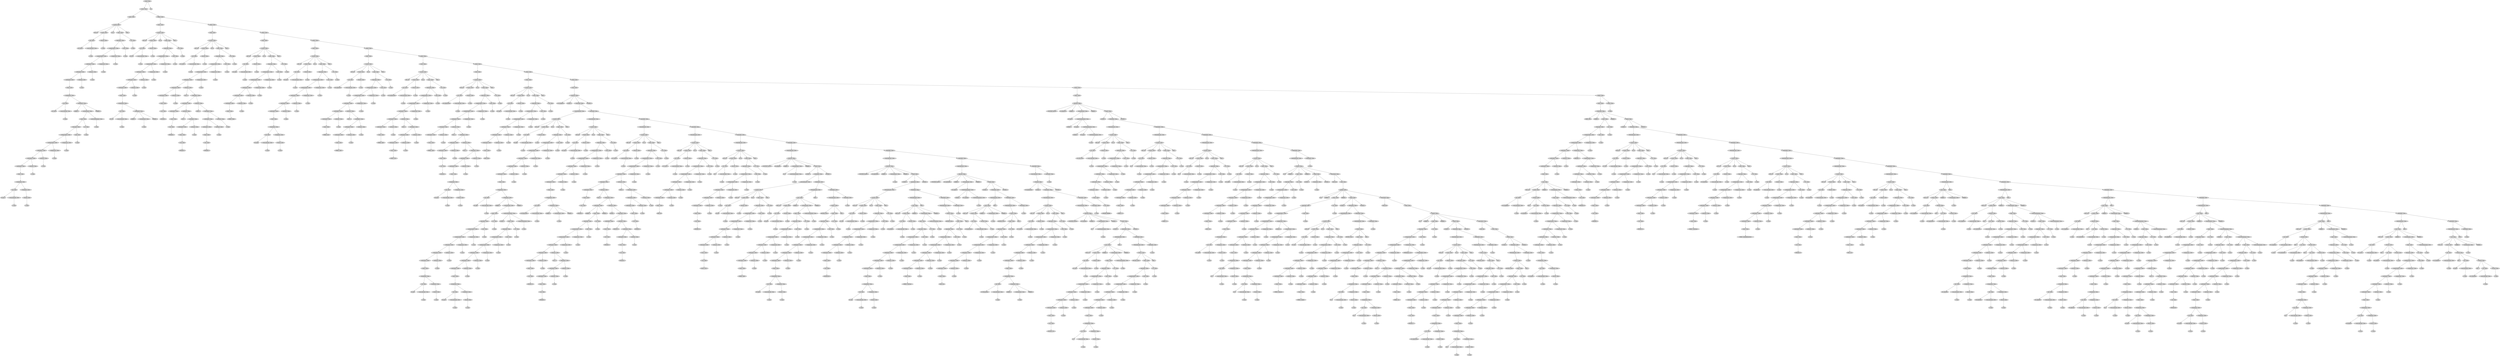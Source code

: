 digraph G {
	graph [ranksep=1.5 ratio=fill]
	node [style=filled]
	overlap=false
	-9223363302977601143 [label="<prog>: None"]
	-9223363302977601129 [label="<stmts>: None"]
	-9223363302977601143 -> -9223363302977601129
	8733877174697 [label="<stmt>: None"]
	-9223363302977601129 -> 8733877174697
	8733877174718 [label="<var-dcl>: None"]
	8733877174697 -> 8733877174718
	-9223363302977601108 [label="SET: set"]
	8733877174718 -> -9223363302977601108
	8733877174704 [label="<id-ref>: None"]
	8733877174718 -> 8733877174704
	-9223363302977601080 [label="<id>: None"]
	8733877174704 -> -9223363302977601080
	-9223363302977601073 [label="ID: switch1"]
	-9223363302977601080 -> -9223363302977601073
	8733877174739 [label="<array-subscript>: None"]
	-9223363302977601080 -> 8733877174739
	-9223363302977601066 [label="λ: None"]
	8733877174739 -> -9223363302977601066
	8733877174732 [label="<dot-ref>: None"]
	8733877174704 -> 8733877174732
	8733877174746 [label="λ: None"]
	8733877174732 -> 8733877174746
	-9223363302977601094 [label="TO: to"]
	8733877174718 -> -9223363302977601094
	-9223363302977601087 [label="<expr>: None"]
	8733877174718 -> -9223363302977601087
	-9223363302977601059 [label="<logic-expr>: None"]
	-9223363302977601087 -> -9223363302977601059
	-9223363302977601052 [label="<compare-expr1>: None"]
	-9223363302977601059 -> -9223363302977601052
	-9223363302977601045 [label="<compare-expr2>: None"]
	-9223363302977601052 -> -9223363302977601045
	-9223363302977601038 [label="<arith-expr1>: None"]
	-9223363302977601045 -> -9223363302977601038
	-9223363302977601031 [label="<arith-expr2>: None"]
	-9223363302977601038 -> -9223363302977601031
	-9223363302977630972 [label="<arith-expr3>: None"]
	-9223363302977601031 -> -9223363302977630972
	-9223363302977630965 [label="<term>: None"]
	-9223363302977630972 -> -9223363302977630965
	8733877144847 [label="<id-operation>: None"]
	-9223363302977630965 -> 8733877144847
	-9223363302977630958 [label="<id>: None"]
	8733877144847 -> -9223363302977630958
	-9223363302977630951 [label="ID: Switch"]
	-9223363302977630958 -> -9223363302977630951
	8733877144861 [label="<array-subscript>: None"]
	-9223363302977630958 -> 8733877144861
	-9223363302977630944 [label="λ: None"]
	8733877144861 -> -9223363302977630944
	8733877144854 [label="<id-operator>: None"]
	8733877144847 -> 8733877144854
	8733877144868 [label="LPAREN: ("]
	8733877144854 -> 8733877144868
	-9223363302977630937 [label="<actual-params>: None"]
	8733877144854 -> -9223363302977630937
	-9223363302977630930 [label="<expr>: None"]
	-9223363302977630937 -> -9223363302977630930
	-9223363302977630923 [label="<logic-expr>: None"]
	-9223363302977630930 -> -9223363302977630923
	-9223363302977630916 [label="<compare-expr1>: None"]
	-9223363302977630923 -> -9223363302977630916
	-9223363302977630909 [label="<compare-expr2>: None"]
	-9223363302977630916 -> -9223363302977630909
	-9223363302977630902 [label="<arith-expr1>: None"]
	-9223363302977630909 -> -9223363302977630902
	-9223363302977630895 [label="<arith-expr2>: None"]
	-9223363302977630902 -> -9223363302977630895
	-9223363302977630888 [label="<arith-expr3>: None"]
	-9223363302977630895 -> -9223363302977630888
	-9223363302977630881 [label="<term>: None"]
	-9223363302977630888 -> -9223363302977630881
	8733877144931 [label="<id-operation>: None"]
	-9223363302977630881 -> 8733877144931
	-9223363302977630874 [label="<id>: None"]
	8733877144931 -> -9223363302977630874
	-9223363302977630867 [label="ID: pin11"]
	-9223363302977630874 -> -9223363302977630867
	8733877144945 [label="<array-subscript>: None"]
	-9223363302977630874 -> 8733877144945
	-9223363302977630860 [label="λ: None"]
	8733877144945 -> -9223363302977630860
	8733877144938 [label="<id-operator>: None"]
	8733877144931 -> 8733877144938
	8733877144952 [label="<dot-ref>: None"]
	8733877144938 -> 8733877144952
	-9223363302977630853 [label="λ: None"]
	8733877144952 -> -9223363302977630853
	8733877144924 [label="<arith-op2>: None"]
	-9223363302977630895 -> 8733877144924
	8733877144959 [label="λ: None"]
	8733877144924 -> 8733877144959
	8733877144917 [label="<arith-op1>: None"]
	-9223363302977630902 -> 8733877144917
	-9223363302977630846 [label="λ: None"]
	8733877144917 -> -9223363302977630846
	8733877144910 [label="<compare-op2>: None"]
	-9223363302977630909 -> 8733877144910
	8733877144966 [label="λ: None"]
	8733877144910 -> 8733877144966
	8733877144903 [label="<compare-op1>: None"]
	-9223363302977630916 -> 8733877144903
	-9223363302977630839 [label="λ: None"]
	8733877144903 -> -9223363302977630839
	8733877144896 [label="<and>: None"]
	-9223363302977630923 -> 8733877144896
	8733877144973 [label="λ: None"]
	8733877144896 -> 8733877144973
	8733877144889 [label="<or>: None"]
	-9223363302977630930 -> 8733877144889
	-9223363302977630832 [label="λ: None"]
	8733877144889 -> -9223363302977630832
	8733877144882 [label="<multi-actual-params>: None"]
	-9223363302977630937 -> 8733877144882
	8733877144980 [label="λ: None"]
	8733877144882 -> 8733877144980
	8733877144875 [label="RPAREN: )"]
	8733877144854 -> 8733877144875
	8733877144840 [label="<arith-op2>: None"]
	-9223363302977601031 -> 8733877144840
	-9223363302977630825 [label="λ: None"]
	8733877144840 -> -9223363302977630825
	8733877174781 [label="<arith-op1>: None"]
	-9223363302977601038 -> 8733877174781
	8733877144987 [label="λ: None"]
	8733877174781 -> 8733877144987
	8733877174774 [label="<compare-op2>: None"]
	-9223363302977601045 -> 8733877174774
	-9223363302977630818 [label="λ: None"]
	8733877174774 -> -9223363302977630818
	8733877174767 [label="<compare-op1>: None"]
	-9223363302977601052 -> 8733877174767
	8733877144994 [label="λ: None"]
	8733877174767 -> 8733877144994
	8733877174760 [label="<and>: None"]
	-9223363302977601059 -> 8733877174760
	-9223363302977630811 [label="λ: None"]
	8733877174760 -> -9223363302977630811
	8733877174753 [label="<or>: None"]
	-9223363302977601087 -> 8733877174753
	8733877145001 [label="λ: None"]
	8733877174753 -> 8733877145001
	8733877174725 [label="END: ;"]
	8733877174718 -> 8733877174725
	-9223363302977601101 [label="<stmts>: None"]
	-9223363302977601129 -> -9223363302977601101
	-9223363302977630804 [label="<stmt>: None"]
	-9223363302977601101 -> -9223363302977630804
	-9223363302977630797 [label="<var-dcl>: None"]
	-9223363302977630804 -> -9223363302977630797
	8733877145015 [label="SET: set"]
	-9223363302977630797 -> 8733877145015
	-9223363302977630790 [label="<id-ref>: None"]
	-9223363302977630797 -> -9223363302977630790
	-9223363302977630776 [label="<id>: None"]
	-9223363302977630790 -> -9223363302977630776
	-9223363302977630769 [label="ID: list1"]
	-9223363302977630776 -> -9223363302977630769
	8733877145043 [label="<array-subscript>: None"]
	-9223363302977630776 -> 8733877145043
	-9223363302977630762 [label="λ: None"]
	8733877145043 -> -9223363302977630762
	8733877145036 [label="<dot-ref>: None"]
	-9223363302977630790 -> 8733877145036
	8733877145050 [label="λ: None"]
	8733877145036 -> 8733877145050
	8733877145022 [label="TO: to"]
	-9223363302977630797 -> 8733877145022
	-9223363302977630783 [label="<expr>: None"]
	-9223363302977630797 -> -9223363302977630783
	-9223363302977630755 [label="<logic-expr>: None"]
	-9223363302977630783 -> -9223363302977630755
	-9223363302977630748 [label="<compare-expr1>: None"]
	-9223363302977630755 -> -9223363302977630748
	-9223363302977630741 [label="<compare-expr2>: None"]
	-9223363302977630748 -> -9223363302977630741
	-9223363302977630734 [label="<arith-expr1>: None"]
	-9223363302977630741 -> -9223363302977630734
	-9223363302977630727 [label="<arith-expr2>: None"]
	-9223363302977630734 -> -9223363302977630727
	-9223363302977629692 [label="<arith-expr3>: None"]
	-9223363302977630727 -> -9223363302977629692
	-9223363302977629685 [label="<term>: None"]
	-9223363302977629692 -> -9223363302977629685
	8733877146127 [label="<id-operation>: None"]
	-9223363302977629685 -> 8733877146127
	-9223363302977629678 [label="<id>: None"]
	8733877146127 -> -9223363302977629678
	-9223363302977629671 [label="ID: List"]
	-9223363302977629678 -> -9223363302977629671
	8733877146141 [label="<array-subscript>: None"]
	-9223363302977629678 -> 8733877146141
	-9223363302977629664 [label="λ: None"]
	8733877146141 -> -9223363302977629664
	8733877146134 [label="<id-operator>: None"]
	8733877146127 -> 8733877146134
	8733877146148 [label="LPAREN: ("]
	8733877146134 -> 8733877146148
	-9223363302977629657 [label="<actual-params>: None"]
	8733877146134 -> -9223363302977629657
	-9223363302977629650 [label="λ: None"]
	-9223363302977629657 -> -9223363302977629650
	8733877146155 [label="RPAREN: )"]
	8733877146134 -> 8733877146155
	8733877146120 [label="<arith-op2>: None"]
	-9223363302977630727 -> 8733877146120
	8733877146162 [label="λ: None"]
	8733877146120 -> 8733877146162
	8733877145085 [label="<arith-op1>: None"]
	-9223363302977630734 -> 8733877145085
	-9223363302977629643 [label="λ: None"]
	8733877145085 -> -9223363302977629643
	8733877145078 [label="<compare-op2>: None"]
	-9223363302977630741 -> 8733877145078
	8733877146169 [label="λ: None"]
	8733877145078 -> 8733877146169
	8733877145071 [label="<compare-op1>: None"]
	-9223363302977630748 -> 8733877145071
	-9223363302977629636 [label="λ: None"]
	8733877145071 -> -9223363302977629636
	8733877145064 [label="<and>: None"]
	-9223363302977630755 -> 8733877145064
	8733877146176 [label="λ: None"]
	8733877145064 -> 8733877146176
	8733877145057 [label="<or>: None"]
	-9223363302977630783 -> 8733877145057
	-9223363302977629629 [label="λ: None"]
	8733877145057 -> -9223363302977629629
	8733877145029 [label="END: ;"]
	-9223363302977630797 -> 8733877145029
	8733877145008 [label="<stmts>: None"]
	-9223363302977601101 -> 8733877145008
	8733877146183 [label="<stmt>: None"]
	8733877145008 -> 8733877146183
	8733877146190 [label="<var-dcl>: None"]
	8733877146183 -> 8733877146190
	-9223363302977629615 [label="SET: set"]
	8733877146190 -> -9223363302977629615
	8733877146197 [label="<id-ref>: None"]
	8733877146190 -> 8733877146197
	8733877146211 [label="<id>: None"]
	8733877146197 -> 8733877146211
	8733877146218 [label="ID: number1"]
	8733877146211 -> 8733877146218
	-9223363302977629587 [label="<array-subscript>: None"]
	8733877146211 -> -9223363302977629587
	8733877146225 [label="λ: None"]
	-9223363302977629587 -> 8733877146225
	-9223363302977629594 [label="<dot-ref>: None"]
	8733877146197 -> -9223363302977629594
	-9223363302977629580 [label="λ: None"]
	-9223363302977629594 -> -9223363302977629580
	-9223363302977629608 [label="TO: to"]
	8733877146190 -> -9223363302977629608
	8733877146204 [label="<expr>: None"]
	8733877146190 -> 8733877146204
	8733877146232 [label="<logic-expr>: None"]
	8733877146204 -> 8733877146232
	8733877146239 [label="<compare-expr1>: None"]
	8733877146232 -> 8733877146239
	8733877146246 [label="<compare-expr2>: None"]
	8733877146239 -> 8733877146246
	8733877146253 [label="<arith-expr1>: None"]
	8733877146246 -> 8733877146253
	8733877146260 [label="<arith-expr2>: None"]
	8733877146253 -> 8733877146260
	8733877146267 [label="<arith-expr3>: None"]
	8733877146260 -> 8733877146267
	8733877146274 [label="<term>: None"]
	8733877146267 -> 8733877146274
	-9223363302977629531 [label="<val>: None"]
	8733877146274 -> -9223363302977629531
	8733877146281 [label="INTEGER: 4"]
	-9223363302977629531 -> 8733877146281
	-9223363302977629538 [label="<arith-op2>: None"]
	8733877146260 -> -9223363302977629538
	-9223363302977629524 [label="λ: None"]
	-9223363302977629538 -> -9223363302977629524
	-9223363302977629545 [label="<arith-op1>: None"]
	8733877146253 -> -9223363302977629545
	8733877146288 [label="PLUS: +"]
	-9223363302977629545 -> 8733877146288
	-9223363302977629517 [label="<arith-expr1>: None"]
	-9223363302977629545 -> -9223363302977629517
	8733877146295 [label="<arith-expr2>: None"]
	-9223363302977629517 -> 8733877146295
	8733877146302 [label="<arith-expr3>: None"]
	8733877146295 -> 8733877146302
	8733877146309 [label="<term>: None"]
	8733877146302 -> 8733877146309
	-9223363302977629496 [label="<val>: None"]
	8733877146309 -> -9223363302977629496
	8733877146316 [label="INTEGER: 2"]
	-9223363302977629496 -> 8733877146316
	-9223363302977629503 [label="<arith-op2>: None"]
	8733877146295 -> -9223363302977629503
	-9223363302977629489 [label="MULT: *"]
	-9223363302977629503 -> -9223363302977629489
	8733877146323 [label="<arith-expr2>: None"]
	-9223363302977629503 -> 8733877146323
	-9223363302977629482 [label="<arith-expr3>: None"]
	8733877146323 -> -9223363302977629482
	-9223363302977629475 [label="<term>: None"]
	-9223363302977629482 -> -9223363302977629475
	8733877146337 [label="<val>: None"]
	-9223363302977629475 -> 8733877146337
	-9223363302977629468 [label="INTEGER: 3"]
	8733877146337 -> -9223363302977629468
	8733877146330 [label="<arith-op2>: None"]
	8733877146323 -> 8733877146330
	8733877146344 [label="λ: None"]
	8733877146330 -> 8733877146344
	-9223363302977629510 [label="<arith-op1>: None"]
	-9223363302977629517 -> -9223363302977629510
	-9223363302977629461 [label="MINUS: -"]
	-9223363302977629510 -> -9223363302977629461
	8733877146351 [label="<arith-expr1>: None"]
	-9223363302977629510 -> 8733877146351
	-9223363302977629454 [label="<arith-expr2>: None"]
	8733877146351 -> -9223363302977629454
	-9223363302977629447 [label="<arith-expr3>: None"]
	-9223363302977629454 -> -9223363302977629447
	-9223363302977627900 [label="<term>: None"]
	-9223363302977629447 -> -9223363302977627900
	8733877147912 [label="<val>: None"]
	-9223363302977627900 -> 8733877147912
	-9223363302977627893 [label="INTEGER: 2"]
	8733877147912 -> -9223363302977627893
	8733877146365 [label="<arith-op2>: None"]
	-9223363302977629454 -> 8733877146365
	8733877147919 [label="λ: None"]
	8733877146365 -> 8733877147919
	8733877146358 [label="<arith-op1>: None"]
	8733877146351 -> 8733877146358
	-9223363302977627886 [label="λ: None"]
	8733877146358 -> -9223363302977627886
	-9223363302977629552 [label="<compare-op2>: None"]
	8733877146246 -> -9223363302977629552
	8733877147926 [label="λ: None"]
	-9223363302977629552 -> 8733877147926
	-9223363302977629559 [label="<compare-op1>: None"]
	8733877146239 -> -9223363302977629559
	-9223363302977627879 [label="λ: None"]
	-9223363302977629559 -> -9223363302977627879
	-9223363302977629566 [label="<and>: None"]
	8733877146232 -> -9223363302977629566
	8733877147933 [label="λ: None"]
	-9223363302977629566 -> 8733877147933
	-9223363302977629573 [label="<or>: None"]
	8733877146204 -> -9223363302977629573
	-9223363302977627872 [label="λ: None"]
	-9223363302977629573 -> -9223363302977627872
	-9223363302977629601 [label="END: ;"]
	8733877146190 -> -9223363302977629601
	-9223363302977629622 [label="<stmts>: None"]
	8733877145008 -> -9223363302977629622
	8733877147940 [label="<stmt>: None"]
	-9223363302977629622 -> 8733877147940
	8733877147947 [label="<var-dcl>: None"]
	8733877147940 -> 8733877147947
	-9223363302977627858 [label="SET: set"]
	8733877147947 -> -9223363302977627858
	8733877147954 [label="<id-ref>: None"]
	8733877147947 -> 8733877147954
	8733877147968 [label="<id>: None"]
	8733877147954 -> 8733877147968
	8733877147975 [label="ID: string"]
	8733877147968 -> 8733877147975
	-9223363302977627830 [label="<array-subscript>: None"]
	8733877147968 -> -9223363302977627830
	8733877147982 [label="λ: None"]
	-9223363302977627830 -> 8733877147982
	-9223363302977627837 [label="<dot-ref>: None"]
	8733877147954 -> -9223363302977627837
	-9223363302977627823 [label="λ: None"]
	-9223363302977627837 -> -9223363302977627823
	-9223363302977627851 [label="TO: to"]
	8733877147947 -> -9223363302977627851
	8733877147961 [label="<expr>: None"]
	8733877147947 -> 8733877147961
	8733877147989 [label="<logic-expr>: None"]
	8733877147961 -> 8733877147989
	8733877147996 [label="<compare-expr1>: None"]
	8733877147989 -> 8733877147996
	8733877148003 [label="<compare-expr2>: None"]
	8733877147996 -> 8733877148003
	8733877148010 [label="<arith-expr1>: None"]
	8733877148003 -> 8733877148010
	8733877148017 [label="<arith-expr2>: None"]
	8733877148010 -> 8733877148017
	8733877148024 [label="<arith-expr3>: None"]
	8733877148017 -> 8733877148024
	8733877148031 [label="<term>: None"]
	8733877148024 -> 8733877148031
	-9223363302977627774 [label="STRING: \"Hello\""]
	8733877148031 -> -9223363302977627774
	-9223363302977627781 [label="<arith-op2>: None"]
	8733877148017 -> -9223363302977627781
	8733877148038 [label="λ: None"]
	-9223363302977627781 -> 8733877148038
	-9223363302977627788 [label="<arith-op1>: None"]
	8733877148010 -> -9223363302977627788
	-9223363302977627767 [label="λ: None"]
	-9223363302977627788 -> -9223363302977627767
	-9223363302977627795 [label="<compare-op2>: None"]
	8733877148003 -> -9223363302977627795
	8733877148045 [label="λ: None"]
	-9223363302977627795 -> 8733877148045
	-9223363302977627802 [label="<compare-op1>: None"]
	8733877147996 -> -9223363302977627802
	-9223363302977627760 [label="λ: None"]
	-9223363302977627802 -> -9223363302977627760
	-9223363302977627809 [label="<and>: None"]
	8733877147989 -> -9223363302977627809
	8733877148052 [label="λ: None"]
	-9223363302977627809 -> 8733877148052
	-9223363302977627816 [label="<or>: None"]
	8733877147961 -> -9223363302977627816
	-9223363302977627753 [label="λ: None"]
	-9223363302977627816 -> -9223363302977627753
	-9223363302977627844 [label="END: ;"]
	8733877147947 -> -9223363302977627844
	-9223363302977627865 [label="<stmts>: None"]
	-9223363302977629622 -> -9223363302977627865
	8733877148059 [label="<stmt>: None"]
	-9223363302977627865 -> 8733877148059
	8733877148066 [label="<var-dcl>: None"]
	8733877148059 -> 8733877148066
	-9223363302977627739 [label="SET: set"]
	8733877148066 -> -9223363302977627739
	8733877148073 [label="<id-ref>: None"]
	8733877148066 -> 8733877148073
	8733877148087 [label="<id>: None"]
	8733877148073 -> 8733877148087
	8733877148094 [label="ID: bacon"]
	8733877148087 -> 8733877148094
	-9223363302977627711 [label="<array-subscript>: None"]
	8733877148087 -> -9223363302977627711
	8733877148101 [label="λ: None"]
	-9223363302977627711 -> 8733877148101
	-9223363302977627718 [label="<dot-ref>: None"]
	8733877148073 -> -9223363302977627718
	-9223363302977627704 [label="λ: None"]
	-9223363302977627718 -> -9223363302977627704
	-9223363302977627732 [label="TO: to"]
	8733877148066 -> -9223363302977627732
	8733877148080 [label="<expr>: None"]
	8733877148066 -> 8733877148080
	8733877148108 [label="<logic-expr>: None"]
	8733877148080 -> 8733877148108
	8733877148115 [label="<compare-expr1>: None"]
	8733877148108 -> 8733877148115
	8733877148122 [label="<compare-expr2>: None"]
	8733877148115 -> 8733877148122
	8733877148129 [label="<arith-expr1>: None"]
	8733877148122 -> 8733877148129
	8733877148136 [label="<arith-expr2>: None"]
	8733877148129 -> 8733877148136
	8733877148143 [label="<arith-expr3>: None"]
	8733877148136 -> 8733877148143
	8733877148150 [label="<term>: None"]
	8733877148143 -> 8733877148150
	-9223363302977627655 [label="<id-operation>: None"]
	8733877148150 -> -9223363302977627655
	8733877148157 [label="<id>: None"]
	-9223363302977627655 -> 8733877148157
	8733877148936 [label="ID: string"]
	8733877148157 -> 8733877148936
	-9223363302977626869 [label="<array-subscript>: None"]
	8733877148157 -> -9223363302977626869
	8733877148943 [label="λ: None"]
	-9223363302977626869 -> 8733877148943
	-9223363302977626876 [label="<id-operator>: None"]
	-9223363302977627655 -> -9223363302977626876
	-9223363302977626862 [label="<dot-ref>: None"]
	-9223363302977626876 -> -9223363302977626862
	8733877148950 [label="λ: None"]
	-9223363302977626862 -> 8733877148950
	-9223363302977627662 [label="<arith-op2>: None"]
	8733877148136 -> -9223363302977627662
	-9223363302977626855 [label="λ: None"]
	-9223363302977627662 -> -9223363302977626855
	-9223363302977627669 [label="<arith-op1>: None"]
	8733877148129 -> -9223363302977627669
	8733877148957 [label="λ: None"]
	-9223363302977627669 -> 8733877148957
	-9223363302977627676 [label="<compare-op2>: None"]
	8733877148122 -> -9223363302977627676
	-9223363302977626848 [label="λ: None"]
	-9223363302977627676 -> -9223363302977626848
	-9223363302977627683 [label="<compare-op1>: None"]
	8733877148115 -> -9223363302977627683
	8733877148964 [label="λ: None"]
	-9223363302977627683 -> 8733877148964
	-9223363302977627690 [label="<and>: None"]
	8733877148108 -> -9223363302977627690
	-9223363302977626841 [label="λ: None"]
	-9223363302977627690 -> -9223363302977626841
	-9223363302977627697 [label="<or>: None"]
	8733877148080 -> -9223363302977627697
	8733877148971 [label="λ: None"]
	-9223363302977627697 -> 8733877148971
	-9223363302977627725 [label="END: ;"]
	8733877148066 -> -9223363302977627725
	-9223363302977627746 [label="<stmts>: None"]
	-9223363302977627865 -> -9223363302977627746
	-9223363302977626834 [label="<stmt>: None"]
	-9223363302977627746 -> -9223363302977626834
	-9223363302977626827 [label="<var-dcl>: None"]
	-9223363302977626834 -> -9223363302977626827
	8733877148985 [label="SET: set"]
	-9223363302977626827 -> 8733877148985
	-9223363302977626820 [label="<id-ref>: None"]
	-9223363302977626827 -> -9223363302977626820
	-9223363302977626806 [label="<id>: None"]
	-9223363302977626820 -> -9223363302977626806
	-9223363302977626799 [label="ID: superString"]
	-9223363302977626806 -> -9223363302977626799
	8733877149013 [label="<array-subscript>: None"]
	-9223363302977626806 -> 8733877149013
	-9223363302977626792 [label="λ: None"]
	8733877149013 -> -9223363302977626792
	8733877149006 [label="<dot-ref>: None"]
	-9223363302977626820 -> 8733877149006
	8733877149020 [label="λ: None"]
	8733877149006 -> 8733877149020
	8733877148992 [label="TO: to"]
	-9223363302977626827 -> 8733877148992
	-9223363302977626813 [label="<expr>: None"]
	-9223363302977626827 -> -9223363302977626813
	-9223363302977626785 [label="<logic-expr>: None"]
	-9223363302977626813 -> -9223363302977626785
	-9223363302977626778 [label="<compare-expr1>: None"]
	-9223363302977626785 -> -9223363302977626778
	-9223363302977626771 [label="<compare-expr2>: None"]
	-9223363302977626778 -> -9223363302977626771
	-9223363302977626764 [label="<arith-expr1>: None"]
	-9223363302977626771 -> -9223363302977626764
	-9223363302977626757 [label="<arith-expr2>: None"]
	-9223363302977626764 -> -9223363302977626757
	-9223363302977626750 [label="<arith-expr3>: None"]
	-9223363302977626757 -> -9223363302977626750
	-9223363302977626743 [label="<term>: None"]
	-9223363302977626750 -> -9223363302977626743
	8733877149069 [label="STRING: \"hey\""]
	-9223363302977626743 -> 8733877149069
	8733877149062 [label="<arith-op2>: None"]
	-9223363302977626757 -> 8733877149062
	-9223363302977626736 [label="λ: None"]
	8733877149062 -> -9223363302977626736
	8733877149055 [label="<arith-op1>: None"]
	-9223363302977626764 -> 8733877149055
	8733877149076 [label="PLUS: +"]
	8733877149055 -> 8733877149076
	-9223363302977626729 [label="<arith-expr1>: None"]
	8733877149055 -> -9223363302977626729
	8733877149083 [label="<arith-expr2>: None"]
	-9223363302977626729 -> 8733877149083
	8733877149090 [label="<arith-expr3>: None"]
	8733877149083 -> 8733877149090
	8733877149097 [label="<term>: None"]
	8733877149090 -> 8733877149097
	-9223363302977626708 [label="STRING: \"baby\""]
	8733877149097 -> -9223363302977626708
	-9223363302977626715 [label="<arith-op2>: None"]
	8733877149083 -> -9223363302977626715
	8733877149104 [label="λ: None"]
	-9223363302977626715 -> 8733877149104
	-9223363302977626722 [label="<arith-op1>: None"]
	-9223363302977626729 -> -9223363302977626722
	-9223363302977626701 [label="λ: None"]
	-9223363302977626722 -> -9223363302977626701
	8733877149048 [label="<compare-op2>: None"]
	-9223363302977626771 -> 8733877149048
	8733877149111 [label="λ: None"]
	8733877149048 -> 8733877149111
	8733877149041 [label="<compare-op1>: None"]
	-9223363302977626778 -> 8733877149041
	-9223363302977626694 [label="λ: None"]
	8733877149041 -> -9223363302977626694
	8733877149034 [label="<and>: None"]
	-9223363302977626785 -> 8733877149034
	8733877149118 [label="λ: None"]
	8733877149034 -> 8733877149118
	8733877149027 [label="<or>: None"]
	-9223363302977626813 -> 8733877149027
	-9223363302977626687 [label="λ: None"]
	8733877149027 -> -9223363302977626687
	8733877148999 [label="END: ;"]
	-9223363302977626827 -> 8733877148999
	8733877148978 [label="<stmts>: None"]
	-9223363302977627746 -> 8733877148978
	8733877149125 [label="<stmt>: None"]
	8733877148978 -> 8733877149125
	8733877149132 [label="<var-dcl>: None"]
	8733877149125 -> 8733877149132
	-9223363302977626673 [label="SET: set"]
	8733877149132 -> -9223363302977626673
	8733877149139 [label="<id-ref>: None"]
	8733877149132 -> 8733877149139
	8733877149153 [label="<id>: None"]
	8733877149139 -> 8733877149153
	8733877149160 [label="ID: numberString"]
	8733877149153 -> 8733877149160
	-9223363302977626645 [label="<array-subscript>: None"]
	8733877149153 -> -9223363302977626645
	8733877149167 [label="λ: None"]
	-9223363302977626645 -> 8733877149167
	-9223363302977626652 [label="<dot-ref>: None"]
	8733877149139 -> -9223363302977626652
	-9223363302977626638 [label="λ: None"]
	-9223363302977626652 -> -9223363302977626638
	-9223363302977626666 [label="TO: to"]
	8733877149132 -> -9223363302977626666
	8733877149146 [label="<expr>: None"]
	8733877149132 -> 8733877149146
	8733877149174 [label="<logic-expr>: None"]
	8733877149146 -> 8733877149174
	8733877149181 [label="<compare-expr1>: None"]
	8733877149174 -> 8733877149181
	8733877150216 [label="<compare-expr2>: None"]
	8733877149181 -> 8733877150216
	8733877150223 [label="<arith-expr1>: None"]
	8733877150216 -> 8733877150223
	8733877150230 [label="<arith-expr2>: None"]
	8733877150223 -> 8733877150230
	8733877150237 [label="<arith-expr3>: None"]
	8733877150230 -> 8733877150237
	8733877150244 [label="<term>: None"]
	8733877150237 -> 8733877150244
	-9223363302977625561 [label="STRING: \"high\""]
	8733877150244 -> -9223363302977625561
	-9223363302977625568 [label="<arith-op2>: None"]
	8733877150230 -> -9223363302977625568
	8733877150251 [label="λ: None"]
	-9223363302977625568 -> 8733877150251
	-9223363302977625575 [label="<arith-op1>: None"]
	8733877150223 -> -9223363302977625575
	-9223363302977625554 [label="PLUS: +"]
	-9223363302977625575 -> -9223363302977625554
	8733877150258 [label="<arith-expr1>: None"]
	-9223363302977625575 -> 8733877150258
	-9223363302977625547 [label="<arith-expr2>: None"]
	8733877150258 -> -9223363302977625547
	-9223363302977625540 [label="<arith-expr3>: None"]
	-9223363302977625547 -> -9223363302977625540
	-9223363302977625533 [label="<term>: None"]
	-9223363302977625540 -> -9223363302977625533
	8733877150279 [label="STRING: \"five\""]
	-9223363302977625533 -> 8733877150279
	8733877150272 [label="<arith-op2>: None"]
	-9223363302977625547 -> 8733877150272
	-9223363302977625526 [label="λ: None"]
	8733877150272 -> -9223363302977625526
	8733877150265 [label="<arith-op1>: None"]
	8733877150258 -> 8733877150265
	8733877150286 [label="λ: None"]
	8733877150265 -> 8733877150286
	-9223363302977625582 [label="<compare-op2>: None"]
	8733877150216 -> -9223363302977625582
	-9223363302977625519 [label="λ: None"]
	-9223363302977625582 -> -9223363302977625519
	-9223363302977625589 [label="<compare-op1>: None"]
	8733877149181 -> -9223363302977625589
	8733877150293 [label="λ: None"]
	-9223363302977625589 -> 8733877150293
	-9223363302977625596 [label="<and>: None"]
	8733877149174 -> -9223363302977625596
	-9223363302977625512 [label="λ: None"]
	-9223363302977625596 -> -9223363302977625512
	-9223363302977626631 [label="<or>: None"]
	8733877149146 -> -9223363302977626631
	8733877150300 [label="λ: None"]
	-9223363302977626631 -> 8733877150300
	-9223363302977626659 [label="END: ;"]
	8733877149132 -> -9223363302977626659
	-9223363302977626680 [label="<stmts>: None"]
	8733877148978 -> -9223363302977626680
	-9223363302977625505 [label="<stmt>: None"]
	-9223363302977626680 -> -9223363302977625505
	-9223363302977625498 [label="<var-dcl>: None"]
	-9223363302977625505 -> -9223363302977625498
	8733877150314 [label="SET: set"]
	-9223363302977625498 -> 8733877150314
	-9223363302977625491 [label="<id-ref>: None"]
	-9223363302977625498 -> -9223363302977625491
	-9223363302977625477 [label="<id>: None"]
	-9223363302977625491 -> -9223363302977625477
	-9223363302977625470 [label="ID: numberString"]
	-9223363302977625477 -> -9223363302977625470
	8733877150342 [label="<array-subscript>: None"]
	-9223363302977625477 -> 8733877150342
	-9223363302977625463 [label="λ: None"]
	8733877150342 -> -9223363302977625463
	8733877150335 [label="<dot-ref>: None"]
	-9223363302977625491 -> 8733877150335
	8733877150349 [label="λ: None"]
	8733877150335 -> 8733877150349
	8733877150321 [label="TO: to"]
	-9223363302977625498 -> 8733877150321
	-9223363302977625484 [label="<expr>: None"]
	-9223363302977625498 -> -9223363302977625484
	-9223363302977625456 [label="<logic-expr>: None"]
	-9223363302977625484 -> -9223363302977625456
	-9223363302977625449 [label="<compare-expr1>: None"]
	-9223363302977625456 -> -9223363302977625449
	-9223363302977625442 [label="<compare-expr2>: None"]
	-9223363302977625449 -> -9223363302977625442
	-9223363302977625435 [label="<arith-expr1>: None"]
	-9223363302977625442 -> -9223363302977625435
	-9223363302977625428 [label="<arith-expr2>: None"]
	-9223363302977625435 -> -9223363302977625428
	-9223363302977625421 [label="<arith-expr3>: None"]
	-9223363302977625428 -> -9223363302977625421
	-9223363302977625414 [label="<term>: None"]
	-9223363302977625421 -> -9223363302977625414
	8733877150398 [label="STRING: \"high\""]
	-9223363302977625414 -> 8733877150398
	8733877150391 [label="<arith-op2>: None"]
	-9223363302977625428 -> 8733877150391
	-9223363302977625407 [label="λ: None"]
	8733877150391 -> -9223363302977625407
	8733877150384 [label="<arith-op1>: None"]
	-9223363302977625435 -> 8733877150384
	8733877150405 [label="PLUS: +"]
	8733877150384 -> 8733877150405
	-9223363302977625400 [label="<arith-expr1>: None"]
	8733877150384 -> -9223363302977625400
	8733877150412 [label="<arith-expr2>: None"]
	-9223363302977625400 -> 8733877150412
	8733877150419 [label="<arith-expr3>: None"]
	8733877150412 -> 8733877150419
	8733877150426 [label="<term>: None"]
	8733877150419 -> 8733877150426
	-9223363302977625379 [label="<val>: None"]
	8733877150426 -> -9223363302977625379
	8733877150433 [label="INTEGER: 5"]
	-9223363302977625379 -> 8733877150433
	-9223363302977625386 [label="<arith-op2>: None"]
	8733877150412 -> -9223363302977625386
	-9223363302977625372 [label="λ: None"]
	-9223363302977625386 -> -9223363302977625372
	-9223363302977625393 [label="<arith-op1>: None"]
	-9223363302977625400 -> -9223363302977625393
	8733877150440 [label="PLUS: +"]
	-9223363302977625393 -> 8733877150440
	-9223363302977625365 [label="<arith-expr1>: None"]
	-9223363302977625393 -> -9223363302977625365
	8733877150447 [label="<arith-expr2>: None"]
	-9223363302977625365 -> 8733877150447
	8733877150454 [label="<arith-expr3>: None"]
	8733877150447 -> 8733877150454
	8733877150461 [label="<term>: None"]
	8733877150454 -> 8733877150461
	-9223363302977624316 [label="<id-operation>: None"]
	8733877150461 -> -9223363302977624316
	8733877151496 [label="<id>: None"]
	-9223363302977624316 -> 8733877151496
	8733877151503 [label="ID: bacon"]
	8733877151496 -> 8733877151503
	-9223363302977624302 [label="<array-subscript>: None"]
	8733877151496 -> -9223363302977624302
	8733877151510 [label="λ: None"]
	-9223363302977624302 -> 8733877151510
	-9223363302977624309 [label="<id-operator>: None"]
	-9223363302977624316 -> -9223363302977624309
	-9223363302977624295 [label="<dot-ref>: None"]
	-9223363302977624309 -> -9223363302977624295
	8733877151517 [label="λ: None"]
	-9223363302977624295 -> 8733877151517
	-9223363302977625351 [label="<arith-op2>: None"]
	8733877150447 -> -9223363302977625351
	-9223363302977624288 [label="λ: None"]
	-9223363302977625351 -> -9223363302977624288
	-9223363302977625358 [label="<arith-op1>: None"]
	-9223363302977625365 -> -9223363302977625358
	8733877151524 [label="λ: None"]
	-9223363302977625358 -> 8733877151524
	8733877150377 [label="<compare-op2>: None"]
	-9223363302977625442 -> 8733877150377
	-9223363302977624281 [label="λ: None"]
	8733877150377 -> -9223363302977624281
	8733877150370 [label="<compare-op1>: None"]
	-9223363302977625449 -> 8733877150370
	8733877151531 [label="λ: None"]
	8733877150370 -> 8733877151531
	8733877150363 [label="<and>: None"]
	-9223363302977625456 -> 8733877150363
	-9223363302977624274 [label="λ: None"]
	8733877150363 -> -9223363302977624274
	8733877150356 [label="<or>: None"]
	-9223363302977625484 -> 8733877150356
	8733877151538 [label="λ: None"]
	8733877150356 -> 8733877151538
	8733877150328 [label="END: ;"]
	-9223363302977625498 -> 8733877150328
	8733877150307 [label="<stmts>: None"]
	-9223363302977626680 -> 8733877150307
	-9223363302977624267 [label="<stmt>: None"]
	8733877150307 -> -9223363302977624267
	-9223363302977624260 [label="<var-dcl>: None"]
	-9223363302977624267 -> -9223363302977624260
	8733877151552 [label="SET: set"]
	-9223363302977624260 -> 8733877151552
	-9223363302977624253 [label="<id-ref>: None"]
	-9223363302977624260 -> -9223363302977624253
	-9223363302977624239 [label="<id>: None"]
	-9223363302977624253 -> -9223363302977624239
	-9223363302977624232 [label="ID: input1"]
	-9223363302977624239 -> -9223363302977624232
	8733877151580 [label="<array-subscript>: None"]
	-9223363302977624239 -> 8733877151580
	-9223363302977624225 [label="λ: None"]
	8733877151580 -> -9223363302977624225
	8733877151573 [label="<dot-ref>: None"]
	-9223363302977624253 -> 8733877151573
	8733877151587 [label="λ: None"]
	8733877151573 -> 8733877151587
	8733877151559 [label="TO: to"]
	-9223363302977624260 -> 8733877151559
	-9223363302977624246 [label="<expr>: None"]
	-9223363302977624260 -> -9223363302977624246
	-9223363302977624218 [label="<logic-expr>: None"]
	-9223363302977624246 -> -9223363302977624218
	-9223363302977624211 [label="<compare-expr1>: None"]
	-9223363302977624218 -> -9223363302977624211
	-9223363302977624204 [label="<compare-expr2>: None"]
	-9223363302977624211 -> -9223363302977624204
	-9223363302977624197 [label="<arith-expr1>: None"]
	-9223363302977624204 -> -9223363302977624197
	-9223363302977624190 [label="<arith-expr2>: None"]
	-9223363302977624197 -> -9223363302977624190
	-9223363302977624183 [label="<arith-expr3>: None"]
	-9223363302977624190 -> -9223363302977624183
	-9223363302977624176 [label="<term>: None"]
	-9223363302977624183 -> -9223363302977624176
	8733877151636 [label="BOOL: false"]
	-9223363302977624176 -> 8733877151636
	8733877151629 [label="<arith-op2>: None"]
	-9223363302977624190 -> 8733877151629
	-9223363302977624169 [label="λ: None"]
	8733877151629 -> -9223363302977624169
	8733877151622 [label="<arith-op1>: None"]
	-9223363302977624197 -> 8733877151622
	8733877151643 [label="λ: None"]
	8733877151622 -> 8733877151643
	8733877151615 [label="<compare-op2>: None"]
	-9223363302977624204 -> 8733877151615
	-9223363302977624162 [label="λ: None"]
	8733877151615 -> -9223363302977624162
	8733877151608 [label="<compare-op1>: None"]
	-9223363302977624211 -> 8733877151608
	8733877151650 [label="λ: None"]
	8733877151608 -> 8733877151650
	8733877151601 [label="<and>: None"]
	-9223363302977624218 -> 8733877151601
	-9223363302977624155 [label="λ: None"]
	8733877151601 -> -9223363302977624155
	8733877151594 [label="<or>: None"]
	-9223363302977624246 -> 8733877151594
	8733877151657 [label="λ: None"]
	8733877151594 -> 8733877151657
	8733877151566 [label="END: ;"]
	-9223363302977624260 -> 8733877151566
	8733877151545 [label="<stmts>: None"]
	8733877150307 -> 8733877151545
	-9223363302977624148 [label="<stmt>: None"]
	8733877151545 -> -9223363302977624148
	-9223363302977624141 [label="<class-dcl>: None"]
	-9223363302977624148 -> -9223363302977624141
	8733877151671 [label="ID: LivingRoom"]
	-9223363302977624141 -> 8733877151671
	-9223363302977624134 [label="LCURLY: {"]
	-9223363302977624141 -> -9223363302977624134
	8733877151678 [label="<class-body>: None"]
	-9223363302977624141 -> 8733877151678
	8733877151685 [label="<class-body-part>: None"]
	8733877151678 -> 8733877151685
	8733877151692 [label="<var-dcl>: None"]
	8733877151685 -> 8733877151692
	-9223363302977624113 [label="SET: set"]
	8733877151692 -> -9223363302977624113
	8733877151699 [label="<id-ref>: None"]
	8733877151692 -> 8733877151699
	8733877151713 [label="<id>: None"]
	8733877151699 -> 8733877151713
	8733877151720 [label="ID: light"]
	8733877151713 -> 8733877151720
	-9223363302977624085 [label="<array-subscript>: None"]
	8733877151713 -> -9223363302977624085
	8733877151727 [label="λ: None"]
	-9223363302977624085 -> 8733877151727
	-9223363302977624092 [label="<dot-ref>: None"]
	8733877151699 -> -9223363302977624092
	-9223363302977624078 [label="λ: None"]
	-9223363302977624092 -> -9223363302977624078
	-9223363302977624106 [label="TO: to"]
	8733877151692 -> -9223363302977624106
	8733877151706 [label="<expr>: None"]
	8733877151692 -> 8733877151706
	8733877151734 [label="<logic-expr>: None"]
	8733877151706 -> 8733877151734
	8733877151741 [label="<compare-expr1>: None"]
	8733877151734 -> 8733877151741
	8733877152776 [label="<compare-expr2>: None"]
	8733877151741 -> 8733877152776
	8733877152783 [label="<arith-expr1>: None"]
	8733877152776 -> 8733877152783
	8733877152790 [label="<arith-expr2>: None"]
	8733877152783 -> 8733877152790
	8733877152797 [label="<arith-expr3>: None"]
	8733877152790 -> 8733877152797
	8733877152804 [label="<term>: None"]
	8733877152797 -> 8733877152804
	-9223363302977623001 [label="<id-operation>: None"]
	8733877152804 -> -9223363302977623001
	8733877152811 [label="<id>: None"]
	-9223363302977623001 -> 8733877152811
	8733877152818 [label="ID: Light"]
	8733877152811 -> 8733877152818
	-9223363302977622987 [label="<array-subscript>: None"]
	8733877152811 -> -9223363302977622987
	8733877152825 [label="λ: None"]
	-9223363302977622987 -> 8733877152825
	-9223363302977622994 [label="<id-operator>: None"]
	-9223363302977623001 -> -9223363302977622994
	-9223363302977622980 [label="LPAREN: ("]
	-9223363302977622994 -> -9223363302977622980
	8733877152832 [label="<actual-params>: None"]
	-9223363302977622994 -> 8733877152832
	8733877152839 [label="<expr>: None"]
	8733877152832 -> 8733877152839
	8733877152846 [label="<logic-expr>: None"]
	8733877152839 -> 8733877152846
	8733877152853 [label="<compare-expr1>: None"]
	8733877152846 -> 8733877152853
	8733877152860 [label="<compare-expr2>: None"]
	8733877152853 -> 8733877152860
	8733877152867 [label="<arith-expr1>: None"]
	8733877152860 -> 8733877152867
	8733877152874 [label="<arith-expr2>: None"]
	8733877152867 -> 8733877152874
	8733877152881 [label="<arith-expr3>: None"]
	8733877152874 -> 8733877152881
	8733877152888 [label="<term>: None"]
	8733877152881 -> 8733877152888
	-9223363302977622917 [label="<id-operation>: None"]
	8733877152888 -> -9223363302977622917
	8733877152895 [label="<id>: None"]
	-9223363302977622917 -> 8733877152895
	8733877152902 [label="ID: pin9"]
	8733877152895 -> 8733877152902
	-9223363302977622903 [label="<array-subscript>: None"]
	8733877152895 -> -9223363302977622903
	8733877152909 [label="λ: None"]
	-9223363302977622903 -> 8733877152909
	-9223363302977622910 [label="<id-operator>: None"]
	-9223363302977622917 -> -9223363302977622910
	-9223363302977622896 [label="<dot-ref>: None"]
	-9223363302977622910 -> -9223363302977622896
	8733877152916 [label="λ: None"]
	-9223363302977622896 -> 8733877152916
	-9223363302977622924 [label="<arith-op2>: None"]
	8733877152874 -> -9223363302977622924
	-9223363302977622889 [label="λ: None"]
	-9223363302977622924 -> -9223363302977622889
	-9223363302977622931 [label="<arith-op1>: None"]
	8733877152867 -> -9223363302977622931
	8733877152923 [label="λ: None"]
	-9223363302977622931 -> 8733877152923
	-9223363302977622938 [label="<compare-op2>: None"]
	8733877152860 -> -9223363302977622938
	-9223363302977622882 [label="λ: None"]
	-9223363302977622938 -> -9223363302977622882
	-9223363302977622945 [label="<compare-op1>: None"]
	8733877152853 -> -9223363302977622945
	8733877152930 [label="λ: None"]
	-9223363302977622945 -> 8733877152930
	-9223363302977622952 [label="<and>: None"]
	8733877152846 -> -9223363302977622952
	-9223363302977622875 [label="λ: None"]
	-9223363302977622952 -> -9223363302977622875
	-9223363302977622959 [label="<or>: None"]
	8733877152839 -> -9223363302977622959
	8733877152937 [label="λ: None"]
	-9223363302977622959 -> 8733877152937
	-9223363302977622966 [label="<multi-actual-params>: None"]
	8733877152832 -> -9223363302977622966
	-9223363302977622868 [label="COMMA: ,"]
	-9223363302977622966 -> -9223363302977622868
	8733877152944 [label="<expr>: None"]
	-9223363302977622966 -> 8733877152944
	8733877152951 [label="<logic-expr>: None"]
	8733877152944 -> 8733877152951
	8733877152958 [label="<compare-expr1>: None"]
	8733877152951 -> 8733877152958
	8733877152965 [label="<compare-expr2>: None"]
	8733877152958 -> 8733877152965
	8733877152972 [label="<arith-expr1>: None"]
	8733877152965 -> 8733877152972
	8733877152979 [label="<arith-expr2>: None"]
	8733877152972 -> 8733877152979
	8733877152986 [label="<arith-expr3>: None"]
	8733877152979 -> 8733877152986
	8733877152993 [label="<term>: None"]
	8733877152986 -> 8733877152993
	-9223363302977622812 [label="<id-operation>: None"]
	8733877152993 -> -9223363302977622812
	8733877153000 [label="<id>: None"]
	-9223363302977622812 -> 8733877153000
	8733877153007 [label="ID: pin10"]
	8733877153000 -> 8733877153007
	-9223363302977622798 [label="<array-subscript>: None"]
	8733877153000 -> -9223363302977622798
	8733877153014 [label="λ: None"]
	-9223363302977622798 -> 8733877153014
	-9223363302977622805 [label="<id-operator>: None"]
	-9223363302977622812 -> -9223363302977622805
	-9223363302977622791 [label="<dot-ref>: None"]
	-9223363302977622805 -> -9223363302977622791
	8733877153021 [label="λ: None"]
	-9223363302977622791 -> 8733877153021
	-9223363302977622819 [label="<arith-op2>: None"]
	8733877152979 -> -9223363302977622819
	-9223363302977621500 [label="λ: None"]
	-9223363302977622819 -> -9223363302977621500
	-9223363302977622826 [label="<arith-op1>: None"]
	8733877152972 -> -9223363302977622826
	8733877154312 [label="λ: None"]
	-9223363302977622826 -> 8733877154312
	-9223363302977622833 [label="<compare-op2>: None"]
	8733877152965 -> -9223363302977622833
	-9223363302977621493 [label="λ: None"]
	-9223363302977622833 -> -9223363302977621493
	-9223363302977622840 [label="<compare-op1>: None"]
	8733877152958 -> -9223363302977622840
	8733877154319 [label="λ: None"]
	-9223363302977622840 -> 8733877154319
	-9223363302977622847 [label="<and>: None"]
	8733877152951 -> -9223363302977622847
	-9223363302977621486 [label="λ: None"]
	-9223363302977622847 -> -9223363302977621486
	-9223363302977622854 [label="<or>: None"]
	8733877152944 -> -9223363302977622854
	8733877154326 [label="λ: None"]
	-9223363302977622854 -> 8733877154326
	-9223363302977622861 [label="<multi-actual-params>: None"]
	-9223363302977622966 -> -9223363302977622861
	-9223363302977621479 [label="λ: None"]
	-9223363302977622861 -> -9223363302977621479
	-9223363302977622973 [label="RPAREN: )"]
	-9223363302977622994 -> -9223363302977622973
	-9223363302977623008 [label="<arith-op2>: None"]
	8733877152790 -> -9223363302977623008
	8733877154333 [label="λ: None"]
	-9223363302977623008 -> 8733877154333
	-9223363302977623015 [label="<arith-op1>: None"]
	8733877152783 -> -9223363302977623015
	-9223363302977621472 [label="λ: None"]
	-9223363302977623015 -> -9223363302977621472
	-9223363302977623022 [label="<compare-op2>: None"]
	8733877152776 -> -9223363302977623022
	8733877154340 [label="λ: None"]
	-9223363302977623022 -> 8733877154340
	-9223363302977623029 [label="<compare-op1>: None"]
	8733877151741 -> -9223363302977623029
	-9223363302977621465 [label="λ: None"]
	-9223363302977623029 -> -9223363302977621465
	-9223363302977623036 [label="<and>: None"]
	8733877151734 -> -9223363302977623036
	8733877154347 [label="λ: None"]
	-9223363302977623036 -> 8733877154347
	-9223363302977624071 [label="<or>: None"]
	8733877151706 -> -9223363302977624071
	-9223363302977621458 [label="λ: None"]
	-9223363302977624071 -> -9223363302977621458
	-9223363302977624099 [label="END: ;"]
	8733877151692 -> -9223363302977624099
	-9223363302977624120 [label="<class-body>: None"]
	8733877151678 -> -9223363302977624120
	8733877154354 [label="<class-body-part>: None"]
	-9223363302977624120 -> 8733877154354
	8733877154361 [label="<var-dcl>: None"]
	8733877154354 -> 8733877154361
	-9223363302977621444 [label="SET: set"]
	8733877154361 -> -9223363302977621444
	8733877154368 [label="<id-ref>: None"]
	8733877154361 -> 8733877154368
	8733877154382 [label="<id>: None"]
	8733877154368 -> 8733877154382
	8733877154389 [label="ID: temp1"]
	8733877154382 -> 8733877154389
	-9223363302977621416 [label="<array-subscript>: None"]
	8733877154382 -> -9223363302977621416
	8733877154396 [label="λ: None"]
	-9223363302977621416 -> 8733877154396
	-9223363302977621423 [label="<dot-ref>: None"]
	8733877154368 -> -9223363302977621423
	-9223363302977621409 [label="λ: None"]
	-9223363302977621423 -> -9223363302977621409
	-9223363302977621437 [label="TO: to"]
	8733877154361 -> -9223363302977621437
	8733877154375 [label="<expr>: None"]
	8733877154361 -> 8733877154375
	8733877154403 [label="<logic-expr>: None"]
	8733877154375 -> 8733877154403
	8733877154410 [label="<compare-expr1>: None"]
	8733877154403 -> 8733877154410
	8733877154417 [label="<compare-expr2>: None"]
	8733877154410 -> 8733877154417
	8733877154424 [label="<arith-expr1>: None"]
	8733877154417 -> 8733877154424
	8733877154431 [label="<arith-expr2>: None"]
	8733877154424 -> 8733877154431
	8733877154438 [label="<arith-expr3>: None"]
	8733877154431 -> 8733877154438
	8733877154445 [label="<term>: None"]
	8733877154438 -> 8733877154445
	-9223363302977621360 [label="<id-operation>: None"]
	8733877154445 -> -9223363302977621360
	8733877154452 [label="<id>: None"]
	-9223363302977621360 -> 8733877154452
	8733877154459 [label="ID: Thermometer"]
	8733877154452 -> 8733877154459
	-9223363302977621346 [label="<array-subscript>: None"]
	8733877154452 -> -9223363302977621346
	8733877154466 [label="λ: None"]
	-9223363302977621346 -> 8733877154466
	-9223363302977621353 [label="<id-operator>: None"]
	-9223363302977621360 -> -9223363302977621353
	-9223363302977621339 [label="LPAREN: ("]
	-9223363302977621353 -> -9223363302977621339
	8733877154473 [label="<actual-params>: None"]
	-9223363302977621353 -> 8733877154473
	8733877154480 [label="λ: None"]
	8733877154473 -> 8733877154480
	-9223363302977621332 [label="RPAREN: )"]
	-9223363302977621353 -> -9223363302977621332
	-9223363302977621367 [label="<arith-op2>: None"]
	8733877154431 -> -9223363302977621367
	-9223363302977621325 [label="λ: None"]
	-9223363302977621367 -> -9223363302977621325
	-9223363302977621374 [label="<arith-op1>: None"]
	8733877154424 -> -9223363302977621374
	8733877154487 [label="λ: None"]
	-9223363302977621374 -> 8733877154487
	-9223363302977621381 [label="<compare-op2>: None"]
	8733877154417 -> -9223363302977621381
	-9223363302977621318 [label="λ: None"]
	-9223363302977621381 -> -9223363302977621318
	-9223363302977621388 [label="<compare-op1>: None"]
	8733877154410 -> -9223363302977621388
	8733877154494 [label="λ: None"]
	-9223363302977621388 -> 8733877154494
	-9223363302977621395 [label="<and>: None"]
	8733877154403 -> -9223363302977621395
	-9223363302977621311 [label="λ: None"]
	-9223363302977621395 -> -9223363302977621311
	-9223363302977621402 [label="<or>: None"]
	8733877154375 -> -9223363302977621402
	8733877154501 [label="λ: None"]
	-9223363302977621402 -> 8733877154501
	-9223363302977621430 [label="END: ;"]
	8733877154361 -> -9223363302977621430
	-9223363302977621451 [label="<class-body>: None"]
	-9223363302977624120 -> -9223363302977621451
	-9223363302977621304 [label="<class-body-part>: None"]
	-9223363302977621451 -> -9223363302977621304
	-9223363302977621297 [label="<var-dcl>: None"]
	-9223363302977621304 -> -9223363302977621297
	8733877154515 [label="SET: set"]
	-9223363302977621297 -> 8733877154515
	-9223363302977621290 [label="<id-ref>: None"]
	-9223363302977621297 -> -9223363302977621290
	-9223363302977621276 [label="<id>: None"]
	-9223363302977621290 -> -9223363302977621276
	-9223363302977621269 [label="ID: constant"]
	-9223363302977621276 -> -9223363302977621269
	8733877154543 [label="<array-subscript>: None"]
	-9223363302977621276 -> 8733877154543
	-9223363302977621262 [label="λ: None"]
	8733877154543 -> -9223363302977621262
	8733877154536 [label="<dot-ref>: None"]
	-9223363302977621290 -> 8733877154536
	8733877154550 [label="λ: None"]
	8733877154536 -> 8733877154550
	8733877154522 [label="TO: to"]
	-9223363302977621297 -> 8733877154522
	-9223363302977621283 [label="<expr>: None"]
	-9223363302977621297 -> -9223363302977621283
	-9223363302977621255 [label="<logic-expr>: None"]
	-9223363302977621283 -> -9223363302977621255
	-9223363302977620220 [label="<compare-expr1>: None"]
	-9223363302977621255 -> -9223363302977620220
	-9223363302977620213 [label="<compare-expr2>: None"]
	-9223363302977620220 -> -9223363302977620213
	-9223363302977620206 [label="<arith-expr1>: None"]
	-9223363302977620213 -> -9223363302977620206
	-9223363302977620199 [label="<arith-expr2>: None"]
	-9223363302977620206 -> -9223363302977620199
	-9223363302977620192 [label="<arith-expr3>: None"]
	-9223363302977620199 -> -9223363302977620192
	-9223363302977620185 [label="<term>: None"]
	-9223363302977620192 -> -9223363302977620185
	8733877155627 [label="<val>: None"]
	-9223363302977620185 -> 8733877155627
	-9223363302977620178 [label="INTEGER: 5"]
	8733877155627 -> -9223363302977620178
	8733877155620 [label="<arith-op2>: None"]
	-9223363302977620199 -> 8733877155620
	8733877155634 [label="MULT: *"]
	8733877155620 -> 8733877155634
	-9223363302977620171 [label="<arith-expr2>: None"]
	8733877155620 -> -9223363302977620171
	8733877155641 [label="<arith-expr3>: None"]
	-9223363302977620171 -> 8733877155641
	8733877155648 [label="LPAREN: ("]
	8733877155641 -> 8733877155648
	-9223363302977620157 [label="<expr>: None"]
	8733877155641 -> -9223363302977620157
	-9223363302977620150 [label="<logic-expr>: None"]
	-9223363302977620157 -> -9223363302977620150
	-9223363302977620143 [label="<compare-expr1>: None"]
	-9223363302977620150 -> -9223363302977620143
	-9223363302977620136 [label="<compare-expr2>: None"]
	-9223363302977620143 -> -9223363302977620136
	-9223363302977620129 [label="<arith-expr1>: None"]
	-9223363302977620136 -> -9223363302977620129
	-9223363302977620122 [label="<arith-expr2>: None"]
	-9223363302977620129 -> -9223363302977620122
	-9223363302977620115 [label="<arith-expr3>: None"]
	-9223363302977620122 -> -9223363302977620115
	-9223363302977620108 [label="<term>: None"]
	-9223363302977620115 -> -9223363302977620108
	8733877155704 [label="<val>: None"]
	-9223363302977620108 -> 8733877155704
	-9223363302977620101 [label="INTEGER: 10"]
	8733877155704 -> -9223363302977620101
	8733877155697 [label="<arith-op2>: None"]
	-9223363302977620122 -> 8733877155697
	8733877155711 [label="λ: None"]
	8733877155697 -> 8733877155711
	8733877155690 [label="<arith-op1>: None"]
	-9223363302977620129 -> 8733877155690
	-9223363302977620094 [label="PLUS: +"]
	8733877155690 -> -9223363302977620094
	8733877155718 [label="<arith-expr1>: None"]
	8733877155690 -> 8733877155718
	-9223363302977620087 [label="<arith-expr2>: None"]
	8733877155718 -> -9223363302977620087
	-9223363302977620080 [label="<arith-expr3>: None"]
	-9223363302977620087 -> -9223363302977620080
	-9223363302977620073 [label="<term>: None"]
	-9223363302977620080 -> -9223363302977620073
	8733877155739 [label="<val>: None"]
	-9223363302977620073 -> 8733877155739
	-9223363302977620066 [label="INTEGER: 4"]
	8733877155739 -> -9223363302977620066
	8733877155732 [label="<arith-op2>: None"]
	-9223363302977620087 -> 8733877155732
	8733877155746 [label="λ: None"]
	8733877155732 -> 8733877155746
	8733877155725 [label="<arith-op1>: None"]
	8733877155718 -> 8733877155725
	-9223363302977620059 [label="λ: None"]
	8733877155725 -> -9223363302977620059
	8733877155683 [label="<compare-op2>: None"]
	-9223363302977620136 -> 8733877155683
	8733877155753 [label="λ: None"]
	8733877155683 -> 8733877155753
	8733877155676 [label="<compare-op1>: None"]
	-9223363302977620143 -> 8733877155676
	-9223363302977620052 [label="λ: None"]
	8733877155676 -> -9223363302977620052
	8733877155669 [label="<and>: None"]
	-9223363302977620150 -> 8733877155669
	8733877155760 [label="λ: None"]
	8733877155669 -> 8733877155760
	8733877155662 [label="<or>: None"]
	-9223363302977620157 -> 8733877155662
	-9223363302977620045 [label="λ: None"]
	8733877155662 -> -9223363302977620045
	8733877155655 [label="RPAREN: )"]
	8733877155641 -> 8733877155655
	-9223363302977620164 [label="<arith-op2>: None"]
	-9223363302977620171 -> -9223363302977620164
	8733877155767 [label="DIVIDE: /"]
	-9223363302977620164 -> 8733877155767
	-9223363302977620038 [label="<arith-expr2>: None"]
	-9223363302977620164 -> -9223363302977620038
	8733877155774 [label="<arith-expr3>: None"]
	-9223363302977620038 -> 8733877155774
	8733877155781 [label="<term>: None"]
	8733877155774 -> 8733877155781
	-9223363302977620024 [label="<val>: None"]
	8733877155781 -> -9223363302977620024
	8733877155788 [label="INTEGER: 2"]
	-9223363302977620024 -> 8733877155788
	-9223363302977620031 [label="<arith-op2>: None"]
	-9223363302977620038 -> -9223363302977620031
	-9223363302977620017 [label="MODULO: %"]
	-9223363302977620031 -> -9223363302977620017
	8733877155795 [label="<arith-expr2>: None"]
	-9223363302977620031 -> 8733877155795
	-9223363302977620010 [label="<arith-expr3>: None"]
	8733877155795 -> -9223363302977620010
	-9223363302977620003 [label="<term>: None"]
	-9223363302977620010 -> -9223363302977620003
	8733877155809 [label="<val>: None"]
	-9223363302977620003 -> 8733877155809
	-9223363302977619996 [label="INTEGER: 1"]
	8733877155809 -> -9223363302977619996
	8733877155802 [label="<arith-op2>: None"]
	8733877155795 -> 8733877155802
	8733877155816 [label="λ: None"]
	8733877155802 -> 8733877155816
	8733877155613 [label="<arith-op1>: None"]
	-9223363302977620206 -> 8733877155613
	-9223363302977619989 [label="MINUS: -"]
	8733877155613 -> -9223363302977619989
	8733877155823 [label="<arith-expr1>: None"]
	8733877155613 -> 8733877155823
	-9223363302977619982 [label="<arith-expr2>: None"]
	8733877155823 -> -9223363302977619982
	-9223363302977619975 [label="<arith-expr3>: None"]
	-9223363302977619982 -> -9223363302977619975
	-9223363302977618684 [label="<term>: None"]
	-9223363302977619975 -> -9223363302977618684
	8733877157128 [label="<val>: None"]
	-9223363302977618684 -> 8733877157128
	-9223363302977618677 [label="INTEGER: 3"]
	8733877157128 -> -9223363302977618677
	8733877155837 [label="<arith-op2>: None"]
	-9223363302977619982 -> 8733877155837
	8733877157135 [label="λ: None"]
	8733877155837 -> 8733877157135
	8733877155830 [label="<arith-op1>: None"]
	8733877155823 -> 8733877155830
	-9223363302977618670 [label="λ: None"]
	8733877155830 -> -9223363302977618670
	8733877155606 [label="<compare-op2>: None"]
	-9223363302977620213 -> 8733877155606
	8733877157142 [label="λ: None"]
	8733877155606 -> 8733877157142
	8733877155599 [label="<compare-op1>: None"]
	-9223363302977620220 -> 8733877155599
	-9223363302977618663 [label="λ: None"]
	8733877155599 -> -9223363302977618663
	8733877155592 [label="<and>: None"]
	-9223363302977621255 -> 8733877155592
	8733877157149 [label="λ: None"]
	8733877155592 -> 8733877157149
	8733877154557 [label="<or>: None"]
	-9223363302977621283 -> 8733877154557
	-9223363302977618656 [label="λ: None"]
	8733877154557 -> -9223363302977618656
	8733877154529 [label="END: ;"]
	-9223363302977621297 -> 8733877154529
	8733877154508 [label="<class-body>: None"]
	-9223363302977621451 -> 8733877154508
	8733877157156 [label="<class-body-part>: None"]
	8733877154508 -> 8733877157156
	8733877157163 [label="<var-dcl>: None"]
	8733877157156 -> 8733877157163
	-9223363302977618642 [label="SET: set"]
	8733877157163 -> -9223363302977618642
	8733877157170 [label="<id-ref>: None"]
	8733877157163 -> 8733877157170
	8733877157184 [label="<id>: None"]
	8733877157170 -> 8733877157184
	8733877157191 [label="ID: window1"]
	8733877157184 -> 8733877157191
	-9223363302977618614 [label="<array-subscript>: None"]
	8733877157184 -> -9223363302977618614
	8733877157198 [label="λ: None"]
	-9223363302977618614 -> 8733877157198
	-9223363302977618621 [label="<dot-ref>: None"]
	8733877157170 -> -9223363302977618621
	-9223363302977618607 [label="λ: None"]
	-9223363302977618621 -> -9223363302977618607
	-9223363302977618635 [label="TO: to"]
	8733877157163 -> -9223363302977618635
	8733877157177 [label="<expr>: None"]
	8733877157163 -> 8733877157177
	8733877157205 [label="<logic-expr>: None"]
	8733877157177 -> 8733877157205
	8733877157212 [label="<compare-expr1>: None"]
	8733877157205 -> 8733877157212
	8733877157219 [label="<compare-expr2>: None"]
	8733877157212 -> 8733877157219
	8733877157226 [label="<arith-expr1>: None"]
	8733877157219 -> 8733877157226
	8733877157233 [label="<arith-expr2>: None"]
	8733877157226 -> 8733877157233
	8733877157240 [label="<arith-expr3>: None"]
	8733877157233 -> 8733877157240
	8733877157247 [label="<term>: None"]
	8733877157240 -> 8733877157247
	-9223363302977618558 [label="BOOL: off"]
	8733877157247 -> -9223363302977618558
	-9223363302977618565 [label="<arith-op2>: None"]
	8733877157233 -> -9223363302977618565
	8733877157254 [label="λ: None"]
	-9223363302977618565 -> 8733877157254
	-9223363302977618572 [label="<arith-op1>: None"]
	8733877157226 -> -9223363302977618572
	-9223363302977618551 [label="λ: None"]
	-9223363302977618572 -> -9223363302977618551
	-9223363302977618579 [label="<compare-op2>: None"]
	8733877157219 -> -9223363302977618579
	8733877157261 [label="λ: None"]
	-9223363302977618579 -> 8733877157261
	-9223363302977618586 [label="<compare-op1>: None"]
	8733877157212 -> -9223363302977618586
	-9223363302977618544 [label="λ: None"]
	-9223363302977618586 -> -9223363302977618544
	-9223363302977618593 [label="<and>: None"]
	8733877157205 -> -9223363302977618593
	8733877157268 [label="λ: None"]
	-9223363302977618593 -> 8733877157268
	-9223363302977618600 [label="<or>: None"]
	8733877157177 -> -9223363302977618600
	-9223363302977618537 [label="λ: None"]
	-9223363302977618600 -> -9223363302977618537
	-9223363302977618628 [label="END: ;"]
	8733877157163 -> -9223363302977618628
	-9223363302977618649 [label="<class-body>: None"]
	8733877154508 -> -9223363302977618649
	8733877157275 [label="<class-body-part>: None"]
	-9223363302977618649 -> 8733877157275
	8733877157282 [label="<var-dcl>: None"]
	8733877157275 -> 8733877157282
	-9223363302977618523 [label="SET: set"]
	8733877157282 -> -9223363302977618523
	8733877157289 [label="<id-ref>: None"]
	8733877157282 -> 8733877157289
	8733877157303 [label="<id>: None"]
	8733877157289 -> 8733877157303
	8733877157310 [label="ID: x"]
	8733877157303 -> 8733877157310
	-9223363302977618495 [label="<array-subscript>: None"]
	8733877157303 -> -9223363302977618495
	8733877157317 [label="λ: None"]
	-9223363302977618495 -> 8733877157317
	-9223363302977618502 [label="<dot-ref>: None"]
	8733877157289 -> -9223363302977618502
	-9223363302977618488 [label="λ: None"]
	-9223363302977618502 -> -9223363302977618488
	-9223363302977618516 [label="TO: to"]
	8733877157282 -> -9223363302977618516
	8733877157296 [label="<expr>: None"]
	8733877157282 -> 8733877157296
	8733877157324 [label="<logic-expr>: None"]
	8733877157296 -> 8733877157324
	8733877157331 [label="<compare-expr1>: None"]
	8733877157324 -> 8733877157331
	8733877157338 [label="<compare-expr2>: None"]
	8733877157331 -> 8733877157338
	8733877157345 [label="<arith-expr1>: None"]
	8733877157338 -> 8733877157345
	8733877157352 [label="<arith-expr2>: None"]
	8733877157345 -> 8733877157352
	8733877157359 [label="<arith-expr3>: None"]
	8733877157352 -> 8733877157359
	8733877157366 [label="<term>: None"]
	8733877157359 -> 8733877157366
	-9223363302977618439 [label="<val>: None"]
	8733877157366 -> -9223363302977618439
	8733877157373 [label="INTEGER: 10"]
	-9223363302977618439 -> 8733877157373
	-9223363302977618446 [label="<arith-op2>: None"]
	8733877157352 -> -9223363302977618446
	-9223363302977650172 [label="λ: None"]
	-9223363302977618446 -> -9223363302977650172
	-9223363302977618453 [label="<arith-op1>: None"]
	8733877157345 -> -9223363302977618453
	8733877125640 [label="λ: None"]
	-9223363302977618453 -> 8733877125640
	-9223363302977618460 [label="<compare-op2>: None"]
	8733877157338 -> -9223363302977618460
	-9223363302977650165 [label="λ: None"]
	-9223363302977618460 -> -9223363302977650165
	-9223363302977618467 [label="<compare-op1>: None"]
	8733877157331 -> -9223363302977618467
	8733877125647 [label="λ: None"]
	-9223363302977618467 -> 8733877125647
	-9223363302977618474 [label="<and>: None"]
	8733877157324 -> -9223363302977618474
	-9223363302977650158 [label="λ: None"]
	-9223363302977618474 -> -9223363302977650158
	-9223363302977618481 [label="<or>: None"]
	8733877157296 -> -9223363302977618481
	8733877125654 [label="λ: None"]
	-9223363302977618481 -> 8733877125654
	-9223363302977618509 [label="END: ;"]
	8733877157282 -> -9223363302977618509
	-9223363302977618530 [label="<class-body>: None"]
	-9223363302977618649 -> -9223363302977618530
	-9223363302977650151 [label="<class-body-part>: None"]
	-9223363302977618530 -> -9223363302977650151
	-9223363302977650144 [label="<func-dcl>: None"]
	-9223363302977650151 -> -9223363302977650144
	8733877125668 [label="FUNCTION: function"]
	-9223363302977650144 -> 8733877125668
	-9223363302977650137 [label="ID: getTemp1"]
	-9223363302977650144 -> -9223363302977650137
	8733877125675 [label="LPAREN: ("]
	-9223363302977650144 -> 8733877125675
	-9223363302977650130 [label="<formal-params>: None"]
	-9223363302977650144 -> -9223363302977650130
	8733877125689 [label="ID: n"]
	-9223363302977650130 -> 8733877125689
	-9223363302977650116 [label="<multi-formal-params>: None"]
	-9223363302977650130 -> -9223363302977650116
	8733877125696 [label="λ: None"]
	-9223363302977650116 -> 8733877125696
	8733877125682 [label="RPAREN: )"]
	-9223363302977650144 -> 8733877125682
	-9223363302977650123 [label="<block>: None"]
	-9223363302977650144 -> -9223363302977650123
	-9223363302977650109 [label="LCURLY: {"]
	-9223363302977650123 -> -9223363302977650109
	8733877125703 [label="<block-body>: None"]
	-9223363302977650123 -> 8733877125703
	8733877125710 [label="<block-body-part>: None"]
	8733877125703 -> 8733877125710
	8733877125717 [label="<var-dcl>: None"]
	8733877125710 -> 8733877125717
	-9223363302977650088 [label="SET: set"]
	8733877125717 -> -9223363302977650088
	8733877125724 [label="<id-ref>: None"]
	8733877125717 -> 8733877125724
	8733877125738 [label="<id>: None"]
	8733877125724 -> 8733877125738
	8733877125745 [label="ID: dab"]
	8733877125738 -> 8733877125745
	-9223363302977650060 [label="<array-subscript>: None"]
	8733877125738 -> -9223363302977650060
	8733877125752 [label="λ: None"]
	-9223363302977650060 -> 8733877125752
	-9223363302977650067 [label="<dot-ref>: None"]
	8733877125724 -> -9223363302977650067
	-9223363302977650053 [label="λ: None"]
	-9223363302977650067 -> -9223363302977650053
	-9223363302977650081 [label="TO: to"]
	8733877125717 -> -9223363302977650081
	8733877125731 [label="<expr>: None"]
	8733877125717 -> 8733877125731
	8733877125759 [label="<logic-expr>: None"]
	8733877125731 -> 8733877125759
	8733877125766 [label="<compare-expr1>: None"]
	8733877125759 -> 8733877125766
	8733877125773 [label="<compare-expr2>: None"]
	8733877125766 -> 8733877125773
	8733877125780 [label="<arith-expr1>: None"]
	8733877125773 -> 8733877125780
	8733877125787 [label="<arith-expr2>: None"]
	8733877125780 -> 8733877125787
	8733877125794 [label="<arith-expr3>: None"]
	8733877125787 -> 8733877125794
	8733877125801 [label="<term>: None"]
	8733877125794 -> 8733877125801
	-9223363302977650004 [label="<val>: None"]
	8733877125801 -> -9223363302977650004
	8733877125808 [label="FLOAT: 1234.2"]
	-9223363302977650004 -> 8733877125808
	-9223363302977650011 [label="<arith-op2>: None"]
	8733877125787 -> -9223363302977650011
	-9223363302977649997 [label="λ: None"]
	-9223363302977650011 -> -9223363302977649997
	-9223363302977650018 [label="<arith-op1>: None"]
	8733877125780 -> -9223363302977650018
	8733877125815 [label="λ: None"]
	-9223363302977650018 -> 8733877125815
	-9223363302977650025 [label="<compare-op2>: None"]
	8733877125773 -> -9223363302977650025
	-9223363302977649990 [label="λ: None"]
	-9223363302977650025 -> -9223363302977649990
	-9223363302977650032 [label="<compare-op1>: None"]
	8733877125766 -> -9223363302977650032
	8733877125822 [label="λ: None"]
	-9223363302977650032 -> 8733877125822
	-9223363302977650039 [label="<and>: None"]
	8733877125759 -> -9223363302977650039
	-9223363302977649983 [label="λ: None"]
	-9223363302977650039 -> -9223363302977649983
	-9223363302977650046 [label="<or>: None"]
	8733877125731 -> -9223363302977650046
	8733877125829 [label="λ: None"]
	-9223363302977650046 -> 8733877125829
	-9223363302977650074 [label="END: ;"]
	8733877125717 -> -9223363302977650074
	-9223363302977650095 [label="<block-body>: None"]
	8733877125703 -> -9223363302977650095
	-9223363302977649976 [label="<block-body-part>: None"]
	-9223363302977650095 -> -9223363302977649976
	-9223363302977649969 [label="<run>: None"]
	-9223363302977649976 -> -9223363302977649969
	-9223363302977649962 [label="RUN: run"]
	-9223363302977649969 -> -9223363302977649962
	8733877125850 [label="<id-ref>: None"]
	-9223363302977649969 -> 8733877125850
	8733877125864 [label="<id>: None"]
	8733877125850 -> 8733877125864
	8733877125871 [label="ID: print"]
	8733877125864 -> 8733877125871
	-9223363302977649934 [label="<array-subscript>: None"]
	8733877125864 -> -9223363302977649934
	8733877125878 [label="λ: None"]
	-9223363302977649934 -> 8733877125878
	-9223363302977649941 [label="<dot-ref>: None"]
	8733877125850 -> -9223363302977649941
	-9223363302977649927 [label="λ: None"]
	-9223363302977649941 -> -9223363302977649927
	-9223363302977649955 [label="LPAREN: ("]
	-9223363302977649969 -> -9223363302977649955
	8733877125857 [label="<actual-params>: None"]
	-9223363302977649969 -> 8733877125857
	8733877125885 [label="<expr>: None"]
	8733877125857 -> 8733877125885
	8733877126664 [label="<logic-expr>: None"]
	8733877125885 -> 8733877126664
	8733877126671 [label="<compare-expr1>: None"]
	8733877126664 -> 8733877126671
	8733877126678 [label="<compare-expr2>: None"]
	8733877126671 -> 8733877126678
	8733877126685 [label="<arith-expr1>: None"]
	8733877126678 -> 8733877126685
	8733877126692 [label="<arith-expr2>: None"]
	8733877126685 -> 8733877126692
	8733877126699 [label="<arith-expr3>: None"]
	8733877126692 -> 8733877126699
	8733877126706 [label="<term>: None"]
	8733877126699 -> 8733877126706
	-9223363302977649099 [label="STRING: \"hello\""]
	8733877126706 -> -9223363302977649099
	-9223363302977649106 [label="<arith-op2>: None"]
	8733877126692 -> -9223363302977649106
	8733877126713 [label="λ: None"]
	-9223363302977649106 -> 8733877126713
	-9223363302977649113 [label="<arith-op1>: None"]
	8733877126685 -> -9223363302977649113
	-9223363302977649092 [label="λ: None"]
	-9223363302977649113 -> -9223363302977649092
	-9223363302977649120 [label="<compare-op2>: None"]
	8733877126678 -> -9223363302977649120
	8733877126720 [label="λ: None"]
	-9223363302977649120 -> 8733877126720
	-9223363302977649127 [label="<compare-op1>: None"]
	8733877126671 -> -9223363302977649127
	-9223363302977649085 [label="λ: None"]
	-9223363302977649127 -> -9223363302977649085
	-9223363302977649134 [label="<and>: None"]
	8733877126664 -> -9223363302977649134
	8733877126727 [label="λ: None"]
	-9223363302977649134 -> 8733877126727
	-9223363302977649141 [label="<or>: None"]
	8733877125885 -> -9223363302977649141
	-9223363302977649078 [label="λ: None"]
	-9223363302977649141 -> -9223363302977649078
	-9223363302977649148 [label="<multi-actual-params>: None"]
	8733877125857 -> -9223363302977649148
	8733877126734 [label="λ: None"]
	-9223363302977649148 -> 8733877126734
	-9223363302977649948 [label="RPAREN: )"]
	-9223363302977649969 -> -9223363302977649948
	8733877125843 [label="END: ;"]
	-9223363302977649976 -> 8733877125843
	8733877125836 [label="<block-body>: None"]
	-9223363302977650095 -> 8733877125836
	-9223363302977649071 [label="<block-body-part>: None"]
	8733877125836 -> -9223363302977649071
	-9223363302977649064 [label="<return>: None"]
	-9223363302977649071 -> -9223363302977649064
	8733877126748 [label="RETURN: return"]
	-9223363302977649064 -> 8733877126748
	-9223363302977649057 [label="<expr>: None"]
	-9223363302977649064 -> -9223363302977649057
	-9223363302977649050 [label="<logic-expr>: None"]
	-9223363302977649057 -> -9223363302977649050
	-9223363302977649043 [label="<compare-expr1>: None"]
	-9223363302977649050 -> -9223363302977649043
	-9223363302977649036 [label="<compare-expr2>: None"]
	-9223363302977649043 -> -9223363302977649036
	-9223363302977649029 [label="<arith-expr1>: None"]
	-9223363302977649036 -> -9223363302977649029
	-9223363302977649022 [label="<arith-expr2>: None"]
	-9223363302977649029 -> -9223363302977649022
	-9223363302977649015 [label="<arith-expr3>: None"]
	-9223363302977649022 -> -9223363302977649015
	-9223363302977649008 [label="<term>: None"]
	-9223363302977649015 -> -9223363302977649008
	8733877126804 [label="<id-operation>: None"]
	-9223363302977649008 -> 8733877126804
	-9223363302977649001 [label="<id>: None"]
	8733877126804 -> -9223363302977649001
	-9223363302977648994 [label="ID: temp1"]
	-9223363302977649001 -> -9223363302977648994
	8733877126818 [label="<array-subscript>: None"]
	-9223363302977649001 -> 8733877126818
	-9223363302977648987 [label="λ: None"]
	8733877126818 -> -9223363302977648987
	8733877126811 [label="<id-operator>: None"]
	8733877126804 -> 8733877126811
	8733877126825 [label="<dot-ref>: None"]
	8733877126811 -> 8733877126825
	-9223363302977648980 [label="λ: None"]
	8733877126825 -> -9223363302977648980
	8733877126797 [label="<arith-op2>: None"]
	-9223363302977649022 -> 8733877126797
	8733877126832 [label="λ: None"]
	8733877126797 -> 8733877126832
	8733877126790 [label="<arith-op1>: None"]
	-9223363302977649029 -> 8733877126790
	-9223363302977648973 [label="λ: None"]
	8733877126790 -> -9223363302977648973
	8733877126783 [label="<compare-op2>: None"]
	-9223363302977649036 -> 8733877126783
	8733877126839 [label="λ: None"]
	8733877126783 -> 8733877126839
	8733877126776 [label="<compare-op1>: None"]
	-9223363302977649043 -> 8733877126776
	-9223363302977648966 [label="λ: None"]
	8733877126776 -> -9223363302977648966
	8733877126769 [label="<and>: None"]
	-9223363302977649050 -> 8733877126769
	8733877126846 [label="λ: None"]
	8733877126769 -> 8733877126846
	8733877126762 [label="<or>: None"]
	-9223363302977649057 -> 8733877126762
	-9223363302977648959 [label="λ: None"]
	8733877126762 -> -9223363302977648959
	8733877126755 [label="END: ;"]
	-9223363302977649064 -> 8733877126755
	8733877126741 [label="<block-body>: None"]
	8733877125836 -> 8733877126741
	8733877126853 [label="λ: None"]
	8733877126741 -> 8733877126853
	-9223363302977650102 [label="RCURLY: }"]
	-9223363302977650123 -> -9223363302977650102
	8733877125661 [label="<class-body>: None"]
	-9223363302977618530 -> 8733877125661
	-9223363302977648952 [label="<class-body-part>: None"]
	8733877125661 -> -9223363302977648952
	-9223363302977648945 [label="<func-dcl>: None"]
	-9223363302977648952 -> -9223363302977648945
	8733877126867 [label="FUNCTION: function"]
	-9223363302977648945 -> 8733877126867
	-9223363302977648938 [label="ID: openWindow"]
	-9223363302977648945 -> -9223363302977648938
	8733877126874 [label="LPAREN: ("]
	-9223363302977648945 -> 8733877126874
	-9223363302977648931 [label="<formal-params>: None"]
	-9223363302977648945 -> -9223363302977648931
	8733877126888 [label="λ: None"]
	-9223363302977648931 -> 8733877126888
	8733877126881 [label="RPAREN: )"]
	-9223363302977648945 -> 8733877126881
	-9223363302977648924 [label="<block>: None"]
	-9223363302977648945 -> -9223363302977648924
	-9223363302977648917 [label="LCURLY: {"]
	-9223363302977648924 -> -9223363302977648917
	8733877126895 [label="<block-body>: None"]
	-9223363302977648924 -> 8733877126895
	8733877126902 [label="<block-body-part>: None"]
	8733877126895 -> 8733877126902
	8733877126909 [label="<var-dcl>: None"]
	8733877126902 -> 8733877126909
	-9223363302977647868 [label="SET: set"]
	8733877126909 -> -9223363302977647868
	8733877127944 [label="<id-ref>: None"]
	8733877126909 -> 8733877127944
	8733877127958 [label="<id>: None"]
	8733877127944 -> 8733877127958
	8733877127965 [label="ID: clap"]
	8733877127958 -> 8733877127965
	-9223363302977647840 [label="<array-subscript>: None"]
	8733877127958 -> -9223363302977647840
	8733877127972 [label="λ: None"]
	-9223363302977647840 -> 8733877127972
	-9223363302977647847 [label="<dot-ref>: None"]
	8733877127944 -> -9223363302977647847
	-9223363302977647833 [label="λ: None"]
	-9223363302977647847 -> -9223363302977647833
	-9223363302977647861 [label="TO: to"]
	8733877126909 -> -9223363302977647861
	8733877127951 [label="<expr>: None"]
	8733877126909 -> 8733877127951
	8733877127979 [label="<logic-expr>: None"]
	8733877127951 -> 8733877127979
	8733877127986 [label="<compare-expr1>: None"]
	8733877127979 -> 8733877127986
	8733877127993 [label="<compare-expr2>: None"]
	8733877127986 -> 8733877127993
	8733877128000 [label="<arith-expr1>: None"]
	8733877127993 -> 8733877128000
	8733877128007 [label="<arith-expr2>: None"]
	8733877128000 -> 8733877128007
	8733877128014 [label="<arith-expr3>: None"]
	8733877128007 -> 8733877128014
	8733877128021 [label="<term>: None"]
	8733877128014 -> 8733877128021
	-9223363302977647784 [label="<val>: None"]
	8733877128021 -> -9223363302977647784
	8733877128028 [label="INTEGER: 987"]
	-9223363302977647784 -> 8733877128028
	-9223363302977647791 [label="<arith-op2>: None"]
	8733877128007 -> -9223363302977647791
	-9223363302977647777 [label="λ: None"]
	-9223363302977647791 -> -9223363302977647777
	-9223363302977647798 [label="<arith-op1>: None"]
	8733877128000 -> -9223363302977647798
	8733877128035 [label="λ: None"]
	-9223363302977647798 -> 8733877128035
	-9223363302977647805 [label="<compare-op2>: None"]
	8733877127993 -> -9223363302977647805
	-9223363302977647770 [label="λ: None"]
	-9223363302977647805 -> -9223363302977647770
	-9223363302977647812 [label="<compare-op1>: None"]
	8733877127986 -> -9223363302977647812
	8733877128042 [label="λ: None"]
	-9223363302977647812 -> 8733877128042
	-9223363302977647819 [label="<and>: None"]
	8733877127979 -> -9223363302977647819
	-9223363302977647763 [label="λ: None"]
	-9223363302977647819 -> -9223363302977647763
	-9223363302977647826 [label="<or>: None"]
	8733877127951 -> -9223363302977647826
	8733877128049 [label="λ: None"]
	-9223363302977647826 -> 8733877128049
	-9223363302977647854 [label="END: ;"]
	8733877126909 -> -9223363302977647854
	-9223363302977648903 [label="<block-body>: None"]
	8733877126895 -> -9223363302977648903
	-9223363302977647756 [label="<block-body-part>: None"]
	-9223363302977648903 -> -9223363302977647756
	-9223363302977647749 [label="<run>: None"]
	-9223363302977647756 -> -9223363302977647749
	-9223363302977647742 [label="RUN: run"]
	-9223363302977647749 -> -9223363302977647742
	8733877128070 [label="<id-ref>: None"]
	-9223363302977647749 -> 8733877128070
	8733877128084 [label="<id>: None"]
	8733877128070 -> 8733877128084
	8733877128091 [label="ID: getTemp1"]
	8733877128084 -> 8733877128091
	-9223363302977647714 [label="<array-subscript>: None"]
	8733877128084 -> -9223363302977647714
	8733877128098 [label="λ: None"]
	-9223363302977647714 -> 8733877128098
	-9223363302977647721 [label="<dot-ref>: None"]
	8733877128070 -> -9223363302977647721
	-9223363302977647707 [label="λ: None"]
	-9223363302977647721 -> -9223363302977647707
	-9223363302977647735 [label="LPAREN: ("]
	-9223363302977647749 -> -9223363302977647735
	8733877128077 [label="<actual-params>: None"]
	-9223363302977647749 -> 8733877128077
	8733877128105 [label="<expr>: None"]
	8733877128077 -> 8733877128105
	8733877128112 [label="<logic-expr>: None"]
	8733877128105 -> 8733877128112
	8733877128119 [label="<compare-expr1>: None"]
	8733877128112 -> 8733877128119
	8733877128126 [label="<compare-expr2>: None"]
	8733877128119 -> 8733877128126
	8733877128133 [label="<arith-expr1>: None"]
	8733877128126 -> 8733877128133
	8733877128140 [label="<arith-expr2>: None"]
	8733877128133 -> 8733877128140
	8733877128147 [label="<arith-expr3>: None"]
	8733877128140 -> 8733877128147
	8733877128154 [label="<term>: None"]
	8733877128147 -> 8733877128154
	-9223363302977647651 [label="<id-operation>: None"]
	8733877128154 -> -9223363302977647651
	8733877128161 [label="<id>: None"]
	-9223363302977647651 -> 8733877128161
	8733877128168 [label="ID: clap"]
	8733877128161 -> 8733877128168
	-9223363302977647637 [label="<array-subscript>: None"]
	8733877128161 -> -9223363302977647637
	8733877128175 [label="λ: None"]
	-9223363302977647637 -> 8733877128175
	-9223363302977647644 [label="<id-operator>: None"]
	-9223363302977647651 -> -9223363302977647644
	-9223363302977647630 [label="<dot-ref>: None"]
	-9223363302977647644 -> -9223363302977647630
	8733877128182 [label="λ: None"]
	-9223363302977647630 -> 8733877128182
	-9223363302977647658 [label="<arith-op2>: None"]
	8733877128140 -> -9223363302977647658
	-9223363302977647623 [label="λ: None"]
	-9223363302977647658 -> -9223363302977647623
	-9223363302977647665 [label="<arith-op1>: None"]
	8733877128133 -> -9223363302977647665
	8733877128189 [label="λ: None"]
	-9223363302977647665 -> 8733877128189
	-9223363302977647672 [label="<compare-op2>: None"]
	8733877128126 -> -9223363302977647672
	-9223363302977646332 [label="λ: None"]
	-9223363302977647672 -> -9223363302977646332
	-9223363302977647679 [label="<compare-op1>: None"]
	8733877128119 -> -9223363302977647679
	8733877129480 [label="λ: None"]
	-9223363302977647679 -> 8733877129480
	-9223363302977647686 [label="<and>: None"]
	8733877128112 -> -9223363302977647686
	-9223363302977646325 [label="λ: None"]
	-9223363302977647686 -> -9223363302977646325
	-9223363302977647693 [label="<or>: None"]
	8733877128105 -> -9223363302977647693
	8733877129487 [label="λ: None"]
	-9223363302977647693 -> 8733877129487
	-9223363302977647700 [label="<multi-actual-params>: None"]
	8733877128077 -> -9223363302977647700
	-9223363302977646318 [label="λ: None"]
	-9223363302977647700 -> -9223363302977646318
	-9223363302977647728 [label="RPAREN: )"]
	-9223363302977647749 -> -9223363302977647728
	8733877128063 [label="END: ;"]
	-9223363302977647756 -> 8733877128063
	8733877128056 [label="<block-body>: None"]
	-9223363302977648903 -> 8733877128056
	8733877129494 [label="<block-body-part>: None"]
	8733877128056 -> 8733877129494
	8733877129501 [label="<return>: None"]
	8733877129494 -> 8733877129501
	-9223363302977646304 [label="RETURN: return"]
	8733877129501 -> -9223363302977646304
	8733877129508 [label="<expr>: None"]
	8733877129501 -> 8733877129508
	8733877129515 [label="<logic-expr>: None"]
	8733877129508 -> 8733877129515
	8733877129522 [label="<compare-expr1>: None"]
	8733877129515 -> 8733877129522
	8733877129529 [label="<compare-expr2>: None"]
	8733877129522 -> 8733877129529
	8733877129536 [label="<arith-expr1>: None"]
	8733877129529 -> 8733877129536
	8733877129543 [label="<arith-expr2>: None"]
	8733877129536 -> 8733877129543
	8733877129550 [label="<arith-expr3>: None"]
	8733877129543 -> 8733877129550
	8733877129557 [label="<term>: None"]
	8733877129550 -> 8733877129557
	-9223363302977646248 [label="STRING: \"well done\""]
	8733877129557 -> -9223363302977646248
	-9223363302977646255 [label="<arith-op2>: None"]
	8733877129543 -> -9223363302977646255
	8733877129564 [label="λ: None"]
	-9223363302977646255 -> 8733877129564
	-9223363302977646262 [label="<arith-op1>: None"]
	8733877129536 -> -9223363302977646262
	-9223363302977646241 [label="λ: None"]
	-9223363302977646262 -> -9223363302977646241
	-9223363302977646269 [label="<compare-op2>: None"]
	8733877129529 -> -9223363302977646269
	8733877129571 [label="λ: None"]
	-9223363302977646269 -> 8733877129571
	-9223363302977646276 [label="<compare-op1>: None"]
	8733877129522 -> -9223363302977646276
	-9223363302977646234 [label="λ: None"]
	-9223363302977646276 -> -9223363302977646234
	-9223363302977646283 [label="<and>: None"]
	8733877129515 -> -9223363302977646283
	8733877129578 [label="λ: None"]
	-9223363302977646283 -> 8733877129578
	-9223363302977646290 [label="<or>: None"]
	8733877129508 -> -9223363302977646290
	-9223363302977646227 [label="λ: None"]
	-9223363302977646290 -> -9223363302977646227
	-9223363302977646297 [label="END: ;"]
	8733877129501 -> -9223363302977646297
	-9223363302977646311 [label="<block-body>: None"]
	8733877128056 -> -9223363302977646311
	8733877129585 [label="λ: None"]
	-9223363302977646311 -> 8733877129585
	-9223363302977648910 [label="RCURLY: }"]
	-9223363302977648924 -> -9223363302977648910
	8733877126860 [label="<class-body>: None"]
	8733877125661 -> 8733877126860
	-9223363302977646220 [label="<class-body-part>: None"]
	8733877126860 -> -9223363302977646220
	-9223363302977646213 [label="<func-dcl>: None"]
	-9223363302977646220 -> -9223363302977646213
	8733877129599 [label="FUNCTION: function"]
	-9223363302977646213 -> 8733877129599
	-9223363302977646206 [label="ID: closeWindow"]
	-9223363302977646213 -> -9223363302977646206
	8733877129606 [label="LPAREN: ("]
	-9223363302977646213 -> 8733877129606
	-9223363302977646199 [label="<formal-params>: None"]
	-9223363302977646213 -> -9223363302977646199
	8733877129620 [label="ID: window2"]
	-9223363302977646199 -> 8733877129620
	-9223363302977646185 [label="<multi-formal-params>: None"]
	-9223363302977646199 -> -9223363302977646185
	8733877129627 [label="COMMA: ,"]
	-9223363302977646185 -> 8733877129627
	-9223363302977646178 [label="ID: sumthing"]
	-9223363302977646185 -> -9223363302977646178
	8733877129634 [label="<multi-formal-params>: None"]
	-9223363302977646185 -> 8733877129634
	-9223363302977646171 [label="λ: None"]
	8733877129634 -> -9223363302977646171
	8733877129613 [label="RPAREN: )"]
	-9223363302977646213 -> 8733877129613
	-9223363302977646192 [label="<block>: None"]
	-9223363302977646213 -> -9223363302977646192
	8733877129641 [label="LCURLY: {"]
	-9223363302977646192 -> 8733877129641
	-9223363302977646164 [label="<block-body>: None"]
	-9223363302977646192 -> -9223363302977646164
	-9223363302977646157 [label="<block-body-part>: None"]
	-9223363302977646164 -> -9223363302977646157
	-9223363302977646150 [label="<run>: None"]
	-9223363302977646157 -> -9223363302977646150
	-9223363302977646143 [label="RUN: run"]
	-9223363302977646150 -> -9223363302977646143
	8733877129669 [label="<id-ref>: None"]
	-9223363302977646150 -> 8733877129669
	8733877129683 [label="<id>: None"]
	8733877129669 -> 8733877129683
	8733877129690 [label="ID: openWindow"]
	8733877129683 -> 8733877129690
	-9223363302977646115 [label="<array-subscript>: None"]
	8733877129683 -> -9223363302977646115
	8733877129697 [label="λ: None"]
	-9223363302977646115 -> 8733877129697
	-9223363302977646122 [label="<dot-ref>: None"]
	8733877129669 -> -9223363302977646122
	-9223363302977646108 [label="λ: None"]
	-9223363302977646122 -> -9223363302977646108
	-9223363302977646136 [label="LPAREN: ("]
	-9223363302977646150 -> -9223363302977646136
	8733877129676 [label="<actual-params>: None"]
	-9223363302977646150 -> 8733877129676
	8733877129704 [label="λ: None"]
	8733877129676 -> 8733877129704
	-9223363302977646129 [label="RPAREN: )"]
	-9223363302977646150 -> -9223363302977646129
	8733877129662 [label="END: ;"]
	-9223363302977646157 -> 8733877129662
	8733877129655 [label="<block-body>: None"]
	-9223363302977646164 -> 8733877129655
	-9223363302977646101 [label="<block-body-part>: None"]
	8733877129655 -> -9223363302977646101
	-9223363302977646094 [label="<return>: None"]
	-9223363302977646101 -> -9223363302977646094
	8733877129718 [label="RETURN: return"]
	-9223363302977646094 -> 8733877129718
	-9223363302977646087 [label="<expr>: None"]
	-9223363302977646094 -> -9223363302977646087
	-9223363302977644796 [label="<logic-expr>: None"]
	-9223363302977646087 -> -9223363302977644796
	-9223363302977644789 [label="<compare-expr1>: None"]
	-9223363302977644796 -> -9223363302977644789
	-9223363302977644782 [label="<compare-expr2>: None"]
	-9223363302977644789 -> -9223363302977644782
	-9223363302977644775 [label="<arith-expr1>: None"]
	-9223363302977644782 -> -9223363302977644775
	-9223363302977644768 [label="<arith-expr2>: None"]
	-9223363302977644775 -> -9223363302977644768
	-9223363302977644761 [label="<arith-expr3>: None"]
	-9223363302977644768 -> -9223363302977644761
	-9223363302977644754 [label="<term>: None"]
	-9223363302977644761 -> -9223363302977644754
	8733877131058 [label="BOOL: true"]
	-9223363302977644754 -> 8733877131058
	8733877131051 [label="<arith-op2>: None"]
	-9223363302977644768 -> 8733877131051
	-9223363302977644747 [label="λ: None"]
	8733877131051 -> -9223363302977644747
	8733877131044 [label="<arith-op1>: None"]
	-9223363302977644775 -> 8733877131044
	8733877131065 [label="λ: None"]
	8733877131044 -> 8733877131065
	8733877131037 [label="<compare-op2>: None"]
	-9223363302977644782 -> 8733877131037
	-9223363302977644740 [label="λ: None"]
	8733877131037 -> -9223363302977644740
	8733877131030 [label="<compare-op1>: None"]
	-9223363302977644789 -> 8733877131030
	8733877131072 [label="λ: None"]
	8733877131030 -> 8733877131072
	8733877131023 [label="<and>: None"]
	-9223363302977644796 -> 8733877131023
	-9223363302977644733 [label="λ: None"]
	8733877131023 -> -9223363302977644733
	8733877131016 [label="<or>: None"]
	-9223363302977646087 -> 8733877131016
	8733877131079 [label="λ: None"]
	8733877131016 -> 8733877131079
	8733877129725 [label="END: ;"]
	-9223363302977646094 -> 8733877129725
	8733877129711 [label="<block-body>: None"]
	8733877129655 -> 8733877129711
	-9223363302977644726 [label="λ: None"]
	8733877129711 -> -9223363302977644726
	8733877129648 [label="RCURLY: }"]
	-9223363302977646192 -> 8733877129648
	8733877129592 [label="<class-body>: None"]
	8733877126860 -> 8733877129592
	8733877131086 [label="<class-body-part>: None"]
	8733877129592 -> 8733877131086
	8733877131093 [label="<class-dcl>: None"]
	8733877131086 -> 8733877131093
	-9223363302977644712 [label="ID: AnotherRoom"]
	8733877131093 -> -9223363302977644712
	8733877131100 [label="LCURLY: {"]
	8733877131093 -> 8733877131100
	-9223363302977644705 [label="<class-body>: None"]
	8733877131093 -> -9223363302977644705
	-9223363302977644698 [label="<class-body-part>: None"]
	-9223363302977644705 -> -9223363302977644698
	-9223363302977644691 [label="<var-dcl>: None"]
	-9223363302977644698 -> -9223363302977644691
	8733877131121 [label="SET: set"]
	-9223363302977644691 -> 8733877131121
	-9223363302977644684 [label="<id-ref>: None"]
	-9223363302977644691 -> -9223363302977644684
	-9223363302977644670 [label="<id>: None"]
	-9223363302977644684 -> -9223363302977644670
	-9223363302977644663 [label="ID: variable"]
	-9223363302977644670 -> -9223363302977644663
	8733877131149 [label="<array-subscript>: None"]
	-9223363302977644670 -> 8733877131149
	-9223363302977644656 [label="λ: None"]
	8733877131149 -> -9223363302977644656
	8733877131142 [label="<dot-ref>: None"]
	-9223363302977644684 -> 8733877131142
	8733877131156 [label="λ: None"]
	8733877131142 -> 8733877131156
	8733877131128 [label="TO: to"]
	-9223363302977644691 -> 8733877131128
	-9223363302977644677 [label="<expr>: None"]
	-9223363302977644691 -> -9223363302977644677
	-9223363302977644649 [label="<logic-expr>: None"]
	-9223363302977644677 -> -9223363302977644649
	-9223363302977644642 [label="<compare-expr1>: None"]
	-9223363302977644649 -> -9223363302977644642
	-9223363302977644635 [label="<compare-expr2>: None"]
	-9223363302977644642 -> -9223363302977644635
	-9223363302977644628 [label="<arith-expr1>: None"]
	-9223363302977644635 -> -9223363302977644628
	-9223363302977644621 [label="<arith-expr2>: None"]
	-9223363302977644628 -> -9223363302977644621
	-9223363302977644614 [label="<arith-expr3>: None"]
	-9223363302977644621 -> -9223363302977644614
	-9223363302977644607 [label="<term>: None"]
	-9223363302977644614 -> -9223363302977644607
	8733877131205 [label="<id-operation>: None"]
	-9223363302977644607 -> 8733877131205
	-9223363302977644600 [label="<id>: None"]
	8733877131205 -> -9223363302977644600
	-9223363302977644593 [label="ID: Thermometer"]
	-9223363302977644600 -> -9223363302977644593
	8733877131219 [label="<array-subscript>: None"]
	-9223363302977644600 -> 8733877131219
	-9223363302977644586 [label="λ: None"]
	8733877131219 -> -9223363302977644586
	8733877131212 [label="<id-operator>: None"]
	8733877131205 -> 8733877131212
	8733877131226 [label="LPAREN: ("]
	8733877131212 -> 8733877131226
	-9223363302977644579 [label="<actual-params>: None"]
	8733877131212 -> -9223363302977644579
	-9223363302977644572 [label="λ: None"]
	-9223363302977644579 -> -9223363302977644572
	8733877131233 [label="RPAREN: )"]
	8733877131212 -> 8733877131233
	8733877131198 [label="<arith-op2>: None"]
	-9223363302977644621 -> 8733877131198
	8733877131240 [label="λ: None"]
	8733877131198 -> 8733877131240
	8733877131191 [label="<arith-op1>: None"]
	-9223363302977644628 -> 8733877131191
	-9223363302977644565 [label="λ: None"]
	8733877131191 -> -9223363302977644565
	8733877131184 [label="<compare-op2>: None"]
	-9223363302977644635 -> 8733877131184
	8733877131247 [label="λ: None"]
	8733877131184 -> 8733877131247
	8733877131177 [label="<compare-op1>: None"]
	-9223363302977644642 -> 8733877131177
	-9223363302977644558 [label="λ: None"]
	8733877131177 -> -9223363302977644558
	8733877131170 [label="<and>: None"]
	-9223363302977644649 -> 8733877131170
	8733877131254 [label="λ: None"]
	8733877131170 -> 8733877131254
	8733877131163 [label="<or>: None"]
	-9223363302977644677 -> 8733877131163
	-9223363302977644551 [label="λ: None"]
	8733877131163 -> -9223363302977644551
	8733877131135 [label="END: ;"]
	-9223363302977644691 -> 8733877131135
	8733877131114 [label="<class-body>: None"]
	-9223363302977644705 -> 8733877131114
	8733877131261 [label="<class-body-part>: None"]
	8733877131114 -> 8733877131261
	8733877132040 [label="<func-dcl>: None"]
	8733877131261 -> 8733877132040
	-9223363302977643765 [label="FUNCTION: function"]
	8733877132040 -> -9223363302977643765
	8733877132047 [label="ID: burnRoom"]
	8733877132040 -> 8733877132047
	-9223363302977643758 [label="LPAREN: ("]
	8733877132040 -> -9223363302977643758
	8733877132054 [label="<formal-params>: None"]
	8733877132040 -> 8733877132054
	-9223363302977643744 [label="ID: i"]
	8733877132054 -> -9223363302977643744
	8733877132068 [label="<multi-formal-params>: None"]
	8733877132054 -> 8733877132068
	-9223363302977643737 [label="λ: None"]
	8733877132068 -> -9223363302977643737
	-9223363302977643751 [label="RPAREN: )"]
	8733877132040 -> -9223363302977643751
	8733877132061 [label="<block>: None"]
	8733877132040 -> 8733877132061
	8733877132075 [label="LCURLY: {"]
	8733877132061 -> 8733877132075
	-9223363302977643730 [label="<block-body>: None"]
	8733877132061 -> -9223363302977643730
	-9223363302977643723 [label="<block-body-part>: None"]
	-9223363302977643730 -> -9223363302977643723
	-9223363302977643716 [label="<run>: None"]
	-9223363302977643723 -> -9223363302977643716
	-9223363302977643709 [label="RUN: run"]
	-9223363302977643716 -> -9223363302977643709
	8733877132103 [label="<id-ref>: None"]
	-9223363302977643716 -> 8733877132103
	8733877132117 [label="<id>: None"]
	8733877132103 -> 8733877132117
	8733877132124 [label="ID: await"]
	8733877132117 -> 8733877132124
	-9223363302977643681 [label="<array-subscript>: None"]
	8733877132117 -> -9223363302977643681
	8733877132131 [label="λ: None"]
	-9223363302977643681 -> 8733877132131
	-9223363302977643688 [label="<dot-ref>: None"]
	8733877132103 -> -9223363302977643688
	-9223363302977643674 [label="λ: None"]
	-9223363302977643688 -> -9223363302977643674
	-9223363302977643702 [label="LPAREN: ("]
	-9223363302977643716 -> -9223363302977643702
	8733877132110 [label="<actual-params>: None"]
	-9223363302977643716 -> 8733877132110
	8733877132138 [label="<expr>: None"]
	8733877132110 -> 8733877132138
	8733877132145 [label="<logic-expr>: None"]
	8733877132138 -> 8733877132145
	8733877132152 [label="<compare-expr1>: None"]
	8733877132145 -> 8733877132152
	8733877132159 [label="<compare-expr2>: None"]
	8733877132152 -> 8733877132159
	8733877132166 [label="<arith-expr1>: None"]
	8733877132159 -> 8733877132166
	8733877132173 [label="<arith-expr2>: None"]
	8733877132166 -> 8733877132173
	8733877132180 [label="<arith-expr3>: None"]
	8733877132173 -> 8733877132180
	8733877132187 [label="<term>: None"]
	8733877132180 -> 8733877132187
	-9223363302977643618 [label="<val>: None"]
	8733877132187 -> -9223363302977643618
	8733877132194 [label="INTEGER: 1337"]
	-9223363302977643618 -> 8733877132194
	-9223363302977643625 [label="<arith-op2>: None"]
	8733877132173 -> -9223363302977643625
	-9223363302977643611 [label="λ: None"]
	-9223363302977643625 -> -9223363302977643611
	-9223363302977643632 [label="<arith-op1>: None"]
	8733877132166 -> -9223363302977643632
	8733877132201 [label="λ: None"]
	-9223363302977643632 -> 8733877132201
	-9223363302977643639 [label="<compare-op2>: None"]
	8733877132159 -> -9223363302977643639
	-9223363302977643604 [label="λ: None"]
	-9223363302977643639 -> -9223363302977643604
	-9223363302977643646 [label="<compare-op1>: None"]
	8733877132152 -> -9223363302977643646
	8733877132208 [label="λ: None"]
	-9223363302977643646 -> 8733877132208
	-9223363302977643653 [label="<and>: None"]
	8733877132145 -> -9223363302977643653
	-9223363302977643597 [label="λ: None"]
	-9223363302977643653 -> -9223363302977643597
	-9223363302977643660 [label="<or>: None"]
	8733877132138 -> -9223363302977643660
	8733877132215 [label="λ: None"]
	-9223363302977643660 -> 8733877132215
	-9223363302977643667 [label="<multi-actual-params>: None"]
	8733877132110 -> -9223363302977643667
	-9223363302977643590 [label="λ: None"]
	-9223363302977643667 -> -9223363302977643590
	-9223363302977643695 [label="RPAREN: )"]
	-9223363302977643716 -> -9223363302977643695
	8733877132096 [label="END: ;"]
	-9223363302977643723 -> 8733877132096
	8733877132089 [label="<block-body>: None"]
	-9223363302977643730 -> 8733877132089
	8733877132222 [label="<block-body-part>: None"]
	8733877132089 -> 8733877132222
	8733877132229 [label="<return>: None"]
	8733877132222 -> 8733877132229
	-9223363302977643576 [label="RETURN: return"]
	8733877132229 -> -9223363302977643576
	8733877132236 [label="<expr>: None"]
	8733877132229 -> 8733877132236
	8733877132243 [label="<logic-expr>: None"]
	8733877132236 -> 8733877132243
	8733877132250 [label="<compare-expr1>: None"]
	8733877132243 -> 8733877132250
	8733877132257 [label="<compare-expr2>: None"]
	8733877132250 -> 8733877132257
	8733877132264 [label="<arith-expr1>: None"]
	8733877132257 -> 8733877132264
	8733877132271 [label="<arith-expr2>: None"]
	8733877132264 -> 8733877132271
	8733877132278 [label="<arith-expr3>: None"]
	8733877132271 -> 8733877132278
	8733877132285 [label="<term>: None"]
	8733877132278 -> 8733877132285
	-9223363302977641980 [label="<id-operation>: None"]
	8733877132285 -> -9223363302977641980
	8733877133832 [label="<id>: None"]
	-9223363302977641980 -> 8733877133832
	8733877133839 [label="ID: i"]
	8733877133832 -> 8733877133839
	-9223363302977641966 [label="<array-subscript>: None"]
	8733877133832 -> -9223363302977641966
	8733877133846 [label="λ: None"]
	-9223363302977641966 -> 8733877133846
	-9223363302977641973 [label="<id-operator>: None"]
	-9223363302977641980 -> -9223363302977641973
	-9223363302977641959 [label="<dot-ref>: None"]
	-9223363302977641973 -> -9223363302977641959
	8733877133853 [label="λ: None"]
	-9223363302977641959 -> 8733877133853
	-9223363302977643527 [label="<arith-op2>: None"]
	8733877132271 -> -9223363302977643527
	-9223363302977641952 [label="λ: None"]
	-9223363302977643527 -> -9223363302977641952
	-9223363302977643534 [label="<arith-op1>: None"]
	8733877132264 -> -9223363302977643534
	8733877133860 [label="λ: None"]
	-9223363302977643534 -> 8733877133860
	-9223363302977643541 [label="<compare-op2>: None"]
	8733877132257 -> -9223363302977643541
	-9223363302977641945 [label="λ: None"]
	-9223363302977643541 -> -9223363302977641945
	-9223363302977643548 [label="<compare-op1>: None"]
	8733877132250 -> -9223363302977643548
	8733877133867 [label="λ: None"]
	-9223363302977643548 -> 8733877133867
	-9223363302977643555 [label="<and>: None"]
	8733877132243 -> -9223363302977643555
	-9223363302977641938 [label="λ: None"]
	-9223363302977643555 -> -9223363302977641938
	-9223363302977643562 [label="<or>: None"]
	8733877132236 -> -9223363302977643562
	8733877133874 [label="λ: None"]
	-9223363302977643562 -> 8733877133874
	-9223363302977643569 [label="END: ;"]
	8733877132229 -> -9223363302977643569
	-9223363302977643583 [label="<block-body>: None"]
	8733877132089 -> -9223363302977643583
	-9223363302977641931 [label="λ: None"]
	-9223363302977643583 -> -9223363302977641931
	8733877132082 [label="RCURLY: }"]
	8733877132061 -> 8733877132082
	-9223363302977643772 [label="<class-body>: None"]
	8733877131114 -> -9223363302977643772
	8733877133881 [label="λ: None"]
	-9223363302977643772 -> 8733877133881
	8733877131107 [label="RCURLY: }"]
	8733877131093 -> 8733877131107
	-9223363302977644719 [label="<class-body>: None"]
	8733877129592 -> -9223363302977644719
	-9223363302977641924 [label="λ: None"]
	-9223363302977644719 -> -9223363302977641924
	-9223363302977624127 [label="RCURLY: }"]
	-9223363302977624141 -> -9223363302977624127
	8733877151664 [label="<stmts>: None"]
	8733877151545 -> 8733877151664
	8733877133888 [label="<stmt>: None"]
	8733877151664 -> 8733877133888
	8733877133895 [label="<func-dcl>: None"]
	8733877133888 -> 8733877133895
	-9223363302977641910 [label="FUNCTION: function"]
	8733877133895 -> -9223363302977641910
	8733877133902 [label="ID: globalFunc"]
	8733877133895 -> 8733877133902
	-9223363302977641903 [label="LPAREN: ("]
	8733877133895 -> -9223363302977641903
	8733877133909 [label="<formal-params>: None"]
	8733877133895 -> 8733877133909
	-9223363302977641889 [label="ID: input1"]
	8733877133909 -> -9223363302977641889
	8733877133923 [label="<multi-formal-params>: None"]
	8733877133909 -> 8733877133923
	-9223363302977641882 [label="COMMA: ,"]
	8733877133923 -> -9223363302977641882
	8733877133930 [label="ID: input2"]
	8733877133923 -> 8733877133930
	-9223363302977641875 [label="<multi-formal-params>: None"]
	8733877133923 -> -9223363302977641875
	8733877133937 [label="COMMA: ,"]
	-9223363302977641875 -> 8733877133937
	-9223363302977641868 [label="ID: input3"]
	-9223363302977641875 -> -9223363302977641868
	8733877133944 [label="<multi-formal-params>: None"]
	-9223363302977641875 -> 8733877133944
	-9223363302977641861 [label="λ: None"]
	8733877133944 -> -9223363302977641861
	-9223363302977641896 [label="RPAREN: )"]
	8733877133895 -> -9223363302977641896
	8733877133916 [label="<block>: None"]
	8733877133895 -> 8733877133916
	8733877133951 [label="LCURLY: {"]
	8733877133916 -> 8733877133951
	-9223363302977641854 [label="<block-body>: None"]
	8733877133916 -> -9223363302977641854
	-9223363302977641847 [label="<block-body-part>: None"]
	-9223363302977641854 -> -9223363302977641847
	-9223363302977641840 [label="<var-dcl>: None"]
	-9223363302977641847 -> -9223363302977641840
	8733877133972 [label="SET: set"]
	-9223363302977641840 -> 8733877133972
	-9223363302977641833 [label="<id-ref>: None"]
	-9223363302977641840 -> -9223363302977641833
	-9223363302977641819 [label="<id>: None"]
	-9223363302977641833 -> -9223363302977641819
	-9223363302977641812 [label="ID: smil123456"]
	-9223363302977641819 -> -9223363302977641812
	8733877134000 [label="<array-subscript>: None"]
	-9223363302977641819 -> 8733877134000
	-9223363302977641805 [label="λ: None"]
	8733877134000 -> -9223363302977641805
	8733877133993 [label="<dot-ref>: None"]
	-9223363302977641833 -> 8733877133993
	8733877134007 [label="λ: None"]
	8733877133993 -> 8733877134007
	8733877133979 [label="TO: to"]
	-9223363302977641840 -> 8733877133979
	-9223363302977641826 [label="<expr>: None"]
	-9223363302977641840 -> -9223363302977641826
	-9223363302977641798 [label="<logic-expr>: None"]
	-9223363302977641826 -> -9223363302977641798
	-9223363302977641791 [label="<compare-expr1>: None"]
	-9223363302977641798 -> -9223363302977641791
	-9223363302977641784 [label="<compare-expr2>: None"]
	-9223363302977641791 -> -9223363302977641784
	-9223363302977641777 [label="<arith-expr1>: None"]
	-9223363302977641784 -> -9223363302977641777
	-9223363302977641770 [label="<arith-expr2>: None"]
	-9223363302977641777 -> -9223363302977641770
	-9223363302977641763 [label="<arith-expr3>: None"]
	-9223363302977641770 -> -9223363302977641763
	-9223363302977641756 [label="<term>: None"]
	-9223363302977641763 -> -9223363302977641756
	8733877134056 [label="<val>: None"]
	-9223363302977641756 -> 8733877134056
	-9223363302977641749 [label="INTEGER: 6666666"]
	8733877134056 -> -9223363302977641749
	8733877134049 [label="<arith-op2>: None"]
	-9223363302977641770 -> 8733877134049
	8733877134063 [label="λ: None"]
	8733877134049 -> 8733877134063
	8733877134042 [label="<arith-op1>: None"]
	-9223363302977641777 -> 8733877134042
	-9223363302977641742 [label="λ: None"]
	8733877134042 -> -9223363302977641742
	8733877134035 [label="<compare-op2>: None"]
	-9223363302977641784 -> 8733877134035
	8733877134070 [label="λ: None"]
	8733877134035 -> 8733877134070
	8733877134028 [label="<compare-op1>: None"]
	-9223363302977641791 -> 8733877134028
	-9223363302977641735 [label="λ: None"]
	8733877134028 -> -9223363302977641735
	8733877134021 [label="<and>: None"]
	-9223363302977641798 -> 8733877134021
	8733877134077 [label="λ: None"]
	8733877134021 -> 8733877134077
	8733877134014 [label="<or>: None"]
	-9223363302977641826 -> 8733877134014
	-9223363302977640956 [label="λ: None"]
	8733877134014 -> -9223363302977640956
	8733877133986 [label="END: ;"]
	-9223363302977641840 -> 8733877133986
	8733877133965 [label="<block-body>: None"]
	-9223363302977641854 -> 8733877133965
	8733877134856 [label="<block-body-part>: None"]
	8733877133965 -> 8733877134856
	8733877134863 [label="<var-dcl>: None"]
	8733877134856 -> 8733877134863
	-9223363302977640942 [label="SET: set"]
	8733877134863 -> -9223363302977640942
	8733877134870 [label="<id-ref>: None"]
	8733877134863 -> 8733877134870
	8733877134884 [label="<id>: None"]
	8733877134870 -> 8733877134884
	8733877134891 [label="ID: a"]
	8733877134884 -> 8733877134891
	-9223363302977640914 [label="<array-subscript>: None"]
	8733877134884 -> -9223363302977640914
	8733877134898 [label="λ: None"]
	-9223363302977640914 -> 8733877134898
	-9223363302977640921 [label="<dot-ref>: None"]
	8733877134870 -> -9223363302977640921
	-9223363302977640907 [label="λ: None"]
	-9223363302977640921 -> -9223363302977640907
	-9223363302977640935 [label="TO: to"]
	8733877134863 -> -9223363302977640935
	8733877134877 [label="<expr>: None"]
	8733877134863 -> 8733877134877
	8733877134905 [label="<logic-expr>: None"]
	8733877134877 -> 8733877134905
	8733877134912 [label="<compare-expr1>: None"]
	8733877134905 -> 8733877134912
	8733877134919 [label="<compare-expr2>: None"]
	8733877134912 -> 8733877134919
	8733877134926 [label="<arith-expr1>: None"]
	8733877134919 -> 8733877134926
	8733877134933 [label="<arith-expr2>: None"]
	8733877134926 -> 8733877134933
	8733877134940 [label="<arith-expr3>: None"]
	8733877134933 -> 8733877134940
	8733877134947 [label="<term>: None"]
	8733877134940 -> 8733877134947
	-9223363302977640858 [label="STRING: \"h\""]
	8733877134947 -> -9223363302977640858
	-9223363302977640865 [label="<arith-op2>: None"]
	8733877134933 -> -9223363302977640865
	8733877134954 [label="λ: None"]
	-9223363302977640865 -> 8733877134954
	-9223363302977640872 [label="<arith-op1>: None"]
	8733877134926 -> -9223363302977640872
	-9223363302977640851 [label="λ: None"]
	-9223363302977640872 -> -9223363302977640851
	-9223363302977640879 [label="<compare-op2>: None"]
	8733877134919 -> -9223363302977640879
	8733877134961 [label="λ: None"]
	-9223363302977640879 -> 8733877134961
	-9223363302977640886 [label="<compare-op1>: None"]
	8733877134912 -> -9223363302977640886
	-9223363302977640844 [label="λ: None"]
	-9223363302977640886 -> -9223363302977640844
	-9223363302977640893 [label="<and>: None"]
	8733877134905 -> -9223363302977640893
	8733877134968 [label="λ: None"]
	-9223363302977640893 -> 8733877134968
	-9223363302977640900 [label="<or>: None"]
	8733877134877 -> -9223363302977640900
	-9223363302977640837 [label="λ: None"]
	-9223363302977640900 -> -9223363302977640837
	-9223363302977640928 [label="END: ;"]
	8733877134863 -> -9223363302977640928
	-9223363302977640949 [label="<block-body>: None"]
	8733877133965 -> -9223363302977640949
	8733877134975 [label="<block-body-part>: None"]
	-9223363302977640949 -> 8733877134975
	8733877134982 [label="<var-dcl>: None"]
	8733877134975 -> 8733877134982
	-9223363302977640823 [label="SET: set"]
	8733877134982 -> -9223363302977640823
	8733877134989 [label="<id-ref>: None"]
	8733877134982 -> 8733877134989
	8733877135003 [label="<id>: None"]
	8733877134989 -> 8733877135003
	8733877135010 [label="ID: b"]
	8733877135003 -> 8733877135010
	-9223363302977640795 [label="<array-subscript>: None"]
	8733877135003 -> -9223363302977640795
	8733877135017 [label="λ: None"]
	-9223363302977640795 -> 8733877135017
	-9223363302977640802 [label="<dot-ref>: None"]
	8733877134989 -> -9223363302977640802
	-9223363302977640788 [label="λ: None"]
	-9223363302977640802 -> -9223363302977640788
	-9223363302977640816 [label="TO: to"]
	8733877134982 -> -9223363302977640816
	8733877134996 [label="<expr>: None"]
	8733877134982 -> 8733877134996
	8733877135024 [label="<logic-expr>: None"]
	8733877134996 -> 8733877135024
	8733877135031 [label="<compare-expr1>: None"]
	8733877135024 -> 8733877135031
	8733877135038 [label="<compare-expr2>: None"]
	8733877135031 -> 8733877135038
	8733877135045 [label="<arith-expr1>: None"]
	8733877135038 -> 8733877135045
	8733877135052 [label="<arith-expr2>: None"]
	8733877135045 -> 8733877135052
	8733877135059 [label="<arith-expr3>: None"]
	8733877135052 -> 8733877135059
	8733877135066 [label="<term>: None"]
	8733877135059 -> 8733877135066
	-9223363302977640739 [label="STRING: \"a\""]
	8733877135066 -> -9223363302977640739
	-9223363302977640746 [label="<arith-op2>: None"]
	8733877135052 -> -9223363302977640746
	8733877135073 [label="λ: None"]
	-9223363302977640746 -> 8733877135073
	-9223363302977640753 [label="<arith-op1>: None"]
	8733877135045 -> -9223363302977640753
	-9223363302977640732 [label="λ: None"]
	-9223363302977640753 -> -9223363302977640732
	-9223363302977640760 [label="<compare-op2>: None"]
	8733877135038 -> -9223363302977640760
	8733877135080 [label="λ: None"]
	-9223363302977640760 -> 8733877135080
	-9223363302977640767 [label="<compare-op1>: None"]
	8733877135031 -> -9223363302977640767
	-9223363302977640725 [label="λ: None"]
	-9223363302977640767 -> -9223363302977640725
	-9223363302977640774 [label="<and>: None"]
	8733877135024 -> -9223363302977640774
	8733877135087 [label="λ: None"]
	-9223363302977640774 -> 8733877135087
	-9223363302977640781 [label="<or>: None"]
	8733877134996 -> -9223363302977640781
	-9223363302977640718 [label="λ: None"]
	-9223363302977640781 -> -9223363302977640718
	-9223363302977640809 [label="END: ;"]
	8733877134982 -> -9223363302977640809
	-9223363302977640830 [label="<block-body>: None"]
	-9223363302977640949 -> -9223363302977640830
	8733877135094 [label="<block-body-part>: None"]
	-9223363302977640830 -> 8733877135094
	8733877135101 [label="<var-dcl>: None"]
	8733877135094 -> 8733877135101
	-9223363302977639676 [label="SET: set"]
	8733877135101 -> -9223363302977639676
	8733877136136 [label="<id-ref>: None"]
	8733877135101 -> 8733877136136
	8733877136150 [label="<id>: None"]
	8733877136136 -> 8733877136150
	8733877136157 [label="ID: varBoll"]
	8733877136150 -> 8733877136157
	-9223363302977639648 [label="<array-subscript>: None"]
	8733877136150 -> -9223363302977639648
	8733877136164 [label="λ: None"]
	-9223363302977639648 -> 8733877136164
	-9223363302977639655 [label="<dot-ref>: None"]
	8733877136136 -> -9223363302977639655
	-9223363302977639641 [label="λ: None"]
	-9223363302977639655 -> -9223363302977639641
	-9223363302977639669 [label="TO: to"]
	8733877135101 -> -9223363302977639669
	8733877136143 [label="<expr>: None"]
	8733877135101 -> 8733877136143
	8733877136171 [label="<logic-expr>: None"]
	8733877136143 -> 8733877136171
	8733877136178 [label="<compare-expr1>: None"]
	8733877136171 -> 8733877136178
	8733877136185 [label="<compare-expr2>: None"]
	8733877136178 -> 8733877136185
	8733877136192 [label="<arith-expr1>: None"]
	8733877136185 -> 8733877136192
	8733877136199 [label="<arith-expr2>: None"]
	8733877136192 -> 8733877136199
	8733877136206 [label="<arith-expr3>: None"]
	8733877136199 -> 8733877136206
	8733877136213 [label="<term>: None"]
	8733877136206 -> 8733877136213
	-9223363302977639592 [label="BOOL: true"]
	8733877136213 -> -9223363302977639592
	-9223363302977639599 [label="<arith-op2>: None"]
	8733877136199 -> -9223363302977639599
	8733877136220 [label="λ: None"]
	-9223363302977639599 -> 8733877136220
	-9223363302977639606 [label="<arith-op1>: None"]
	8733877136192 -> -9223363302977639606
	-9223363302977639585 [label="λ: None"]
	-9223363302977639606 -> -9223363302977639585
	-9223363302977639613 [label="<compare-op2>: None"]
	8733877136185 -> -9223363302977639613
	8733877136227 [label="λ: None"]
	-9223363302977639613 -> 8733877136227
	-9223363302977639620 [label="<compare-op1>: None"]
	8733877136178 -> -9223363302977639620
	-9223363302977639578 [label="λ: None"]
	-9223363302977639620 -> -9223363302977639578
	-9223363302977639627 [label="<and>: None"]
	8733877136171 -> -9223363302977639627
	8733877136234 [label="λ: None"]
	-9223363302977639627 -> 8733877136234
	-9223363302977639634 [label="<or>: None"]
	8733877136143 -> -9223363302977639634
	-9223363302977639571 [label="λ: None"]
	-9223363302977639634 -> -9223363302977639571
	-9223363302977639662 [label="END: ;"]
	8733877135101 -> -9223363302977639662
	-9223363302977640711 [label="<block-body>: None"]
	-9223363302977640830 -> -9223363302977640711
	8733877136241 [label="<block-body-part>: None"]
	-9223363302977640711 -> 8733877136241
	8733877136248 [label="<if-stmt>: None"]
	8733877136241 -> 8733877136248
	-9223363302977639557 [label="IF: if"]
	8733877136248 -> -9223363302977639557
	8733877136255 [label="LPAREN: ("]
	8733877136248 -> 8733877136255
	-9223363302977639550 [label="<expr>: None"]
	8733877136248 -> -9223363302977639550
	-9223363302977639536 [label="<logic-expr>: None"]
	-9223363302977639550 -> -9223363302977639536
	-9223363302977639529 [label="<compare-expr1>: None"]
	-9223363302977639536 -> -9223363302977639529
	-9223363302977639522 [label="<compare-expr2>: None"]
	-9223363302977639529 -> -9223363302977639522
	-9223363302977639515 [label="<arith-expr1>: None"]
	-9223363302977639522 -> -9223363302977639515
	-9223363302977639508 [label="<arith-expr2>: None"]
	-9223363302977639515 -> -9223363302977639508
	-9223363302977639501 [label="<arith-expr3>: None"]
	-9223363302977639508 -> -9223363302977639501
	-9223363302977639494 [label="<term>: None"]
	-9223363302977639501 -> -9223363302977639494
	8733877136318 [label="<id-operation>: None"]
	-9223363302977639494 -> 8733877136318
	-9223363302977639487 [label="<id>: None"]
	8733877136318 -> -9223363302977639487
	-9223363302977639480 [label="ID: varBoll"]
	-9223363302977639487 -> -9223363302977639480
	8733877136332 [label="<array-subscript>: None"]
	-9223363302977639487 -> 8733877136332
	-9223363302977639473 [label="λ: None"]
	8733877136332 -> -9223363302977639473
	8733877136325 [label="<id-operator>: None"]
	8733877136318 -> 8733877136325
	8733877136339 [label="<dot-ref>: None"]
	8733877136325 -> 8733877136339
	-9223363302977639466 [label="λ: None"]
	8733877136339 -> -9223363302977639466
	8733877136311 [label="<arith-op2>: None"]
	-9223363302977639508 -> 8733877136311
	8733877136346 [label="λ: None"]
	8733877136311 -> 8733877136346
	8733877136304 [label="<arith-op1>: None"]
	-9223363302977639515 -> 8733877136304
	-9223363302977639459 [label="λ: None"]
	8733877136304 -> -9223363302977639459
	8733877136297 [label="<compare-op2>: None"]
	-9223363302977639522 -> 8733877136297
	8733877136353 [label="λ: None"]
	8733877136297 -> 8733877136353
	8733877136290 [label="<compare-op1>: None"]
	-9223363302977639529 -> 8733877136290
	-9223363302977639452 [label="λ: None"]
	8733877136290 -> -9223363302977639452
	8733877136283 [label="<and>: None"]
	-9223363302977639536 -> 8733877136283
	8733877136360 [label="λ: None"]
	8733877136283 -> 8733877136360
	8733877136276 [label="<or>: None"]
	-9223363302977639550 -> 8733877136276
	-9223363302977639445 [label="λ: None"]
	8733877136276 -> -9223363302977639445
	8733877136262 [label="RPAREN: )"]
	8733877136248 -> 8733877136262
	-9223363302977639543 [label="<block>: None"]
	8733877136248 -> -9223363302977639543
	8733877136367 [label="LCURLY: {"]
	-9223363302977639543 -> 8733877136367
	-9223363302977639438 [label="<block-body>: None"]
	-9223363302977639543 -> -9223363302977639438
	-9223363302977639431 [label="λ: None"]
	-9223363302977639438 -> -9223363302977639431
	8733877136374 [label="RCURLY: }"]
	-9223363302977639543 -> 8733877136374
	8733877136269 [label="<else-clause>: None"]
	8733877136248 -> 8733877136269
	8733877136381 [label="ELSE: else"]
	8733877136269 -> 8733877136381
	-9223363302977638140 [label="<else>: None"]
	8733877136269 -> -9223363302977638140
	8733877137672 [label="<if-stmt>: None"]
	-9223363302977638140 -> 8733877137672
	-9223363302977638133 [label="IF: if"]
	8733877137672 -> -9223363302977638133
	8733877137679 [label="LPAREN: ("]
	8733877137672 -> 8733877137679
	-9223363302977638126 [label="<expr>: None"]
	8733877137672 -> -9223363302977638126
	-9223363302977638112 [label="<logic-expr>: None"]
	-9223363302977638126 -> -9223363302977638112
	-9223363302977638105 [label="<compare-expr1>: None"]
	-9223363302977638112 -> -9223363302977638105
	-9223363302977638098 [label="<compare-expr2>: None"]
	-9223363302977638105 -> -9223363302977638098
	-9223363302977638091 [label="<arith-expr1>: None"]
	-9223363302977638098 -> -9223363302977638091
	-9223363302977638084 [label="<arith-expr2>: None"]
	-9223363302977638091 -> -9223363302977638084
	-9223363302977638077 [label="<arith-expr3>: None"]
	-9223363302977638084 -> -9223363302977638077
	-9223363302977638070 [label="<term>: None"]
	-9223363302977638077 -> -9223363302977638070
	8733877137742 [label="<id-operation>: None"]
	-9223363302977638070 -> 8733877137742
	-9223363302977638063 [label="<id>: None"]
	8733877137742 -> -9223363302977638063
	-9223363302977638056 [label="ID: a"]
	-9223363302977638063 -> -9223363302977638056
	8733877137756 [label="<array-subscript>: None"]
	-9223363302977638063 -> 8733877137756
	-9223363302977638049 [label="λ: None"]
	8733877137756 -> -9223363302977638049
	8733877137749 [label="<id-operator>: None"]
	8733877137742 -> 8733877137749
	8733877137763 [label="<dot-ref>: None"]
	8733877137749 -> 8733877137763
	-9223363302977638042 [label="λ: None"]
	8733877137763 -> -9223363302977638042
	8733877137735 [label="<arith-op2>: None"]
	-9223363302977638084 -> 8733877137735
	8733877137770 [label="λ: None"]
	8733877137735 -> 8733877137770
	8733877137728 [label="<arith-op1>: None"]
	-9223363302977638091 -> 8733877137728
	-9223363302977638035 [label="λ: None"]
	8733877137728 -> -9223363302977638035
	8733877137721 [label="<compare-op2>: None"]
	-9223363302977638098 -> 8733877137721
	8733877137777 [label="λ: None"]
	8733877137721 -> 8733877137777
	8733877137714 [label="<compare-op1>: None"]
	-9223363302977638105 -> 8733877137714
	-9223363302977638028 [label="EQUALS: is"]
	8733877137714 -> -9223363302977638028
	8733877137784 [label="<compare-expr1>: None"]
	8733877137714 -> 8733877137784
	-9223363302977638021 [label="<compare-expr2>: None"]
	8733877137784 -> -9223363302977638021
	-9223363302977638014 [label="<arith-expr1>: None"]
	-9223363302977638021 -> -9223363302977638014
	-9223363302977638007 [label="<arith-expr2>: None"]
	-9223363302977638014 -> -9223363302977638007
	-9223363302977638000 [label="<arith-expr3>: None"]
	-9223363302977638007 -> -9223363302977638000
	-9223363302977637993 [label="<term>: None"]
	-9223363302977638000 -> -9223363302977637993
	8733877137819 [label="<id-operation>: None"]
	-9223363302977637993 -> 8733877137819
	-9223363302977637986 [label="<id>: None"]
	8733877137819 -> -9223363302977637986
	-9223363302977637979 [label="ID: b"]
	-9223363302977637986 -> -9223363302977637979
	8733877137833 [label="<array-subscript>: None"]
	-9223363302977637986 -> 8733877137833
	-9223363302977637972 [label="λ: None"]
	8733877137833 -> -9223363302977637972
	8733877137826 [label="<id-operator>: None"]
	8733877137819 -> 8733877137826
	8733877137840 [label="<dot-ref>: None"]
	8733877137826 -> 8733877137840
	-9223363302977637965 [label="λ: None"]
	8733877137840 -> -9223363302977637965
	8733877137812 [label="<arith-op2>: None"]
	-9223363302977638007 -> 8733877137812
	8733877137847 [label="λ: None"]
	8733877137812 -> 8733877137847
	8733877137805 [label="<arith-op1>: None"]
	-9223363302977638014 -> 8733877137805
	-9223363302977637958 [label="λ: None"]
	8733877137805 -> -9223363302977637958
	8733877137798 [label="<compare-op2>: None"]
	-9223363302977638021 -> 8733877137798
	8733877137854 [label="λ: None"]
	8733877137798 -> 8733877137854
	8733877137791 [label="<compare-op1>: None"]
	8733877137784 -> 8733877137791
	-9223363302977637951 [label="λ: None"]
	8733877137791 -> -9223363302977637951
	8733877137707 [label="<and>: None"]
	-9223363302977638112 -> 8733877137707
	8733877137861 [label="λ: None"]
	8733877137707 -> 8733877137861
	8733877137700 [label="<or>: None"]
	-9223363302977638126 -> 8733877137700
	-9223363302977637944 [label="λ: None"]
	8733877137700 -> -9223363302977637944
	8733877137686 [label="RPAREN: )"]
	8733877137672 -> 8733877137686
	-9223363302977638119 [label="<block>: None"]
	8733877137672 -> -9223363302977638119
	8733877137868 [label="LCURLY: {"]
	-9223363302977638119 -> 8733877137868
	-9223363302977637937 [label="<block-body>: None"]
	-9223363302977638119 -> -9223363302977637937
	-9223363302977637930 [label="<block-body-part>: None"]
	-9223363302977637937 -> -9223363302977637930
	-9223363302977637923 [label="<var-dcl>: None"]
	-9223363302977637930 -> -9223363302977637923
	8733877137889 [label="SET: set"]
	-9223363302977637923 -> 8733877137889
	-9223363302977637916 [label="<id-ref>: None"]
	-9223363302977637923 -> -9223363302977637916
	-9223363302977637902 [label="<id>: None"]
	-9223363302977637916 -> -9223363302977637902
	-9223363302977637895 [label="ID: haha"]
	-9223363302977637902 -> -9223363302977637895
	8733877137917 [label="<array-subscript>: None"]
	-9223363302977637902 -> 8733877137917
	-9223363302977636860 [label="λ: None"]
	8733877137917 -> -9223363302977636860
	8733877137910 [label="<dot-ref>: None"]
	-9223363302977637916 -> 8733877137910
	8733877138952 [label="λ: None"]
	8733877137910 -> 8733877138952
	8733877137896 [label="TO: to"]
	-9223363302977637923 -> 8733877137896
	-9223363302977637909 [label="<expr>: None"]
	-9223363302977637923 -> -9223363302977637909
	-9223363302977636853 [label="<logic-expr>: None"]
	-9223363302977637909 -> -9223363302977636853
	-9223363302977636846 [label="<compare-expr1>: None"]
	-9223363302977636853 -> -9223363302977636846
	-9223363302977636839 [label="<compare-expr2>: None"]
	-9223363302977636846 -> -9223363302977636839
	-9223363302977636832 [label="<arith-expr1>: None"]
	-9223363302977636839 -> -9223363302977636832
	-9223363302977636825 [label="<arith-expr2>: None"]
	-9223363302977636832 -> -9223363302977636825
	-9223363302977636818 [label="<arith-expr3>: None"]
	-9223363302977636825 -> -9223363302977636818
	-9223363302977636811 [label="<term>: None"]
	-9223363302977636818 -> -9223363302977636811
	8733877139001 [label="STRING: \"fuck you\""]
	-9223363302977636811 -> 8733877139001
	8733877138994 [label="<arith-op2>: None"]
	-9223363302977636825 -> 8733877138994
	-9223363302977636804 [label="λ: None"]
	8733877138994 -> -9223363302977636804
	8733877138987 [label="<arith-op1>: None"]
	-9223363302977636832 -> 8733877138987
	8733877139008 [label="λ: None"]
	8733877138987 -> 8733877139008
	8733877138980 [label="<compare-op2>: None"]
	-9223363302977636839 -> 8733877138980
	-9223363302977636797 [label="λ: None"]
	8733877138980 -> -9223363302977636797
	8733877138973 [label="<compare-op1>: None"]
	-9223363302977636846 -> 8733877138973
	8733877139015 [label="λ: None"]
	8733877138973 -> 8733877139015
	8733877138966 [label="<and>: None"]
	-9223363302977636853 -> 8733877138966
	-9223363302977636790 [label="λ: None"]
	8733877138966 -> -9223363302977636790
	8733877138959 [label="<or>: None"]
	-9223363302977637909 -> 8733877138959
	8733877139022 [label="λ: None"]
	8733877138959 -> 8733877139022
	8733877137903 [label="END: ;"]
	-9223363302977637923 -> 8733877137903
	8733877137882 [label="<block-body>: None"]
	-9223363302977637937 -> 8733877137882
	-9223363302977636783 [label="<block-body-part>: None"]
	8733877137882 -> -9223363302977636783
	-9223363302977636776 [label="<return>: None"]
	-9223363302977636783 -> -9223363302977636776
	8733877139036 [label="RETURN: return"]
	-9223363302977636776 -> 8733877139036
	-9223363302977636769 [label="<expr>: None"]
	-9223363302977636776 -> -9223363302977636769
	-9223363302977636762 [label="<logic-expr>: None"]
	-9223363302977636769 -> -9223363302977636762
	-9223363302977636755 [label="<compare-expr1>: None"]
	-9223363302977636762 -> -9223363302977636755
	-9223363302977636748 [label="<compare-expr2>: None"]
	-9223363302977636755 -> -9223363302977636748
	-9223363302977636741 [label="<arith-expr1>: None"]
	-9223363302977636748 -> -9223363302977636741
	-9223363302977636734 [label="<arith-expr2>: None"]
	-9223363302977636741 -> -9223363302977636734
	-9223363302977636727 [label="<arith-expr3>: None"]
	-9223363302977636734 -> -9223363302977636727
	-9223363302977636720 [label="<term>: None"]
	-9223363302977636727 -> -9223363302977636720
	8733877139092 [label="STRING: \"hahaha\""]
	-9223363302977636720 -> 8733877139092
	8733877139085 [label="<arith-op2>: None"]
	-9223363302977636734 -> 8733877139085
	-9223363302977636713 [label="λ: None"]
	8733877139085 -> -9223363302977636713
	8733877139078 [label="<arith-op1>: None"]
	-9223363302977636741 -> 8733877139078
	8733877139099 [label="λ: None"]
	8733877139078 -> 8733877139099
	8733877139071 [label="<compare-op2>: None"]
	-9223363302977636748 -> 8733877139071
	-9223363302977636706 [label="λ: None"]
	8733877139071 -> -9223363302977636706
	8733877139064 [label="<compare-op1>: None"]
	-9223363302977636755 -> 8733877139064
	8733877139106 [label="λ: None"]
	8733877139064 -> 8733877139106
	8733877139057 [label="<and>: None"]
	-9223363302977636762 -> 8733877139057
	-9223363302977636699 [label="λ: None"]
	8733877139057 -> -9223363302977636699
	8733877139050 [label="<or>: None"]
	-9223363302977636769 -> 8733877139050
	8733877139113 [label="λ: None"]
	8733877139050 -> 8733877139113
	8733877139043 [label="END: ;"]
	-9223363302977636776 -> 8733877139043
	8733877139029 [label="<block-body>: None"]
	8733877137882 -> 8733877139029
	-9223363302977636692 [label="λ: None"]
	8733877139029 -> -9223363302977636692
	8733877137875 [label="RCURLY: }"]
	-9223363302977638119 -> 8733877137875
	8733877137693 [label="<else-clause>: None"]
	8733877137672 -> 8733877137693
	8733877139120 [label="ELSE: else"]
	8733877137693 -> 8733877139120
	-9223363302977636685 [label="<else>: None"]
	8733877137693 -> -9223363302977636685
	8733877139127 [label="<if-stmt>: None"]
	-9223363302977636685 -> 8733877139127
	-9223363302977636678 [label="IF: if"]
	8733877139127 -> -9223363302977636678
	8733877139134 [label="LPAREN: ("]
	8733877139127 -> 8733877139134
	-9223363302977636671 [label="<expr>: None"]
	8733877139127 -> -9223363302977636671
	-9223363302977636657 [label="<logic-expr>: None"]
	-9223363302977636671 -> -9223363302977636657
	-9223363302977636650 [label="<compare-expr1>: None"]
	-9223363302977636657 -> -9223363302977636650
	-9223363302977636643 [label="<compare-expr2>: None"]
	-9223363302977636650 -> -9223363302977636643
	-9223363302977636636 [label="<arith-expr1>: None"]
	-9223363302977636643 -> -9223363302977636636
	-9223363302977636629 [label="<arith-expr2>: None"]
	-9223363302977636636 -> -9223363302977636629
	-9223363302977636622 [label="<arith-expr3>: None"]
	-9223363302977636629 -> -9223363302977636622
	-9223363302977636615 [label="<term>: None"]
	-9223363302977636622 -> -9223363302977636615
	8733877139197 [label="<id-operation>: None"]
	-9223363302977636615 -> 8733877139197
	-9223363302977635580 [label="<id>: None"]
	8733877139197 -> -9223363302977635580
	-9223363302977635573 [label="ID: a"]
	-9223363302977635580 -> -9223363302977635573
	8733877140239 [label="<array-subscript>: None"]
	-9223363302977635580 -> 8733877140239
	-9223363302977635566 [label="λ: None"]
	8733877140239 -> -9223363302977635566
	8733877140232 [label="<id-operator>: None"]
	8733877139197 -> 8733877140232
	8733877140246 [label="<dot-ref>: None"]
	8733877140232 -> 8733877140246
	-9223363302977635559 [label="λ: None"]
	8733877140246 -> -9223363302977635559
	8733877139190 [label="<arith-op2>: None"]
	-9223363302977636629 -> 8733877139190
	8733877140253 [label="λ: None"]
	8733877139190 -> 8733877140253
	8733877139183 [label="<arith-op1>: None"]
	-9223363302977636636 -> 8733877139183
	-9223363302977635552 [label="PLUS: +"]
	8733877139183 -> -9223363302977635552
	8733877140260 [label="<arith-expr1>: None"]
	8733877139183 -> 8733877140260
	-9223363302977635545 [label="<arith-expr2>: None"]
	8733877140260 -> -9223363302977635545
	-9223363302977635538 [label="<arith-expr3>: None"]
	-9223363302977635545 -> -9223363302977635538
	-9223363302977635531 [label="<term>: None"]
	-9223363302977635538 -> -9223363302977635531
	8733877140281 [label="<id-operation>: None"]
	-9223363302977635531 -> 8733877140281
	-9223363302977635524 [label="<id>: None"]
	8733877140281 -> -9223363302977635524
	-9223363302977635517 [label="ID: b"]
	-9223363302977635524 -> -9223363302977635517
	8733877140295 [label="<array-subscript>: None"]
	-9223363302977635524 -> 8733877140295
	-9223363302977635510 [label="λ: None"]
	8733877140295 -> -9223363302977635510
	8733877140288 [label="<id-operator>: None"]
	8733877140281 -> 8733877140288
	8733877140302 [label="<dot-ref>: None"]
	8733877140288 -> 8733877140302
	-9223363302977635503 [label="λ: None"]
	8733877140302 -> -9223363302977635503
	8733877140274 [label="<arith-op2>: None"]
	-9223363302977635545 -> 8733877140274
	8733877140309 [label="λ: None"]
	8733877140274 -> 8733877140309
	8733877140267 [label="<arith-op1>: None"]
	8733877140260 -> 8733877140267
	-9223363302977635496 [label="λ: None"]
	8733877140267 -> -9223363302977635496
	8733877139176 [label="<compare-op2>: None"]
	-9223363302977636643 -> 8733877139176
	8733877140316 [label="λ: None"]
	8733877139176 -> 8733877140316
	8733877139169 [label="<compare-op1>: None"]
	-9223363302977636650 -> 8733877139169
	-9223363302977635489 [label="NOTEQUALS: is not"]
	8733877139169 -> -9223363302977635489
	8733877140323 [label="<compare-expr1>: None"]
	8733877139169 -> 8733877140323
	-9223363302977635482 [label="<compare-expr2>: None"]
	8733877140323 -> -9223363302977635482
	-9223363302977635475 [label="<arith-expr1>: None"]
	-9223363302977635482 -> -9223363302977635475
	-9223363302977635468 [label="<arith-expr2>: None"]
	-9223363302977635475 -> -9223363302977635468
	-9223363302977635461 [label="<arith-expr3>: None"]
	-9223363302977635468 -> -9223363302977635461
	-9223363302977635454 [label="<term>: None"]
	-9223363302977635461 -> -9223363302977635454
	8733877140358 [label="STRING: \"ha\""]
	-9223363302977635454 -> 8733877140358
	8733877140351 [label="<arith-op2>: None"]
	-9223363302977635468 -> 8733877140351
	-9223363302977635447 [label="λ: None"]
	8733877140351 -> -9223363302977635447
	8733877140344 [label="<arith-op1>: None"]
	-9223363302977635475 -> 8733877140344
	8733877140365 [label="λ: None"]
	8733877140344 -> 8733877140365
	8733877140337 [label="<compare-op2>: None"]
	-9223363302977635482 -> 8733877140337
	-9223363302977635440 [label="λ: None"]
	8733877140337 -> -9223363302977635440
	8733877140330 [label="<compare-op1>: None"]
	8733877140323 -> 8733877140330
	8733877140372 [label="λ: None"]
	8733877140330 -> 8733877140372
	8733877139162 [label="<and>: None"]
	-9223363302977636657 -> 8733877139162
	-9223363302977635433 [label="λ: None"]
	8733877139162 -> -9223363302977635433
	8733877139155 [label="<or>: None"]
	-9223363302977636671 -> 8733877139155
	8733877140379 [label="λ: None"]
	8733877139155 -> 8733877140379
	8733877139141 [label="RPAREN: )"]
	8733877139127 -> 8733877139141
	-9223363302977636664 [label="<block>: None"]
	8733877139127 -> -9223363302977636664
	-9223363302977635426 [label="LCURLY: {"]
	-9223363302977636664 -> -9223363302977635426
	8733877140386 [label="<block-body>: None"]
	-9223363302977636664 -> 8733877140386
	8733877140393 [label="<block-body-part>: None"]
	8733877140386 -> 8733877140393
	8733877140400 [label="<var-dcl>: None"]
	8733877140393 -> 8733877140400
	-9223363302977635405 [label="SET: set"]
	8733877140400 -> -9223363302977635405
	8733877140407 [label="<id-ref>: None"]
	8733877140400 -> 8733877140407
	8733877140421 [label="<id>: None"]
	8733877140407 -> 8733877140421
	8733877140428 [label="ID: yaya"]
	8733877140421 -> 8733877140428
	-9223363302977635377 [label="<array-subscript>: None"]
	8733877140421 -> -9223363302977635377
	8733877140435 [label="λ: None"]
	-9223363302977635377 -> 8733877140435
	-9223363302977635384 [label="<dot-ref>: None"]
	8733877140407 -> -9223363302977635384
	-9223363302977635370 [label="λ: None"]
	-9223363302977635384 -> -9223363302977635370
	-9223363302977635398 [label="TO: to"]
	8733877140400 -> -9223363302977635398
	8733877140414 [label="<expr>: None"]
	8733877140400 -> 8733877140414
	8733877140442 [label="<logic-expr>: None"]
	8733877140414 -> 8733877140442
	8733877140449 [label="<compare-expr1>: None"]
	8733877140442 -> 8733877140449
	8733877140456 [label="<compare-expr2>: None"]
	8733877140449 -> 8733877140456
	8733877140463 [label="<arith-expr1>: None"]
	8733877140456 -> 8733877140463
	8733877140470 [label="<arith-expr2>: None"]
	8733877140463 -> 8733877140470
	8733877140477 [label="<arith-expr3>: None"]
	8733877140470 -> 8733877140477
	8733877141512 [label="<term>: None"]
	8733877140477 -> 8733877141512
	-9223363302977634293 [label="<val>: None"]
	8733877141512 -> -9223363302977634293
	8733877141519 [label="INTEGER: 77"]
	-9223363302977634293 -> 8733877141519
	-9223363302977634300 [label="<arith-op2>: None"]
	8733877140470 -> -9223363302977634300
	-9223363302977634286 [label="λ: None"]
	-9223363302977634300 -> -9223363302977634286
	-9223363302977635335 [label="<arith-op1>: None"]
	8733877140463 -> -9223363302977635335
	8733877141526 [label="λ: None"]
	-9223363302977635335 -> 8733877141526
	-9223363302977635342 [label="<compare-op2>: None"]
	8733877140456 -> -9223363302977635342
	-9223363302977634279 [label="λ: None"]
	-9223363302977635342 -> -9223363302977634279
	-9223363302977635349 [label="<compare-op1>: None"]
	8733877140449 -> -9223363302977635349
	8733877141533 [label="λ: None"]
	-9223363302977635349 -> 8733877141533
	-9223363302977635356 [label="<and>: None"]
	8733877140442 -> -9223363302977635356
	-9223363302977634272 [label="λ: None"]
	-9223363302977635356 -> -9223363302977634272
	-9223363302977635363 [label="<or>: None"]
	8733877140414 -> -9223363302977635363
	8733877141540 [label="λ: None"]
	-9223363302977635363 -> 8733877141540
	-9223363302977635391 [label="END: ;"]
	8733877140400 -> -9223363302977635391
	-9223363302977635412 [label="<block-body>: None"]
	8733877140386 -> -9223363302977635412
	-9223363302977634265 [label="<block-body-part>: None"]
	-9223363302977635412 -> -9223363302977634265
	-9223363302977634258 [label="<return>: None"]
	-9223363302977634265 -> -9223363302977634258
	8733877141554 [label="RETURN: return"]
	-9223363302977634258 -> 8733877141554
	-9223363302977634251 [label="<expr>: None"]
	-9223363302977634258 -> -9223363302977634251
	-9223363302977634244 [label="<logic-expr>: None"]
	-9223363302977634251 -> -9223363302977634244
	-9223363302977634237 [label="<compare-expr1>: None"]
	-9223363302977634244 -> -9223363302977634237
	-9223363302977634230 [label="<compare-expr2>: None"]
	-9223363302977634237 -> -9223363302977634230
	-9223363302977634223 [label="<arith-expr1>: None"]
	-9223363302977634230 -> -9223363302977634223
	-9223363302977634216 [label="<arith-expr2>: None"]
	-9223363302977634223 -> -9223363302977634216
	-9223363302977634209 [label="<arith-expr3>: None"]
	-9223363302977634216 -> -9223363302977634209
	-9223363302977634202 [label="<term>: None"]
	-9223363302977634209 -> -9223363302977634202
	8733877141610 [label="<id-operation>: None"]
	-9223363302977634202 -> 8733877141610
	-9223363302977634195 [label="<id>: None"]
	8733877141610 -> -9223363302977634195
	-9223363302977634188 [label="ID: numberString"]
	-9223363302977634195 -> -9223363302977634188
	8733877141624 [label="<array-subscript>: None"]
	-9223363302977634195 -> 8733877141624
	-9223363302977634181 [label="λ: None"]
	8733877141624 -> -9223363302977634181
	8733877141617 [label="<id-operator>: None"]
	8733877141610 -> 8733877141617
	8733877141631 [label="<dot-ref>: None"]
	8733877141617 -> 8733877141631
	-9223363302977634174 [label="λ: None"]
	8733877141631 -> -9223363302977634174
	8733877141603 [label="<arith-op2>: None"]
	-9223363302977634216 -> 8733877141603
	8733877141638 [label="λ: None"]
	8733877141603 -> 8733877141638
	8733877141596 [label="<arith-op1>: None"]
	-9223363302977634223 -> 8733877141596
	-9223363302977634167 [label="λ: None"]
	8733877141596 -> -9223363302977634167
	8733877141589 [label="<compare-op2>: None"]
	-9223363302977634230 -> 8733877141589
	8733877141645 [label="λ: None"]
	8733877141589 -> 8733877141645
	8733877141582 [label="<compare-op1>: None"]
	-9223363302977634237 -> 8733877141582
	-9223363302977634160 [label="λ: None"]
	8733877141582 -> -9223363302977634160
	8733877141575 [label="<and>: None"]
	-9223363302977634244 -> 8733877141575
	8733877141652 [label="λ: None"]
	8733877141575 -> 8733877141652
	8733877141568 [label="<or>: None"]
	-9223363302977634251 -> 8733877141568
	-9223363302977634153 [label="λ: None"]
	8733877141568 -> -9223363302977634153
	8733877141561 [label="END: ;"]
	-9223363302977634258 -> 8733877141561
	8733877141547 [label="<block-body>: None"]
	-9223363302977635412 -> 8733877141547
	8733877141659 [label="λ: None"]
	8733877141547 -> 8733877141659
	-9223363302977635419 [label="RCURLY: }"]
	-9223363302977636664 -> -9223363302977635419
	8733877139148 [label="<else-clause>: None"]
	8733877139127 -> 8733877139148
	-9223363302977634146 [label="ELSE: else"]
	8733877139148 -> -9223363302977634146
	8733877141666 [label="<else>: None"]
	8733877139148 -> 8733877141666
	-9223363302977634139 [label="<block>: None"]
	8733877141666 -> -9223363302977634139
	8733877141673 [label="LCURLY: {"]
	-9223363302977634139 -> 8733877141673
	-9223363302977634132 [label="<block-body>: None"]
	-9223363302977634139 -> -9223363302977634132
	-9223363302977634125 [label="<block-body-part>: None"]
	-9223363302977634132 -> -9223363302977634125
	-9223363302977634118 [label="<return>: None"]
	-9223363302977634125 -> -9223363302977634118
	8733877141694 [label="RETURN: return"]
	-9223363302977634118 -> 8733877141694
	-9223363302977634111 [label="<expr>: None"]
	-9223363302977634118 -> -9223363302977634111
	-9223363302977634104 [label="<logic-expr>: None"]
	-9223363302977634111 -> -9223363302977634104
	-9223363302977634097 [label="<compare-expr1>: None"]
	-9223363302977634104 -> -9223363302977634097
	-9223363302977634090 [label="<compare-expr2>: None"]
	-9223363302977634097 -> -9223363302977634090
	-9223363302977634083 [label="<arith-expr1>: None"]
	-9223363302977634090 -> -9223363302977634083
	-9223363302977634076 [label="<arith-expr2>: None"]
	-9223363302977634083 -> -9223363302977634076
	-9223363302977634069 [label="<arith-expr3>: None"]
	-9223363302977634076 -> -9223363302977634069
	-9223363302977634062 [label="<term>: None"]
	-9223363302977634069 -> -9223363302977634062
	8733877141750 [label="<id-operation>: None"]
	-9223363302977634062 -> 8733877141750
	-9223363302977634055 [label="<id>: None"]
	8733877141750 -> -9223363302977634055
	-9223363302977665532 [label="ID: a"]
	-9223363302977634055 -> -9223363302977665532
	8733877110280 [label="<array-subscript>: None"]
	-9223363302977634055 -> 8733877110280
	-9223363302977665525 [label="λ: None"]
	8733877110280 -> -9223363302977665525
	8733877141757 [label="<id-operator>: None"]
	8733877141750 -> 8733877141757
	8733877110287 [label="<dot-ref>: None"]
	8733877141757 -> 8733877110287
	-9223363302977665518 [label="λ: None"]
	8733877110287 -> -9223363302977665518
	8733877141743 [label="<arith-op2>: None"]
	-9223363302977634076 -> 8733877141743
	8733877110294 [label="λ: None"]
	8733877141743 -> 8733877110294
	8733877141736 [label="<arith-op1>: None"]
	-9223363302977634083 -> 8733877141736
	-9223363302977665511 [label="λ: None"]
	8733877141736 -> -9223363302977665511
	8733877141729 [label="<compare-op2>: None"]
	-9223363302977634090 -> 8733877141729
	8733877110301 [label="λ: None"]
	8733877141729 -> 8733877110301
	8733877141722 [label="<compare-op1>: None"]
	-9223363302977634097 -> 8733877141722
	-9223363302977665504 [label="λ: None"]
	8733877141722 -> -9223363302977665504
	8733877141715 [label="<and>: None"]
	-9223363302977634104 -> 8733877141715
	8733877110308 [label="λ: None"]
	8733877141715 -> 8733877110308
	8733877141708 [label="<or>: None"]
	-9223363302977634111 -> 8733877141708
	-9223363302977665497 [label="λ: None"]
	8733877141708 -> -9223363302977665497
	8733877141701 [label="END: ;"]
	-9223363302977634118 -> 8733877141701
	8733877141687 [label="<block-body>: None"]
	-9223363302977634132 -> 8733877141687
	8733877110315 [label="λ: None"]
	8733877141687 -> 8733877110315
	8733877141680 [label="RCURLY: }"]
	-9223363302977634139 -> 8733877141680
	-9223363302977639564 [label="<block-body>: None"]
	-9223363302977640711 -> -9223363302977639564
	-9223363302977665490 [label="λ: None"]
	-9223363302977639564 -> -9223363302977665490
	8733877133958 [label="RCURLY: }"]
	8733877133916 -> 8733877133958
	-9223363302977641917 [label="<stmts>: None"]
	8733877151664 -> -9223363302977641917
	8733877110322 [label="<stmt>: None"]
	-9223363302977641917 -> 8733877110322
	8733877110329 [label="<when-stmt>: None"]
	8733877110322 -> 8733877110329
	-9223363302977665476 [label="WHEN: when"]
	8733877110329 -> -9223363302977665476
	8733877110336 [label="LPAREN: ("]
	8733877110329 -> 8733877110336
	-9223363302977665469 [label="<expr>: None"]
	8733877110329 -> -9223363302977665469
	8733877110350 [label="<logic-expr>: None"]
	-9223363302977665469 -> 8733877110350
	8733877110357 [label="<compare-expr1>: None"]
	8733877110350 -> 8733877110357
	8733877110364 [label="<compare-expr2>: None"]
	8733877110357 -> 8733877110364
	8733877110371 [label="<arith-expr1>: None"]
	8733877110364 -> 8733877110371
	8733877110378 [label="<arith-expr2>: None"]
	8733877110371 -> 8733877110378
	8733877110385 [label="<arith-expr3>: None"]
	8733877110378 -> 8733877110385
	8733877110392 [label="<term>: None"]
	8733877110385 -> 8733877110392
	-9223363302977665413 [label="<run>: None"]
	8733877110392 -> -9223363302977665413
	8733877110399 [label="RUN: run"]
	-9223363302977665413 -> 8733877110399
	-9223363302977665406 [label="<id-ref>: None"]
	-9223363302977665413 -> -9223363302977665406
	-9223363302977665392 [label="<id>: None"]
	-9223363302977665406 -> -9223363302977665392
	-9223363302977665385 [label="ID: LivingRoom"]
	-9223363302977665392 -> -9223363302977665385
	8733877110427 [label="<array-subscript>: None"]
	-9223363302977665392 -> 8733877110427
	-9223363302977665378 [label="λ: None"]
	8733877110427 -> -9223363302977665378
	8733877110420 [label="<dot-ref>: None"]
	-9223363302977665406 -> 8733877110420
	8733877110434 [label="DOT: ."]
	8733877110420 -> 8733877110434
	-9223363302977665371 [label="<id>: None"]
	8733877110420 -> -9223363302977665371
	-9223363302977665364 [label="ID: getTemp1"]
	-9223363302977665371 -> -9223363302977665364
	8733877110448 [label="<array-subscript>: None"]
	-9223363302977665371 -> 8733877110448
	-9223363302977665357 [label="λ: None"]
	8733877110448 -> -9223363302977665357
	8733877110441 [label="<dot-ref>: None"]
	8733877110420 -> 8733877110441
	8733877110455 [label="λ: None"]
	8733877110441 -> 8733877110455
	8733877110406 [label="LPAREN: ("]
	-9223363302977665413 -> 8733877110406
	-9223363302977665399 [label="<actual-params>: None"]
	-9223363302977665413 -> -9223363302977665399
	-9223363302977665350 [label="<expr>: None"]
	-9223363302977665399 -> -9223363302977665350
	-9223363302977665343 [label="<logic-expr>: None"]
	-9223363302977665350 -> -9223363302977665343
	-9223363302977665336 [label="<compare-expr1>: None"]
	-9223363302977665343 -> -9223363302977665336
	-9223363302977665329 [label="<compare-expr2>: None"]
	-9223363302977665336 -> -9223363302977665329
	-9223363302977665322 [label="<arith-expr1>: None"]
	-9223363302977665329 -> -9223363302977665322
	-9223363302977665315 [label="<arith-expr2>: None"]
	-9223363302977665322 -> -9223363302977665315
	-9223363302977665308 [label="<arith-expr3>: None"]
	-9223363302977665315 -> -9223363302977665308
	-9223363302977665301 [label="<term>: None"]
	-9223363302977665308 -> -9223363302977665301
	8733877110511 [label="<id-operation>: None"]
	-9223363302977665301 -> 8733877110511
	-9223363302977665294 [label="<id>: None"]
	8733877110511 -> -9223363302977665294
	-9223363302977665287 [label="ID: number1"]
	-9223363302977665294 -> -9223363302977665287
	8733877110525 [label="<array-subscript>: None"]
	-9223363302977665294 -> 8733877110525
	-9223363302977664252 [label="λ: None"]
	8733877110525 -> -9223363302977664252
	8733877110518 [label="<id-operator>: None"]
	8733877110511 -> 8733877110518
	8733877111560 [label="<dot-ref>: None"]
	8733877110518 -> 8733877111560
	-9223363302977664245 [label="λ: None"]
	8733877111560 -> -9223363302977664245
	8733877110504 [label="<arith-op2>: None"]
	-9223363302977665315 -> 8733877110504
	8733877111567 [label="λ: None"]
	8733877110504 -> 8733877111567
	8733877110497 [label="<arith-op1>: None"]
	-9223363302977665322 -> 8733877110497
	-9223363302977664238 [label="λ: None"]
	8733877110497 -> -9223363302977664238
	8733877110490 [label="<compare-op2>: None"]
	-9223363302977665329 -> 8733877110490
	8733877111574 [label="λ: None"]
	8733877110490 -> 8733877111574
	8733877110483 [label="<compare-op1>: None"]
	-9223363302977665336 -> 8733877110483
	-9223363302977664231 [label="λ: None"]
	8733877110483 -> -9223363302977664231
	8733877110476 [label="<and>: None"]
	-9223363302977665343 -> 8733877110476
	8733877111581 [label="λ: None"]
	8733877110476 -> 8733877111581
	8733877110469 [label="<or>: None"]
	-9223363302977665350 -> 8733877110469
	-9223363302977664224 [label="λ: None"]
	8733877110469 -> -9223363302977664224
	8733877110462 [label="<multi-actual-params>: None"]
	-9223363302977665399 -> 8733877110462
	8733877111588 [label="λ: None"]
	8733877110462 -> 8733877111588
	8733877110413 [label="RPAREN: )"]
	-9223363302977665413 -> 8733877110413
	-9223363302977665420 [label="<arith-op2>: None"]
	8733877110378 -> -9223363302977665420
	-9223363302977664217 [label="λ: None"]
	-9223363302977665420 -> -9223363302977664217
	-9223363302977665427 [label="<arith-op1>: None"]
	8733877110371 -> -9223363302977665427
	8733877111595 [label="λ: None"]
	-9223363302977665427 -> 8733877111595
	-9223363302977665434 [label="<compare-op2>: None"]
	8733877110364 -> -9223363302977665434
	-9223363302977664210 [label="GREATER: >"]
	-9223363302977665434 -> -9223363302977664210
	8733877111602 [label="<compare-expr2>: None"]
	-9223363302977665434 -> 8733877111602
	-9223363302977664203 [label="<arith-expr1>: None"]
	8733877111602 -> -9223363302977664203
	-9223363302977664196 [label="<arith-expr2>: None"]
	-9223363302977664203 -> -9223363302977664196
	-9223363302977664189 [label="<arith-expr3>: None"]
	-9223363302977664196 -> -9223363302977664189
	-9223363302977664182 [label="<term>: None"]
	-9223363302977664189 -> -9223363302977664182
	8733877111630 [label="<val>: None"]
	-9223363302977664182 -> 8733877111630
	-9223363302977664175 [label="INTEGER: 20"]
	8733877111630 -> -9223363302977664175
	8733877111623 [label="<arith-op2>: None"]
	-9223363302977664196 -> 8733877111623
	8733877111637 [label="λ: None"]
	8733877111623 -> 8733877111637
	8733877111616 [label="<arith-op1>: None"]
	-9223363302977664203 -> 8733877111616
	-9223363302977664168 [label="λ: None"]
	8733877111616 -> -9223363302977664168
	8733877111609 [label="<compare-op2>: None"]
	8733877111602 -> 8733877111609
	8733877111644 [label="λ: None"]
	8733877111609 -> 8733877111644
	-9223363302977665441 [label="<compare-op1>: None"]
	8733877110357 -> -9223363302977665441
	-9223363302977664161 [label="λ: None"]
	-9223363302977665441 -> -9223363302977664161
	-9223363302977665448 [label="<and>: None"]
	8733877110350 -> -9223363302977665448
	8733877111651 [label="λ: None"]
	-9223363302977665448 -> 8733877111651
	-9223363302977665455 [label="<or>: None"]
	-9223363302977665469 -> -9223363302977665455
	-9223363302977664154 [label="λ: None"]
	-9223363302977665455 -> -9223363302977664154
	8733877110343 [label="RPAREN: )"]
	8733877110329 -> 8733877110343
	-9223363302977665462 [label="<block>: None"]
	8733877110329 -> -9223363302977665462
	8733877111658 [label="LCURLY: {"]
	-9223363302977665462 -> 8733877111658
	-9223363302977664147 [label="<block-body>: None"]
	-9223363302977665462 -> -9223363302977664147
	-9223363302977664140 [label="<block-body-part>: None"]
	-9223363302977664147 -> -9223363302977664140
	-9223363302977664133 [label="<var-dcl>: None"]
	-9223363302977664140 -> -9223363302977664133
	8733877111679 [label="SET: set"]
	-9223363302977664133 -> 8733877111679
	-9223363302977664126 [label="<id-ref>: None"]
	-9223363302977664133 -> -9223363302977664126
	-9223363302977664112 [label="<id>: None"]
	-9223363302977664126 -> -9223363302977664112
	-9223363302977664105 [label="ID: hello"]
	-9223363302977664112 -> -9223363302977664105
	8733877111707 [label="<array-subscript>: None"]
	-9223363302977664112 -> 8733877111707
	-9223363302977664098 [label="λ: None"]
	8733877111707 -> -9223363302977664098
	8733877111700 [label="<dot-ref>: None"]
	-9223363302977664126 -> 8733877111700
	8733877111714 [label="λ: None"]
	8733877111700 -> 8733877111714
	8733877111686 [label="TO: to"]
	-9223363302977664133 -> 8733877111686
	-9223363302977664119 [label="<expr>: None"]
	-9223363302977664133 -> -9223363302977664119
	-9223363302977664091 [label="<logic-expr>: None"]
	-9223363302977664119 -> -9223363302977664091
	-9223363302977664084 [label="<compare-expr1>: None"]
	-9223363302977664091 -> -9223363302977664084
	-9223363302977664077 [label="<compare-expr2>: None"]
	-9223363302977664084 -> -9223363302977664077
	-9223363302977664070 [label="<arith-expr1>: None"]
	-9223363302977664077 -> -9223363302977664070
	-9223363302977664063 [label="<arith-expr2>: None"]
	-9223363302977664070 -> -9223363302977664063
	-9223363302977664056 [label="<arith-expr3>: None"]
	-9223363302977664063 -> -9223363302977664056
	-9223363302977664049 [label="<term>: None"]
	-9223363302977664056 -> -9223363302977664049
	8733877111763 [label="<val>: None"]
	-9223363302977664049 -> 8733877111763
	-9223363302977664042 [label="INTEGER: 2"]
	8733877111763 -> -9223363302977664042
	8733877111756 [label="<arith-op2>: None"]
	-9223363302977664063 -> 8733877111756
	8733877111770 [label="λ: None"]
	8733877111756 -> 8733877111770
	8733877111749 [label="<arith-op1>: None"]
	-9223363302977664070 -> 8733877111749
	-9223363302977664035 [label="λ: None"]
	8733877111749 -> -9223363302977664035
	8733877111742 [label="<compare-op2>: None"]
	-9223363302977664077 -> 8733877111742
	8733877111777 [label="λ: None"]
	8733877111742 -> 8733877111777
	8733877111735 [label="<compare-op1>: None"]
	-9223363302977664084 -> 8733877111735
	-9223363302977664028 [label="λ: None"]
	8733877111735 -> -9223363302977664028
	8733877111728 [label="<and>: None"]
	-9223363302977664091 -> 8733877111728
	8733877111784 [label="λ: None"]
	8733877111728 -> 8733877111784
	8733877111721 [label="<or>: None"]
	-9223363302977664119 -> 8733877111721
	-9223363302977664021 [label="λ: None"]
	8733877111721 -> -9223363302977664021
	8733877111693 [label="END: ;"]
	-9223363302977664133 -> 8733877111693
	8733877111672 [label="<block-body>: None"]
	-9223363302977664147 -> 8733877111672
	8733877111791 [label="<block-body-part>: None"]
	8733877111672 -> 8733877111791
	8733877111798 [label="<var-dcl>: None"]
	8733877111791 -> 8733877111798
	-9223363302977664007 [label="SET: set"]
	8733877111798 -> -9223363302977664007
	8733877111805 [label="<id-ref>: None"]
	8733877111798 -> 8733877111805
	8733877113103 [label="<id>: None"]
	8733877111805 -> 8733877113103
	8733877113110 [label="ID: x"]
	8733877113103 -> 8733877113110
	-9223363302977662695 [label="<array-subscript>: None"]
	8733877113103 -> -9223363302977662695
	8733877113117 [label="λ: None"]
	-9223363302977662695 -> 8733877113117
	-9223363302977662702 [label="<dot-ref>: None"]
	8733877111805 -> -9223363302977662702
	-9223363302977662688 [label="λ: None"]
	-9223363302977662702 -> -9223363302977662688
	-9223363302977662716 [label="TO: to"]
	8733877111798 -> -9223363302977662716
	8733877113096 [label="<expr>: None"]
	8733877111798 -> 8733877113096
	8733877113124 [label="<logic-expr>: None"]
	8733877113096 -> 8733877113124
	8733877113131 [label="<compare-expr1>: None"]
	8733877113124 -> 8733877113131
	8733877113138 [label="<compare-expr2>: None"]
	8733877113131 -> 8733877113138
	8733877113145 [label="<arith-expr1>: None"]
	8733877113138 -> 8733877113145
	8733877113152 [label="<arith-expr2>: None"]
	8733877113145 -> 8733877113152
	8733877113159 [label="<arith-expr3>: None"]
	8733877113152 -> 8733877113159
	8733877113166 [label="<term>: None"]
	8733877113159 -> 8733877113166
	-9223363302977662639 [label="<val>: None"]
	8733877113166 -> -9223363302977662639
	8733877113173 [label="INTEGER: 22"]
	-9223363302977662639 -> 8733877113173
	-9223363302977662646 [label="<arith-op2>: None"]
	8733877113152 -> -9223363302977662646
	-9223363302977662632 [label="λ: None"]
	-9223363302977662646 -> -9223363302977662632
	-9223363302977662653 [label="<arith-op1>: None"]
	8733877113145 -> -9223363302977662653
	8733877113180 [label="λ: None"]
	-9223363302977662653 -> 8733877113180
	-9223363302977662660 [label="<compare-op2>: None"]
	8733877113138 -> -9223363302977662660
	-9223363302977662625 [label="λ: None"]
	-9223363302977662660 -> -9223363302977662625
	-9223363302977662667 [label="<compare-op1>: None"]
	8733877113131 -> -9223363302977662667
	8733877113187 [label="λ: None"]
	-9223363302977662667 -> 8733877113187
	-9223363302977662674 [label="<and>: None"]
	8733877113124 -> -9223363302977662674
	-9223363302977662618 [label="λ: None"]
	-9223363302977662674 -> -9223363302977662618
	-9223363302977662681 [label="<or>: None"]
	8733877113096 -> -9223363302977662681
	8733877113194 [label="λ: None"]
	-9223363302977662681 -> 8733877113194
	-9223363302977662709 [label="END: ;"]
	8733877111798 -> -9223363302977662709
	-9223363302977664014 [label="<block-body>: None"]
	8733877111672 -> -9223363302977664014
	-9223363302977662611 [label="<block-body-part>: None"]
	-9223363302977664014 -> -9223363302977662611
	-9223363302977662604 [label="<var-dcl>: None"]
	-9223363302977662611 -> -9223363302977662604
	8733877113208 [label="SET: set"]
	-9223363302977662604 -> 8733877113208
	-9223363302977662597 [label="<id-ref>: None"]
	-9223363302977662604 -> -9223363302977662597
	-9223363302977662583 [label="<id>: None"]
	-9223363302977662597 -> -9223363302977662583
	-9223363302977662576 [label="ID: lorteString"]
	-9223363302977662583 -> -9223363302977662576
	8733877113236 [label="<array-subscript>: None"]
	-9223363302977662583 -> 8733877113236
	-9223363302977662569 [label="λ: None"]
	8733877113236 -> -9223363302977662569
	8733877113229 [label="<dot-ref>: None"]
	-9223363302977662597 -> 8733877113229
	8733877113243 [label="λ: None"]
	8733877113229 -> 8733877113243
	8733877113215 [label="TO: to"]
	-9223363302977662604 -> 8733877113215
	-9223363302977662590 [label="<expr>: None"]
	-9223363302977662604 -> -9223363302977662590
	-9223363302977662562 [label="<logic-expr>: None"]
	-9223363302977662590 -> -9223363302977662562
	-9223363302977662555 [label="<compare-expr1>: None"]
	-9223363302977662562 -> -9223363302977662555
	-9223363302977662548 [label="<compare-expr2>: None"]
	-9223363302977662555 -> -9223363302977662548
	-9223363302977662541 [label="<arith-expr1>: None"]
	-9223363302977662548 -> -9223363302977662541
	-9223363302977662534 [label="<arith-expr2>: None"]
	-9223363302977662541 -> -9223363302977662534
	-9223363302977662527 [label="<arith-expr3>: None"]
	-9223363302977662534 -> -9223363302977662527
	-9223363302977662520 [label="<term>: None"]
	-9223363302977662527 -> -9223363302977662520
	8733877113292 [label="STRING: \"lortestring\""]
	-9223363302977662520 -> 8733877113292
	8733877113285 [label="<arith-op2>: None"]
	-9223363302977662534 -> 8733877113285
	-9223363302977662513 [label="λ: None"]
	8733877113285 -> -9223363302977662513
	8733877113278 [label="<arith-op1>: None"]
	-9223363302977662541 -> 8733877113278
	8733877113299 [label="λ: None"]
	8733877113278 -> 8733877113299
	8733877113271 [label="<compare-op2>: None"]
	-9223363302977662548 -> 8733877113271
	-9223363302977662506 [label="λ: None"]
	8733877113271 -> -9223363302977662506
	8733877113264 [label="<compare-op1>: None"]
	-9223363302977662555 -> 8733877113264
	8733877113306 [label="λ: None"]
	8733877113264 -> 8733877113306
	8733877113257 [label="<and>: None"]
	-9223363302977662562 -> 8733877113257
	-9223363302977662499 [label="λ: None"]
	8733877113257 -> -9223363302977662499
	8733877113250 [label="<or>: None"]
	-9223363302977662590 -> 8733877113250
	8733877113313 [label="λ: None"]
	8733877113250 -> 8733877113313
	8733877113222 [label="END: ;"]
	-9223363302977662604 -> 8733877113222
	8733877113201 [label="<block-body>: None"]
	-9223363302977664014 -> 8733877113201
	-9223363302977662492 [label="<block-body-part>: None"]
	8733877113201 -> -9223363302977662492
	-9223363302977662485 [label="<var-dcl>: None"]
	-9223363302977662492 -> -9223363302977662485
	8733877113327 [label="SET: set"]
	-9223363302977662485 -> 8733877113327
	-9223363302977662478 [label="<id-ref>: None"]
	-9223363302977662485 -> -9223363302977662478
	-9223363302977661436 [label="<id>: None"]
	-9223363302977662478 -> -9223363302977661436
	-9223363302977661429 [label="ID: pikString"]
	-9223363302977661436 -> -9223363302977661429
	8733877114383 [label="<array-subscript>: None"]
	-9223363302977661436 -> 8733877114383
	-9223363302977661422 [label="λ: None"]
	8733877114383 -> -9223363302977661422
	8733877114376 [label="<dot-ref>: None"]
	-9223363302977662478 -> 8733877114376
	8733877114390 [label="λ: None"]
	8733877114376 -> 8733877114390
	8733877113334 [label="TO: to"]
	-9223363302977662485 -> 8733877113334
	-9223363302977662471 [label="<expr>: None"]
	-9223363302977662485 -> -9223363302977662471
	-9223363302977661415 [label="<logic-expr>: None"]
	-9223363302977662471 -> -9223363302977661415
	-9223363302977661408 [label="<compare-expr1>: None"]
	-9223363302977661415 -> -9223363302977661408
	-9223363302977661401 [label="<compare-expr2>: None"]
	-9223363302977661408 -> -9223363302977661401
	-9223363302977661394 [label="<arith-expr1>: None"]
	-9223363302977661401 -> -9223363302977661394
	-9223363302977661387 [label="<arith-expr2>: None"]
	-9223363302977661394 -> -9223363302977661387
	-9223363302977661380 [label="<arith-expr3>: None"]
	-9223363302977661387 -> -9223363302977661380
	-9223363302977661373 [label="<term>: None"]
	-9223363302977661380 -> -9223363302977661373
	8733877114439 [label="STRING: \"JenMedDeStoreSten\""]
	-9223363302977661373 -> 8733877114439
	8733877114432 [label="<arith-op2>: None"]
	-9223363302977661387 -> 8733877114432
	-9223363302977661366 [label="λ: None"]
	8733877114432 -> -9223363302977661366
	8733877114425 [label="<arith-op1>: None"]
	-9223363302977661394 -> 8733877114425
	8733877114446 [label="λ: None"]
	8733877114425 -> 8733877114446
	8733877114418 [label="<compare-op2>: None"]
	-9223363302977661401 -> 8733877114418
	-9223363302977661359 [label="λ: None"]
	8733877114418 -> -9223363302977661359
	8733877114411 [label="<compare-op1>: None"]
	-9223363302977661408 -> 8733877114411
	8733877114453 [label="λ: None"]
	8733877114411 -> 8733877114453
	8733877114404 [label="<and>: None"]
	-9223363302977661415 -> 8733877114404
	-9223363302977661352 [label="λ: None"]
	8733877114404 -> -9223363302977661352
	8733877114397 [label="<or>: None"]
	-9223363302977662471 -> 8733877114397
	8733877114460 [label="λ: None"]
	8733877114397 -> 8733877114460
	8733877113341 [label="END: ;"]
	-9223363302977662485 -> 8733877113341
	8733877113320 [label="<block-body>: None"]
	8733877113201 -> 8733877113320
	-9223363302977661345 [label="<block-body-part>: None"]
	8733877113320 -> -9223363302977661345
	-9223363302977661338 [label="<var-dcl>: None"]
	-9223363302977661345 -> -9223363302977661338
	8733877114474 [label="SET: set"]
	-9223363302977661338 -> 8733877114474
	-9223363302977661331 [label="<id-ref>: None"]
	-9223363302977661338 -> -9223363302977661331
	-9223363302977661317 [label="<id>: None"]
	-9223363302977661331 -> -9223363302977661317
	-9223363302977661310 [label="ID: windowXX"]
	-9223363302977661317 -> -9223363302977661310
	8733877114502 [label="<array-subscript>: None"]
	-9223363302977661317 -> 8733877114502
	-9223363302977661303 [label="λ: None"]
	8733877114502 -> -9223363302977661303
	8733877114495 [label="<dot-ref>: None"]
	-9223363302977661331 -> 8733877114495
	8733877114509 [label="λ: None"]
	8733877114495 -> 8733877114509
	8733877114481 [label="TO: to"]
	-9223363302977661338 -> 8733877114481
	-9223363302977661324 [label="<expr>: None"]
	-9223363302977661338 -> -9223363302977661324
	-9223363302977661296 [label="<logic-expr>: None"]
	-9223363302977661324 -> -9223363302977661296
	-9223363302977661289 [label="<compare-expr1>: None"]
	-9223363302977661296 -> -9223363302977661289
	-9223363302977661282 [label="<compare-expr2>: None"]
	-9223363302977661289 -> -9223363302977661282
	-9223363302977661275 [label="<arith-expr1>: None"]
	-9223363302977661282 -> -9223363302977661275
	-9223363302977661268 [label="<arith-expr2>: None"]
	-9223363302977661275 -> -9223363302977661268
	-9223363302977661261 [label="<arith-expr3>: None"]
	-9223363302977661268 -> -9223363302977661261
	-9223363302977661254 [label="<term>: None"]
	-9223363302977661261 -> -9223363302977661254
	8733877114558 [label="<val>: None"]
	-9223363302977661254 -> 8733877114558
	-9223363302977661247 [label="INTEGER: 55"]
	8733877114558 -> -9223363302977661247
	8733877114551 [label="<arith-op2>: None"]
	-9223363302977661268 -> 8733877114551
	8733877114565 [label="λ: None"]
	8733877114551 -> 8733877114565
	8733877114544 [label="<arith-op1>: None"]
	-9223363302977661275 -> 8733877114544
	-9223363302977661240 [label="λ: None"]
	8733877114544 -> -9223363302977661240
	8733877114537 [label="<compare-op2>: None"]
	-9223363302977661282 -> 8733877114537
	8733877114572 [label="λ: None"]
	8733877114537 -> 8733877114572
	8733877114530 [label="<compare-op1>: None"]
	-9223363302977661289 -> 8733877114530
	-9223363302977661233 [label="λ: None"]
	8733877114530 -> -9223363302977661233
	8733877114523 [label="<and>: None"]
	-9223363302977661296 -> 8733877114523
	8733877114579 [label="λ: None"]
	8733877114523 -> 8733877114579
	8733877114516 [label="<or>: None"]
	-9223363302977661324 -> 8733877114516
	-9223363302977661226 [label="λ: None"]
	8733877114516 -> -9223363302977661226
	8733877114488 [label="END: ;"]
	-9223363302977661338 -> 8733877114488
	8733877114467 [label="<block-body>: None"]
	8733877113320 -> 8733877114467
	8733877114586 [label="<block-body-part>: None"]
	8733877114467 -> 8733877114586
	8733877114593 [label="<var-dcl>: None"]
	8733877114586 -> 8733877114593
	-9223363302977661212 [label="SET: set"]
	8733877114593 -> -9223363302977661212
	8733877114600 [label="<id-ref>: None"]
	8733877114593 -> 8733877114600
	8733877114614 [label="<id>: None"]
	8733877114600 -> 8733877114614
	8733877114621 [label="ID: boolman"]
	8733877114614 -> 8733877114621
	-9223363302977659644 [label="<array-subscript>: None"]
	8733877114614 -> -9223363302977659644
	8733877116168 [label="λ: None"]
	-9223363302977659644 -> 8733877116168
	-9223363302977661191 [label="<dot-ref>: None"]
	8733877114600 -> -9223363302977661191
	-9223363302977659637 [label="λ: None"]
	-9223363302977661191 -> -9223363302977659637
	-9223363302977661205 [label="TO: to"]
	8733877114593 -> -9223363302977661205
	8733877114607 [label="<expr>: None"]
	8733877114593 -> 8733877114607
	8733877116175 [label="<logic-expr>: None"]
	8733877114607 -> 8733877116175
	8733877116182 [label="<compare-expr1>: None"]
	8733877116175 -> 8733877116182
	8733877116189 [label="<compare-expr2>: None"]
	8733877116182 -> 8733877116189
	8733877116196 [label="<arith-expr1>: None"]
	8733877116189 -> 8733877116196
	8733877116203 [label="<arith-expr2>: None"]
	8733877116196 -> 8733877116203
	8733877116210 [label="<arith-expr3>: None"]
	8733877116203 -> 8733877116210
	8733877116217 [label="<term>: None"]
	8733877116210 -> 8733877116217
	-9223363302977659588 [label="BOOL: true"]
	8733877116217 -> -9223363302977659588
	-9223363302977659595 [label="<arith-op2>: None"]
	8733877116203 -> -9223363302977659595
	8733877116224 [label="λ: None"]
	-9223363302977659595 -> 8733877116224
	-9223363302977659602 [label="<arith-op1>: None"]
	8733877116196 -> -9223363302977659602
	-9223363302977659581 [label="λ: None"]
	-9223363302977659602 -> -9223363302977659581
	-9223363302977659609 [label="<compare-op2>: None"]
	8733877116189 -> -9223363302977659609
	8733877116231 [label="λ: None"]
	-9223363302977659609 -> 8733877116231
	-9223363302977659616 [label="<compare-op1>: None"]
	8733877116182 -> -9223363302977659616
	-9223363302977659574 [label="λ: None"]
	-9223363302977659616 -> -9223363302977659574
	-9223363302977659623 [label="<and>: None"]
	8733877116175 -> -9223363302977659623
	8733877116238 [label="λ: None"]
	-9223363302977659623 -> 8733877116238
	-9223363302977659630 [label="<or>: None"]
	8733877114607 -> -9223363302977659630
	-9223363302977659567 [label="λ: None"]
	-9223363302977659630 -> -9223363302977659567
	-9223363302977661198 [label="END: ;"]
	8733877114593 -> -9223363302977661198
	-9223363302977661219 [label="<block-body>: None"]
	8733877114467 -> -9223363302977661219
	8733877116245 [label="<block-body-part>: None"]
	-9223363302977661219 -> 8733877116245
	8733877116252 [label="<run>: None"]
	8733877116245 -> 8733877116252
	8733877116259 [label="RUN: run"]
	8733877116252 -> 8733877116259
	-9223363302977659546 [label="<id-ref>: None"]
	8733877116252 -> -9223363302977659546
	-9223363302977659532 [label="<id>: None"]
	-9223363302977659546 -> -9223363302977659532
	-9223363302977659525 [label="ID: LivingRoom"]
	-9223363302977659532 -> -9223363302977659525
	8733877116287 [label="<array-subscript>: None"]
	-9223363302977659532 -> 8733877116287
	-9223363302977659518 [label="λ: None"]
	8733877116287 -> -9223363302977659518
	8733877116280 [label="<dot-ref>: None"]
	-9223363302977659546 -> 8733877116280
	8733877116294 [label="DOT: ."]
	8733877116280 -> 8733877116294
	-9223363302977659511 [label="<id>: None"]
	8733877116280 -> -9223363302977659511
	-9223363302977659504 [label="ID: openWindow"]
	-9223363302977659511 -> -9223363302977659504
	8733877116308 [label="<array-subscript>: None"]
	-9223363302977659511 -> 8733877116308
	-9223363302977659497 [label="λ: None"]
	8733877116308 -> -9223363302977659497
	8733877116301 [label="<dot-ref>: None"]
	8733877116280 -> 8733877116301
	8733877116315 [label="λ: None"]
	8733877116301 -> 8733877116315
	8733877116266 [label="LPAREN: ("]
	8733877116252 -> 8733877116266
	-9223363302977659539 [label="<actual-params>: None"]
	8733877116252 -> -9223363302977659539
	-9223363302977659490 [label="λ: None"]
	-9223363302977659539 -> -9223363302977659490
	8733877116273 [label="RPAREN: )"]
	8733877116252 -> 8733877116273
	-9223363302977659553 [label="END: ;"]
	8733877116245 -> -9223363302977659553
	-9223363302977659560 [label="<block-body>: None"]
	-9223363302977661219 -> -9223363302977659560
	8733877116322 [label="<block-body-part>: None"]
	-9223363302977659560 -> 8733877116322
	8733877116329 [label="<run>: None"]
	8733877116322 -> 8733877116329
	8733877116336 [label="RUN: run"]
	8733877116329 -> 8733877116336
	-9223363302977659469 [label="<id-ref>: None"]
	8733877116329 -> -9223363302977659469
	-9223363302977659455 [label="<id>: None"]
	-9223363302977659469 -> -9223363302977659455
	-9223363302977659448 [label="ID: LivingRoom"]
	-9223363302977659455 -> -9223363302977659448
	8733877116364 [label="<array-subscript>: None"]
	-9223363302977659455 -> 8733877116364
	-9223363302977659441 [label="λ: None"]
	8733877116364 -> -9223363302977659441
	8733877116357 [label="<dot-ref>: None"]
	-9223363302977659469 -> 8733877116357
	8733877116371 [label="DOT: ."]
	8733877116357 -> 8733877116371
	-9223363302977659434 [label="<id>: None"]
	8733877116357 -> -9223363302977659434
	-9223363302977659427 [label="ID: closeWindow"]
	-9223363302977659434 -> -9223363302977659427
	8733877116385 [label="<array-subscript>: None"]
	-9223363302977659434 -> 8733877116385
	-9223363302977659420 [label="λ: None"]
	8733877116385 -> -9223363302977659420
	8733877116378 [label="<dot-ref>: None"]
	8733877116357 -> 8733877116378
	8733877116392 [label="λ: None"]
	8733877116378 -> 8733877116392
	8733877116343 [label="LPAREN: ("]
	8733877116329 -> 8733877116343
	-9223363302977659462 [label="<actual-params>: None"]
	8733877116329 -> -9223363302977659462
	-9223363302977659413 [label="<expr>: None"]
	-9223363302977659462 -> -9223363302977659413
	-9223363302977659406 [label="<logic-expr>: None"]
	-9223363302977659413 -> -9223363302977659406
	-9223363302977659399 [label="<compare-expr1>: None"]
	-9223363302977659406 -> -9223363302977659399
	-9223363302977658620 [label="<compare-expr2>: None"]
	-9223363302977659399 -> -9223363302977658620
	-9223363302977658613 [label="<arith-expr1>: None"]
	-9223363302977658620 -> -9223363302977658613
	-9223363302977658606 [label="<arith-expr2>: None"]
	-9223363302977658613 -> -9223363302977658606
	-9223363302977658599 [label="<arith-expr3>: None"]
	-9223363302977658606 -> -9223363302977658599
	-9223363302977658592 [label="<term>: None"]
	-9223363302977658599 -> -9223363302977658592
	8733877117220 [label="<id-operation>: None"]
	-9223363302977658592 -> 8733877117220
	-9223363302977658585 [label="<id>: None"]
	8733877117220 -> -9223363302977658585
	-9223363302977658578 [label="ID: windowXX"]
	-9223363302977658585 -> -9223363302977658578
	8733877117234 [label="<array-subscript>: None"]
	-9223363302977658585 -> 8733877117234
	-9223363302977658571 [label="λ: None"]
	8733877117234 -> -9223363302977658571
	8733877117227 [label="<id-operator>: None"]
	8733877117220 -> 8733877117227
	8733877117241 [label="<dot-ref>: None"]
	8733877117227 -> 8733877117241
	-9223363302977658564 [label="λ: None"]
	8733877117241 -> -9223363302977658564
	8733877117213 [label="<arith-op2>: None"]
	-9223363302977658606 -> 8733877117213
	8733877117248 [label="λ: None"]
	8733877117213 -> 8733877117248
	8733877117206 [label="<arith-op1>: None"]
	-9223363302977658613 -> 8733877117206
	-9223363302977658557 [label="λ: None"]
	8733877117206 -> -9223363302977658557
	8733877117199 [label="<compare-op2>: None"]
	-9223363302977658620 -> 8733877117199
	8733877117255 [label="λ: None"]
	8733877117199 -> 8733877117255
	8733877117192 [label="<compare-op1>: None"]
	-9223363302977659399 -> 8733877117192
	-9223363302977658550 [label="λ: None"]
	8733877117192 -> -9223363302977658550
	8733877116413 [label="<and>: None"]
	-9223363302977659406 -> 8733877116413
	8733877117262 [label="λ: None"]
	8733877116413 -> 8733877117262
	8733877116406 [label="<or>: None"]
	-9223363302977659413 -> 8733877116406
	-9223363302977658543 [label="λ: None"]
	8733877116406 -> -9223363302977658543
	8733877116399 [label="<multi-actual-params>: None"]
	-9223363302977659462 -> 8733877116399
	8733877117269 [label="COMMA: ,"]
	8733877116399 -> 8733877117269
	-9223363302977658536 [label="<expr>: None"]
	8733877116399 -> -9223363302977658536
	-9223363302977658529 [label="<logic-expr>: None"]
	-9223363302977658536 -> -9223363302977658529
	-9223363302977658522 [label="<compare-expr1>: None"]
	-9223363302977658529 -> -9223363302977658522
	-9223363302977658515 [label="<compare-expr2>: None"]
	-9223363302977658522 -> -9223363302977658515
	-9223363302977658508 [label="<arith-expr1>: None"]
	-9223363302977658515 -> -9223363302977658508
	-9223363302977658501 [label="<arith-expr2>: None"]
	-9223363302977658508 -> -9223363302977658501
	-9223363302977658494 [label="<arith-expr3>: None"]
	-9223363302977658501 -> -9223363302977658494
	-9223363302977658487 [label="<term>: None"]
	-9223363302977658494 -> -9223363302977658487
	8733877117325 [label="<id-operation>: None"]
	-9223363302977658487 -> 8733877117325
	-9223363302977658480 [label="<id>: None"]
	8733877117325 -> -9223363302977658480
	-9223363302977658473 [label="ID: lorteString"]
	-9223363302977658480 -> -9223363302977658473
	8733877117339 [label="<array-subscript>: None"]
	-9223363302977658480 -> 8733877117339
	-9223363302977658466 [label="λ: None"]
	8733877117339 -> -9223363302977658466
	8733877117332 [label="<id-operator>: None"]
	8733877117325 -> 8733877117332
	8733877117346 [label="<dot-ref>: None"]
	8733877117332 -> 8733877117346
	-9223363302977658459 [label="λ: None"]
	8733877117346 -> -9223363302977658459
	8733877117318 [label="<arith-op2>: None"]
	-9223363302977658501 -> 8733877117318
	8733877117353 [label="λ: None"]
	8733877117318 -> 8733877117353
	8733877117311 [label="<arith-op1>: None"]
	-9223363302977658508 -> 8733877117311
	-9223363302977658452 [label="λ: None"]
	8733877117311 -> -9223363302977658452
	8733877117304 [label="<compare-op2>: None"]
	-9223363302977658515 -> 8733877117304
	8733877117360 [label="λ: None"]
	8733877117304 -> 8733877117360
	8733877117297 [label="<compare-op1>: None"]
	-9223363302977658522 -> 8733877117297
	-9223363302977658445 [label="λ: None"]
	8733877117297 -> -9223363302977658445
	8733877117290 [label="<and>: None"]
	-9223363302977658529 -> 8733877117290
	8733877117367 [label="λ: None"]
	8733877117290 -> 8733877117367
	8733877117283 [label="<or>: None"]
	-9223363302977658536 -> 8733877117283
	-9223363302977658438 [label="λ: None"]
	8733877117283 -> -9223363302977658438
	8733877117276 [label="<multi-actual-params>: None"]
	8733877116399 -> 8733877117276
	8733877117374 [label="λ: None"]
	8733877117276 -> 8733877117374
	8733877116350 [label="RPAREN: )"]
	8733877116329 -> 8733877116350
	-9223363302977659476 [label="END: ;"]
	8733877116322 -> -9223363302977659476
	-9223363302977659483 [label="<block-body>: None"]
	-9223363302977659560 -> -9223363302977659483
	-9223363302977658431 [label="<block-body-part>: None"]
	-9223363302977659483 -> -9223363302977658431
	-9223363302977658424 [label="<run>: None"]
	-9223363302977658431 -> -9223363302977658424
	-9223363302977658417 [label="RUN: run"]
	-9223363302977658424 -> -9223363302977658417
	8733877117395 [label="<id-ref>: None"]
	-9223363302977658424 -> 8733877117395
	8733877117409 [label="<id>: None"]
	8733877117395 -> 8733877117409
	8733877117416 [label="ID: LivingRoom"]
	8733877117409 -> 8733877117416
	-9223363302977658389 [label="<array-subscript>: None"]
	8733877117409 -> -9223363302977658389
	8733877117423 [label="λ: None"]
	-9223363302977658389 -> 8733877117423
	-9223363302977658396 [label="<dot-ref>: None"]
	8733877117395 -> -9223363302977658396
	-9223363302977658382 [label="DOT: ."]
	-9223363302977658396 -> -9223363302977658382
	8733877117430 [label="<id>: None"]
	-9223363302977658396 -> 8733877117430
	8733877117437 [label="ID: closeWindow"]
	8733877117430 -> 8733877117437
	-9223363302977657596 [label="<array-subscript>: None"]
	8733877117430 -> -9223363302977657596
	8733877118216 [label="λ: None"]
	-9223363302977657596 -> 8733877118216
	-9223363302977658375 [label="<dot-ref>: None"]
	-9223363302977658396 -> -9223363302977658375
	-9223363302977657589 [label="λ: None"]
	-9223363302977658375 -> -9223363302977657589
	-9223363302977658410 [label="LPAREN: ("]
	-9223363302977658424 -> -9223363302977658410
	8733877117402 [label="<actual-params>: None"]
	-9223363302977658424 -> 8733877117402
	8733877118223 [label="<expr>: None"]
	8733877117402 -> 8733877118223
	8733877118230 [label="<logic-expr>: None"]
	8733877118223 -> 8733877118230
	8733877118237 [label="<compare-expr1>: None"]
	8733877118230 -> 8733877118237
	8733877118244 [label="<compare-expr2>: None"]
	8733877118237 -> 8733877118244
	8733877118251 [label="<arith-expr1>: None"]
	8733877118244 -> 8733877118251
	8733877118258 [label="<arith-expr2>: None"]
	8733877118251 -> 8733877118258
	8733877118265 [label="<arith-expr3>: None"]
	8733877118258 -> 8733877118265
	8733877118272 [label="<term>: None"]
	8733877118265 -> 8733877118272
	-9223363302977657533 [label="<id-operation>: None"]
	8733877118272 -> -9223363302977657533
	8733877118279 [label="<id>: None"]
	-9223363302977657533 -> 8733877118279
	8733877118286 [label="ID: windowXX"]
	8733877118279 -> 8733877118286
	-9223363302977657519 [label="<array-subscript>: None"]
	8733877118279 -> -9223363302977657519
	8733877118293 [label="λ: None"]
	-9223363302977657519 -> 8733877118293
	-9223363302977657526 [label="<id-operator>: None"]
	-9223363302977657533 -> -9223363302977657526
	-9223363302977657512 [label="<dot-ref>: None"]
	-9223363302977657526 -> -9223363302977657512
	8733877118300 [label="λ: None"]
	-9223363302977657512 -> 8733877118300
	-9223363302977657540 [label="<arith-op2>: None"]
	8733877118258 -> -9223363302977657540
	-9223363302977657505 [label="λ: None"]
	-9223363302977657540 -> -9223363302977657505
	-9223363302977657547 [label="<arith-op1>: None"]
	8733877118251 -> -9223363302977657547
	8733877118307 [label="λ: None"]
	-9223363302977657547 -> 8733877118307
	-9223363302977657554 [label="<compare-op2>: None"]
	8733877118244 -> -9223363302977657554
	-9223363302977657498 [label="λ: None"]
	-9223363302977657554 -> -9223363302977657498
	-9223363302977657561 [label="<compare-op1>: None"]
	8733877118237 -> -9223363302977657561
	8733877118314 [label="λ: None"]
	-9223363302977657561 -> 8733877118314
	-9223363302977657568 [label="<and>: None"]
	8733877118230 -> -9223363302977657568
	-9223363302977657491 [label="λ: None"]
	-9223363302977657568 -> -9223363302977657491
	-9223363302977657575 [label="<or>: None"]
	8733877118223 -> -9223363302977657575
	8733877118321 [label="λ: None"]
	-9223363302977657575 -> 8733877118321
	-9223363302977657582 [label="<multi-actual-params>: None"]
	8733877117402 -> -9223363302977657582
	-9223363302977657484 [label="COMMA: ,"]
	-9223363302977657582 -> -9223363302977657484
	8733877118328 [label="<expr>: None"]
	-9223363302977657582 -> 8733877118328
	8733877118335 [label="<logic-expr>: None"]
	8733877118328 -> 8733877118335
	8733877118342 [label="<compare-expr1>: None"]
	8733877118335 -> 8733877118342
	8733877118349 [label="<compare-expr2>: None"]
	8733877118342 -> 8733877118349
	8733877118356 [label="<arith-expr1>: None"]
	8733877118349 -> 8733877118356
	8733877118363 [label="<arith-expr2>: None"]
	8733877118356 -> 8733877118363
	8733877118370 [label="<arith-expr3>: None"]
	8733877118363 -> 8733877118370
	8733877118377 [label="<term>: None"]
	8733877118370 -> 8733877118377
	-9223363302977657428 [label="<id-operation>: None"]
	8733877118377 -> -9223363302977657428
	8733877118384 [label="<id>: None"]
	-9223363302977657428 -> 8733877118384
	8733877118391 [label="ID: pikString"]
	8733877118384 -> 8733877118391
	-9223363302977657414 [label="<array-subscript>: None"]
	8733877118384 -> -9223363302977657414
	8733877118398 [label="λ: None"]
	-9223363302977657414 -> 8733877118398
	-9223363302977657421 [label="<id-operator>: None"]
	-9223363302977657428 -> -9223363302977657421
	-9223363302977657407 [label="<dot-ref>: None"]
	-9223363302977657421 -> -9223363302977657407
	8733877118405 [label="λ: None"]
	-9223363302977657407 -> 8733877118405
	-9223363302977657435 [label="<arith-op2>: None"]
	8733877118363 -> -9223363302977657435
	-9223363302977657400 [label="λ: None"]
	-9223363302977657435 -> -9223363302977657400
	-9223363302977657442 [label="<arith-op1>: None"]
	8733877118356 -> -9223363302977657442
	8733877118412 [label="λ: None"]
	-9223363302977657442 -> 8733877118412
	-9223363302977657449 [label="<compare-op2>: None"]
	8733877118349 -> -9223363302977657449
	-9223363302977657393 [label="λ: None"]
	-9223363302977657449 -> -9223363302977657393
	-9223363302977657456 [label="<compare-op1>: None"]
	8733877118342 -> -9223363302977657456
	8733877118419 [label="λ: None"]
	-9223363302977657456 -> 8733877118419
	-9223363302977657463 [label="<and>: None"]
	8733877118335 -> -9223363302977657463
	-9223363302977657386 [label="λ: None"]
	-9223363302977657463 -> -9223363302977657386
	-9223363302977657470 [label="<or>: None"]
	8733877118328 -> -9223363302977657470
	8733877118426 [label="λ: None"]
	-9223363302977657470 -> 8733877118426
	-9223363302977657477 [label="<multi-actual-params>: None"]
	-9223363302977657582 -> -9223363302977657477
	-9223363302977657379 [label="λ: None"]
	-9223363302977657477 -> -9223363302977657379
	-9223363302977658403 [label="RPAREN: )"]
	-9223363302977658424 -> -9223363302977658403
	8733877117388 [label="END: ;"]
	-9223363302977658431 -> 8733877117388
	8733877117381 [label="<block-body>: None"]
	-9223363302977659483 -> 8733877117381
	8733877118433 [label="<block-body-part>: None"]
	8733877117381 -> 8733877118433
	8733877118440 [label="<run>: None"]
	8733877118433 -> 8733877118440
	8733877118447 [label="RUN: run"]
	8733877118440 -> 8733877118447
	-9223363302977657358 [label="<id-ref>: None"]
	8733877118440 -> -9223363302977657358
	-9223363302977655804 [label="<id>: None"]
	-9223363302977657358 -> -9223363302977655804
	-9223363302977655797 [label="ID: globalFunc"]
	-9223363302977655804 -> -9223363302977655797
	8733877120015 [label="<array-subscript>: None"]
	-9223363302977655804 -> 8733877120015
	-9223363302977655790 [label="λ: None"]
	8733877120015 -> -9223363302977655790
	8733877120008 [label="<dot-ref>: None"]
	-9223363302977657358 -> 8733877120008
	8733877120022 [label="λ: None"]
	8733877120008 -> 8733877120022
	8733877118454 [label="LPAREN: ("]
	8733877118440 -> 8733877118454
	-9223363302977657351 [label="<actual-params>: None"]
	8733877118440 -> -9223363302977657351
	-9223363302977655783 [label="<expr>: None"]
	-9223363302977657351 -> -9223363302977655783
	-9223363302977655776 [label="<logic-expr>: None"]
	-9223363302977655783 -> -9223363302977655776
	-9223363302977655769 [label="<compare-expr1>: None"]
	-9223363302977655776 -> -9223363302977655769
	-9223363302977655762 [label="<compare-expr2>: None"]
	-9223363302977655769 -> -9223363302977655762
	-9223363302977655755 [label="<arith-expr1>: None"]
	-9223363302977655762 -> -9223363302977655755
	-9223363302977655748 [label="<arith-expr2>: None"]
	-9223363302977655755 -> -9223363302977655748
	-9223363302977655741 [label="<arith-expr3>: None"]
	-9223363302977655748 -> -9223363302977655741
	-9223363302977655734 [label="<term>: None"]
	-9223363302977655741 -> -9223363302977655734
	8733877120078 [label="<id-operation>: None"]
	-9223363302977655734 -> 8733877120078
	-9223363302977655727 [label="<id>: None"]
	8733877120078 -> -9223363302977655727
	-9223363302977655720 [label="ID: x"]
	-9223363302977655727 -> -9223363302977655720
	8733877120092 [label="<array-subscript>: None"]
	-9223363302977655727 -> 8733877120092
	-9223363302977655713 [label="λ: None"]
	8733877120092 -> -9223363302977655713
	8733877120085 [label="<id-operator>: None"]
	8733877120078 -> 8733877120085
	8733877120099 [label="<dot-ref>: None"]
	8733877120085 -> 8733877120099
	-9223363302977655706 [label="λ: None"]
	8733877120099 -> -9223363302977655706
	8733877120071 [label="<arith-op2>: None"]
	-9223363302977655748 -> 8733877120071
	8733877120106 [label="λ: None"]
	8733877120071 -> 8733877120106
	8733877120064 [label="<arith-op1>: None"]
	-9223363302977655755 -> 8733877120064
	-9223363302977655699 [label="PLUS: +"]
	8733877120064 -> -9223363302977655699
	8733877120113 [label="<arith-expr1>: None"]
	8733877120064 -> 8733877120113
	-9223363302977655692 [label="<arith-expr2>: None"]
	8733877120113 -> -9223363302977655692
	-9223363302977655685 [label="<arith-expr3>: None"]
	-9223363302977655692 -> -9223363302977655685
	-9223363302977655678 [label="<term>: None"]
	-9223363302977655685 -> -9223363302977655678
	8733877120134 [label="<id-operation>: None"]
	-9223363302977655678 -> 8733877120134
	-9223363302977655671 [label="<id>: None"]
	8733877120134 -> -9223363302977655671
	-9223363302977655664 [label="ID: hello"]
	-9223363302977655671 -> -9223363302977655664
	8733877120148 [label="<array-subscript>: None"]
	-9223363302977655671 -> 8733877120148
	-9223363302977655657 [label="λ: None"]
	8733877120148 -> -9223363302977655657
	8733877120141 [label="<id-operator>: None"]
	8733877120134 -> 8733877120141
	8733877120155 [label="<dot-ref>: None"]
	8733877120141 -> 8733877120155
	-9223363302977655650 [label="λ: None"]
	8733877120155 -> -9223363302977655650
	8733877120127 [label="<arith-op2>: None"]
	-9223363302977655692 -> 8733877120127
	8733877120162 [label="λ: None"]
	8733877120127 -> 8733877120162
	8733877120120 [label="<arith-op1>: None"]
	8733877120113 -> 8733877120120
	-9223363302977655643 [label="λ: None"]
	8733877120120 -> -9223363302977655643
	8733877120057 [label="<compare-op2>: None"]
	-9223363302977655762 -> 8733877120057
	8733877120169 [label="λ: None"]
	8733877120057 -> 8733877120169
	8733877120050 [label="<compare-op1>: None"]
	-9223363302977655769 -> 8733877120050
	-9223363302977655636 [label="λ: None"]
	8733877120050 -> -9223363302977655636
	8733877120043 [label="<and>: None"]
	-9223363302977655776 -> 8733877120043
	8733877120176 [label="λ: None"]
	8733877120043 -> 8733877120176
	8733877120036 [label="<or>: None"]
	-9223363302977655783 -> 8733877120036
	-9223363302977655629 [label="λ: None"]
	8733877120036 -> -9223363302977655629
	8733877120029 [label="<multi-actual-params>: None"]
	-9223363302977657351 -> 8733877120029
	8733877120183 [label="COMMA: ,"]
	8733877120029 -> 8733877120183
	-9223363302977655622 [label="<expr>: None"]
	8733877120029 -> -9223363302977655622
	-9223363302977655615 [label="<logic-expr>: None"]
	-9223363302977655622 -> -9223363302977655615
	-9223363302977655608 [label="<compare-expr1>: None"]
	-9223363302977655615 -> -9223363302977655608
	-9223363302977655601 [label="<compare-expr2>: None"]
	-9223363302977655608 -> -9223363302977655601
	-9223363302977655594 [label="<arith-expr1>: None"]
	-9223363302977655601 -> -9223363302977655594
	-9223363302977655587 [label="<arith-expr2>: None"]
	-9223363302977655594 -> -9223363302977655587
	-9223363302977655580 [label="<arith-expr3>: None"]
	-9223363302977655587 -> -9223363302977655580
	-9223363302977655573 [label="<term>: None"]
	-9223363302977655580 -> -9223363302977655573
	8733877120239 [label="<val>: None"]
	-9223363302977655573 -> 8733877120239
	-9223363302977655566 [label="INTEGER: 99"]
	8733877120239 -> -9223363302977655566
	8733877120232 [label="<arith-op2>: None"]
	-9223363302977655587 -> 8733877120232
	8733877120246 [label="λ: None"]
	8733877120232 -> 8733877120246
	8733877120225 [label="<arith-op1>: None"]
	-9223363302977655594 -> 8733877120225
	-9223363302977655559 [label="λ: None"]
	8733877120225 -> -9223363302977655559
	8733877120218 [label="<compare-op2>: None"]
	-9223363302977655601 -> 8733877120218
	8733877120253 [label="λ: None"]
	8733877120218 -> 8733877120253
	8733877120211 [label="<compare-op1>: None"]
	-9223363302977655608 -> 8733877120211
	-9223363302977654780 [label="λ: None"]
	8733877120211 -> -9223363302977654780
	8733877120204 [label="<and>: None"]
	-9223363302977655615 -> 8733877120204
	8733877121032 [label="λ: None"]
	8733877120204 -> 8733877121032
	8733877120197 [label="<or>: None"]
	-9223363302977655622 -> 8733877120197
	-9223363302977654773 [label="λ: None"]
	8733877120197 -> -9223363302977654773
	8733877120190 [label="<multi-actual-params>: None"]
	8733877120029 -> 8733877120190
	8733877121039 [label="COMMA: ,"]
	8733877120190 -> 8733877121039
	-9223363302977654766 [label="<expr>: None"]
	8733877120190 -> -9223363302977654766
	-9223363302977654759 [label="<logic-expr>: None"]
	-9223363302977654766 -> -9223363302977654759
	-9223363302977654752 [label="<compare-expr1>: None"]
	-9223363302977654759 -> -9223363302977654752
	-9223363302977654745 [label="<compare-expr2>: None"]
	-9223363302977654752 -> -9223363302977654745
	-9223363302977654738 [label="<arith-expr1>: None"]
	-9223363302977654745 -> -9223363302977654738
	-9223363302977654731 [label="<arith-expr2>: None"]
	-9223363302977654738 -> -9223363302977654731
	-9223363302977654724 [label="<arith-expr3>: None"]
	-9223363302977654731 -> -9223363302977654724
	-9223363302977654717 [label="<term>: None"]
	-9223363302977654724 -> -9223363302977654717
	8733877121095 [label="<id-operation>: None"]
	-9223363302977654717 -> 8733877121095
	-9223363302977654710 [label="<id>: None"]
	8733877121095 -> -9223363302977654710
	-9223363302977654703 [label="ID: string"]
	-9223363302977654710 -> -9223363302977654703
	8733877121109 [label="<array-subscript>: None"]
	-9223363302977654710 -> 8733877121109
	-9223363302977654696 [label="λ: None"]
	8733877121109 -> -9223363302977654696
	8733877121102 [label="<id-operator>: None"]
	8733877121095 -> 8733877121102
	8733877121116 [label="<dot-ref>: None"]
	8733877121102 -> 8733877121116
	-9223363302977654689 [label="λ: None"]
	8733877121116 -> -9223363302977654689
	8733877121088 [label="<arith-op2>: None"]
	-9223363302977654731 -> 8733877121088
	8733877121123 [label="λ: None"]
	8733877121088 -> 8733877121123
	8733877121081 [label="<arith-op1>: None"]
	-9223363302977654738 -> 8733877121081
	-9223363302977654682 [label="λ: None"]
	8733877121081 -> -9223363302977654682
	8733877121074 [label="<compare-op2>: None"]
	-9223363302977654745 -> 8733877121074
	8733877121130 [label="λ: None"]
	8733877121074 -> 8733877121130
	8733877121067 [label="<compare-op1>: None"]
	-9223363302977654752 -> 8733877121067
	-9223363302977654675 [label="λ: None"]
	8733877121067 -> -9223363302977654675
	8733877121060 [label="<and>: None"]
	-9223363302977654759 -> 8733877121060
	8733877121137 [label="λ: None"]
	8733877121060 -> 8733877121137
	8733877121053 [label="<or>: None"]
	-9223363302977654766 -> 8733877121053
	-9223363302977654668 [label="λ: None"]
	8733877121053 -> -9223363302977654668
	8733877121046 [label="<multi-actual-params>: None"]
	8733877120190 -> 8733877121046
	8733877121144 [label="λ: None"]
	8733877121046 -> 8733877121144
	8733877118461 [label="RPAREN: )"]
	8733877118440 -> 8733877118461
	-9223363302977657365 [label="END: ;"]
	8733877118433 -> -9223363302977657365
	-9223363302977657372 [label="<block-body>: None"]
	8733877117381 -> -9223363302977657372
	-9223363302977654661 [label="<block-body-part>: None"]
	-9223363302977657372 -> -9223363302977654661
	-9223363302977654654 [label="<run>: None"]
	-9223363302977654661 -> -9223363302977654654
	-9223363302977654647 [label="RUN: run"]
	-9223363302977654654 -> -9223363302977654647
	8733877121165 [label="<id-ref>: None"]
	-9223363302977654654 -> 8733877121165
	8733877121179 [label="<id>: None"]
	8733877121165 -> 8733877121179
	8733877121186 [label="ID: LivingRoom"]
	8733877121179 -> 8733877121186
	-9223363302977654619 [label="<array-subscript>: None"]
	8733877121179 -> -9223363302977654619
	8733877121193 [label="λ: None"]
	-9223363302977654619 -> 8733877121193
	-9223363302977654626 [label="<dot-ref>: None"]
	8733877121165 -> -9223363302977654626
	-9223363302977654612 [label="DOT: ."]
	-9223363302977654626 -> -9223363302977654612
	8733877121200 [label="<id>: None"]
	-9223363302977654626 -> 8733877121200
	8733877121207 [label="ID: AnotherRoom"]
	8733877121200 -> 8733877121207
	-9223363302977654598 [label="<array-subscript>: None"]
	8733877121200 -> -9223363302977654598
	8733877121214 [label="λ: None"]
	-9223363302977654598 -> 8733877121214
	-9223363302977654605 [label="<dot-ref>: None"]
	-9223363302977654626 -> -9223363302977654605
	-9223363302977654591 [label="DOT: ."]
	-9223363302977654605 -> -9223363302977654591
	8733877121221 [label="<id>: None"]
	-9223363302977654605 -> 8733877121221
	8733877121228 [label="ID: burnRoom"]
	8733877121221 -> 8733877121228
	-9223363302977654577 [label="<array-subscript>: None"]
	8733877121221 -> -9223363302977654577
	8733877121235 [label="λ: None"]
	-9223363302977654577 -> 8733877121235
	-9223363302977654584 [label="<dot-ref>: None"]
	-9223363302977654605 -> -9223363302977654584
	-9223363302977654570 [label="λ: None"]
	-9223363302977654584 -> -9223363302977654570
	-9223363302977654640 [label="LPAREN: ("]
	-9223363302977654654 -> -9223363302977654640
	8733877121172 [label="<actual-params>: None"]
	-9223363302977654654 -> 8733877121172
	8733877121242 [label="<expr>: None"]
	8733877121172 -> 8733877121242
	8733877121249 [label="<logic-expr>: None"]
	8733877121242 -> 8733877121249
	8733877121256 [label="<compare-expr1>: None"]
	8733877121249 -> 8733877121256
	8733877121263 [label="<compare-expr2>: None"]
	8733877121256 -> 8733877121263
	8733877121270 [label="<arith-expr1>: None"]
	8733877121263 -> 8733877121270
	8733877121277 [label="<arith-expr2>: None"]
	8733877121270 -> 8733877121277
	8733877122568 [label="<arith-expr3>: None"]
	8733877121277 -> 8733877122568
	8733877122575 [label="<term>: None"]
	8733877122568 -> 8733877122575
	-9223363302977653230 [label="<id-operation>: None"]
	8733877122575 -> -9223363302977653230
	8733877122582 [label="<id>: None"]
	-9223363302977653230 -> 8733877122582
	8733877122589 [label="ID: x"]
	8733877122582 -> 8733877122589
	-9223363302977653216 [label="<array-subscript>: None"]
	8733877122582 -> -9223363302977653216
	8733877122596 [label="λ: None"]
	-9223363302977653216 -> 8733877122596
	-9223363302977653223 [label="<id-operator>: None"]
	-9223363302977653230 -> -9223363302977653223
	-9223363302977653209 [label="<dot-ref>: None"]
	-9223363302977653223 -> -9223363302977653209
	8733877122603 [label="λ: None"]
	-9223363302977653209 -> 8733877122603
	-9223363302977653237 [label="<arith-op2>: None"]
	8733877121277 -> -9223363302977653237
	-9223363302977653202 [label="λ: None"]
	-9223363302977653237 -> -9223363302977653202
	-9223363302977653244 [label="<arith-op1>: None"]
	8733877121270 -> -9223363302977653244
	8733877122610 [label="λ: None"]
	-9223363302977653244 -> 8733877122610
	-9223363302977654535 [label="<compare-op2>: None"]
	8733877121263 -> -9223363302977654535
	-9223363302977653195 [label="λ: None"]
	-9223363302977654535 -> -9223363302977653195
	-9223363302977654542 [label="<compare-op1>: None"]
	8733877121256 -> -9223363302977654542
	8733877122617 [label="λ: None"]
	-9223363302977654542 -> 8733877122617
	-9223363302977654549 [label="<and>: None"]
	8733877121249 -> -9223363302977654549
	-9223363302977653188 [label="λ: None"]
	-9223363302977654549 -> -9223363302977653188
	-9223363302977654556 [label="<or>: None"]
	8733877121242 -> -9223363302977654556
	8733877122624 [label="λ: None"]
	-9223363302977654556 -> 8733877122624
	-9223363302977654563 [label="<multi-actual-params>: None"]
	8733877121172 -> -9223363302977654563
	-9223363302977653181 [label="λ: None"]
	-9223363302977654563 -> -9223363302977653181
	-9223363302977654633 [label="RPAREN: )"]
	-9223363302977654654 -> -9223363302977654633
	8733877121158 [label="END: ;"]
	-9223363302977654661 -> 8733877121158
	8733877121151 [label="<block-body>: None"]
	-9223363302977657372 -> 8733877121151
	8733877122631 [label="<block-body-part>: None"]
	8733877121151 -> 8733877122631
	8733877122638 [label="<run>: None"]
	8733877122631 -> 8733877122638
	8733877122645 [label="RUN: run"]
	8733877122638 -> 8733877122645
	-9223363302977653160 [label="<id-ref>: None"]
	8733877122638 -> -9223363302977653160
	-9223363302977653146 [label="<id>: None"]
	-9223363302977653160 -> -9223363302977653146
	-9223363302977653139 [label="ID: switch1"]
	-9223363302977653146 -> -9223363302977653139
	8733877122673 [label="<array-subscript>: None"]
	-9223363302977653146 -> 8733877122673
	-9223363302977653132 [label="λ: None"]
	8733877122673 -> -9223363302977653132
	8733877122666 [label="<dot-ref>: None"]
	-9223363302977653160 -> 8733877122666
	8733877122680 [label="DOT: ."]
	8733877122666 -> 8733877122680
	-9223363302977653125 [label="<id>: None"]
	8733877122666 -> -9223363302977653125
	-9223363302977653118 [label="ID: setState"]
	-9223363302977653125 -> -9223363302977653118
	8733877122694 [label="<array-subscript>: None"]
	-9223363302977653125 -> 8733877122694
	-9223363302977653111 [label="λ: None"]
	8733877122694 -> -9223363302977653111
	8733877122687 [label="<dot-ref>: None"]
	8733877122666 -> 8733877122687
	8733877122701 [label="λ: None"]
	8733877122687 -> 8733877122701
	8733877122652 [label="LPAREN: ("]
	8733877122638 -> 8733877122652
	-9223363302977653153 [label="<actual-params>: None"]
	8733877122638 -> -9223363302977653153
	-9223363302977653104 [label="<expr>: None"]
	-9223363302977653153 -> -9223363302977653104
	-9223363302977653097 [label="<logic-expr>: None"]
	-9223363302977653104 -> -9223363302977653097
	-9223363302977653090 [label="<compare-expr1>: None"]
	-9223363302977653097 -> -9223363302977653090
	-9223363302977653083 [label="<compare-expr2>: None"]
	-9223363302977653090 -> -9223363302977653083
	-9223363302977653076 [label="<arith-expr1>: None"]
	-9223363302977653083 -> -9223363302977653076
	-9223363302977653069 [label="<arith-expr2>: None"]
	-9223363302977653076 -> -9223363302977653069
	-9223363302977653062 [label="<arith-expr3>: None"]
	-9223363302977653069 -> -9223363302977653062
	-9223363302977653055 [label="<term>: None"]
	-9223363302977653062 -> -9223363302977653055
	8733877122757 [label="<id-operation>: None"]
	-9223363302977653055 -> 8733877122757
	-9223363302977653048 [label="<id>: None"]
	8733877122757 -> -9223363302977653048
	-9223363302977653041 [label="ID: boolman"]
	-9223363302977653048 -> -9223363302977653041
	8733877122771 [label="<array-subscript>: None"]
	-9223363302977653048 -> 8733877122771
	-9223363302977653034 [label="λ: None"]
	8733877122771 -> -9223363302977653034
	8733877122764 [label="<id-operator>: None"]
	8733877122757 -> 8733877122764
	8733877122778 [label="<dot-ref>: None"]
	8733877122764 -> 8733877122778
	-9223363302977653027 [label="λ: None"]
	8733877122778 -> -9223363302977653027
	8733877122750 [label="<arith-op2>: None"]
	-9223363302977653069 -> 8733877122750
	8733877122785 [label="λ: None"]
	8733877122750 -> 8733877122785
	8733877122743 [label="<arith-op1>: None"]
	-9223363302977653076 -> 8733877122743
	-9223363302977653020 [label="λ: None"]
	8733877122743 -> -9223363302977653020
	8733877122736 [label="<compare-op2>: None"]
	-9223363302977653083 -> 8733877122736
	8733877122792 [label="λ: None"]
	8733877122736 -> 8733877122792
	8733877122729 [label="<compare-op1>: None"]
	-9223363302977653090 -> 8733877122729
	-9223363302977653013 [label="λ: None"]
	8733877122729 -> -9223363302977653013
	8733877122722 [label="<and>: None"]
	-9223363302977653097 -> 8733877122722
	8733877122799 [label="λ: None"]
	8733877122722 -> 8733877122799
	8733877122715 [label="<or>: None"]
	-9223363302977653104 -> 8733877122715
	-9223363302977653006 [label="λ: None"]
	8733877122715 -> -9223363302977653006
	8733877122708 [label="<multi-actual-params>: None"]
	-9223363302977653153 -> 8733877122708
	8733877122806 [label="λ: None"]
	8733877122708 -> 8733877122806
	8733877122659 [label="RPAREN: )"]
	8733877122638 -> 8733877122659
	-9223363302977653167 [label="END: ;"]
	8733877122631 -> -9223363302977653167
	-9223363302977653174 [label="<block-body>: None"]
	8733877121151 -> -9223363302977653174
	-9223363302977652999 [label="<block-body-part>: None"]
	-9223363302977653174 -> -9223363302977652999
	-9223363302977651964 [label="<run>: None"]
	-9223363302977652999 -> -9223363302977651964
	-9223363302977651957 [label="RUN: run"]
	-9223363302977651964 -> -9223363302977651957
	8733877123855 [label="<id-ref>: None"]
	-9223363302977651964 -> 8733877123855
	8733877123869 [label="<id>: None"]
	8733877123855 -> 8733877123869
	8733877123876 [label="ID: LivingRoom"]
	8733877123869 -> 8733877123876
	-9223363302977651929 [label="<array-subscript>: None"]
	8733877123869 -> -9223363302977651929
	8733877123883 [label="λ: None"]
	-9223363302977651929 -> 8733877123883
	-9223363302977651936 [label="<dot-ref>: None"]
	8733877123855 -> -9223363302977651936
	-9223363302977651922 [label="DOT: ."]
	-9223363302977651936 -> -9223363302977651922
	8733877123890 [label="<id>: None"]
	-9223363302977651936 -> 8733877123890
	8733877123897 [label="ID: light"]
	8733877123890 -> 8733877123897
	-9223363302977651908 [label="<array-subscript>: None"]
	8733877123890 -> -9223363302977651908
	8733877123904 [label="λ: None"]
	-9223363302977651908 -> 8733877123904
	-9223363302977651915 [label="<dot-ref>: None"]
	-9223363302977651936 -> -9223363302977651915
	-9223363302977651901 [label="DOT: ."]
	-9223363302977651915 -> -9223363302977651901
	8733877123911 [label="<id>: None"]
	-9223363302977651915 -> 8733877123911
	8733877123918 [label="ID: switchState"]
	8733877123911 -> 8733877123918
	-9223363302977651887 [label="<array-subscript>: None"]
	8733877123911 -> -9223363302977651887
	8733877123925 [label="λ: None"]
	-9223363302977651887 -> 8733877123925
	-9223363302977651894 [label="<dot-ref>: None"]
	-9223363302977651915 -> -9223363302977651894
	-9223363302977651880 [label="λ: None"]
	-9223363302977651894 -> -9223363302977651880
	-9223363302977651950 [label="LPAREN: ("]
	-9223363302977651964 -> -9223363302977651950
	8733877123862 [label="<actual-params>: None"]
	-9223363302977651964 -> 8733877123862
	8733877123932 [label="λ: None"]
	8733877123862 -> 8733877123932
	-9223363302977651943 [label="RPAREN: )"]
	-9223363302977651964 -> -9223363302977651943
	8733877123848 [label="END: ;"]
	-9223363302977652999 -> 8733877123848
	8733877122813 [label="<block-body>: None"]
	-9223363302977653174 -> 8733877122813
	-9223363302977651873 [label="λ: None"]
	8733877122813 -> -9223363302977651873
	8733877111665 [label="RCURLY: }"]
	-9223363302977665462 -> 8733877111665
	-9223363302977665483 [label="<stmts>: None"]
	-9223363302977641917 -> -9223363302977665483
	8733877123939 [label="λ: None"]
	-9223363302977665483 -> 8733877123939
	8733877174711 [label="$: $"]
	-9223363302977601143 -> 8733877174711
}
